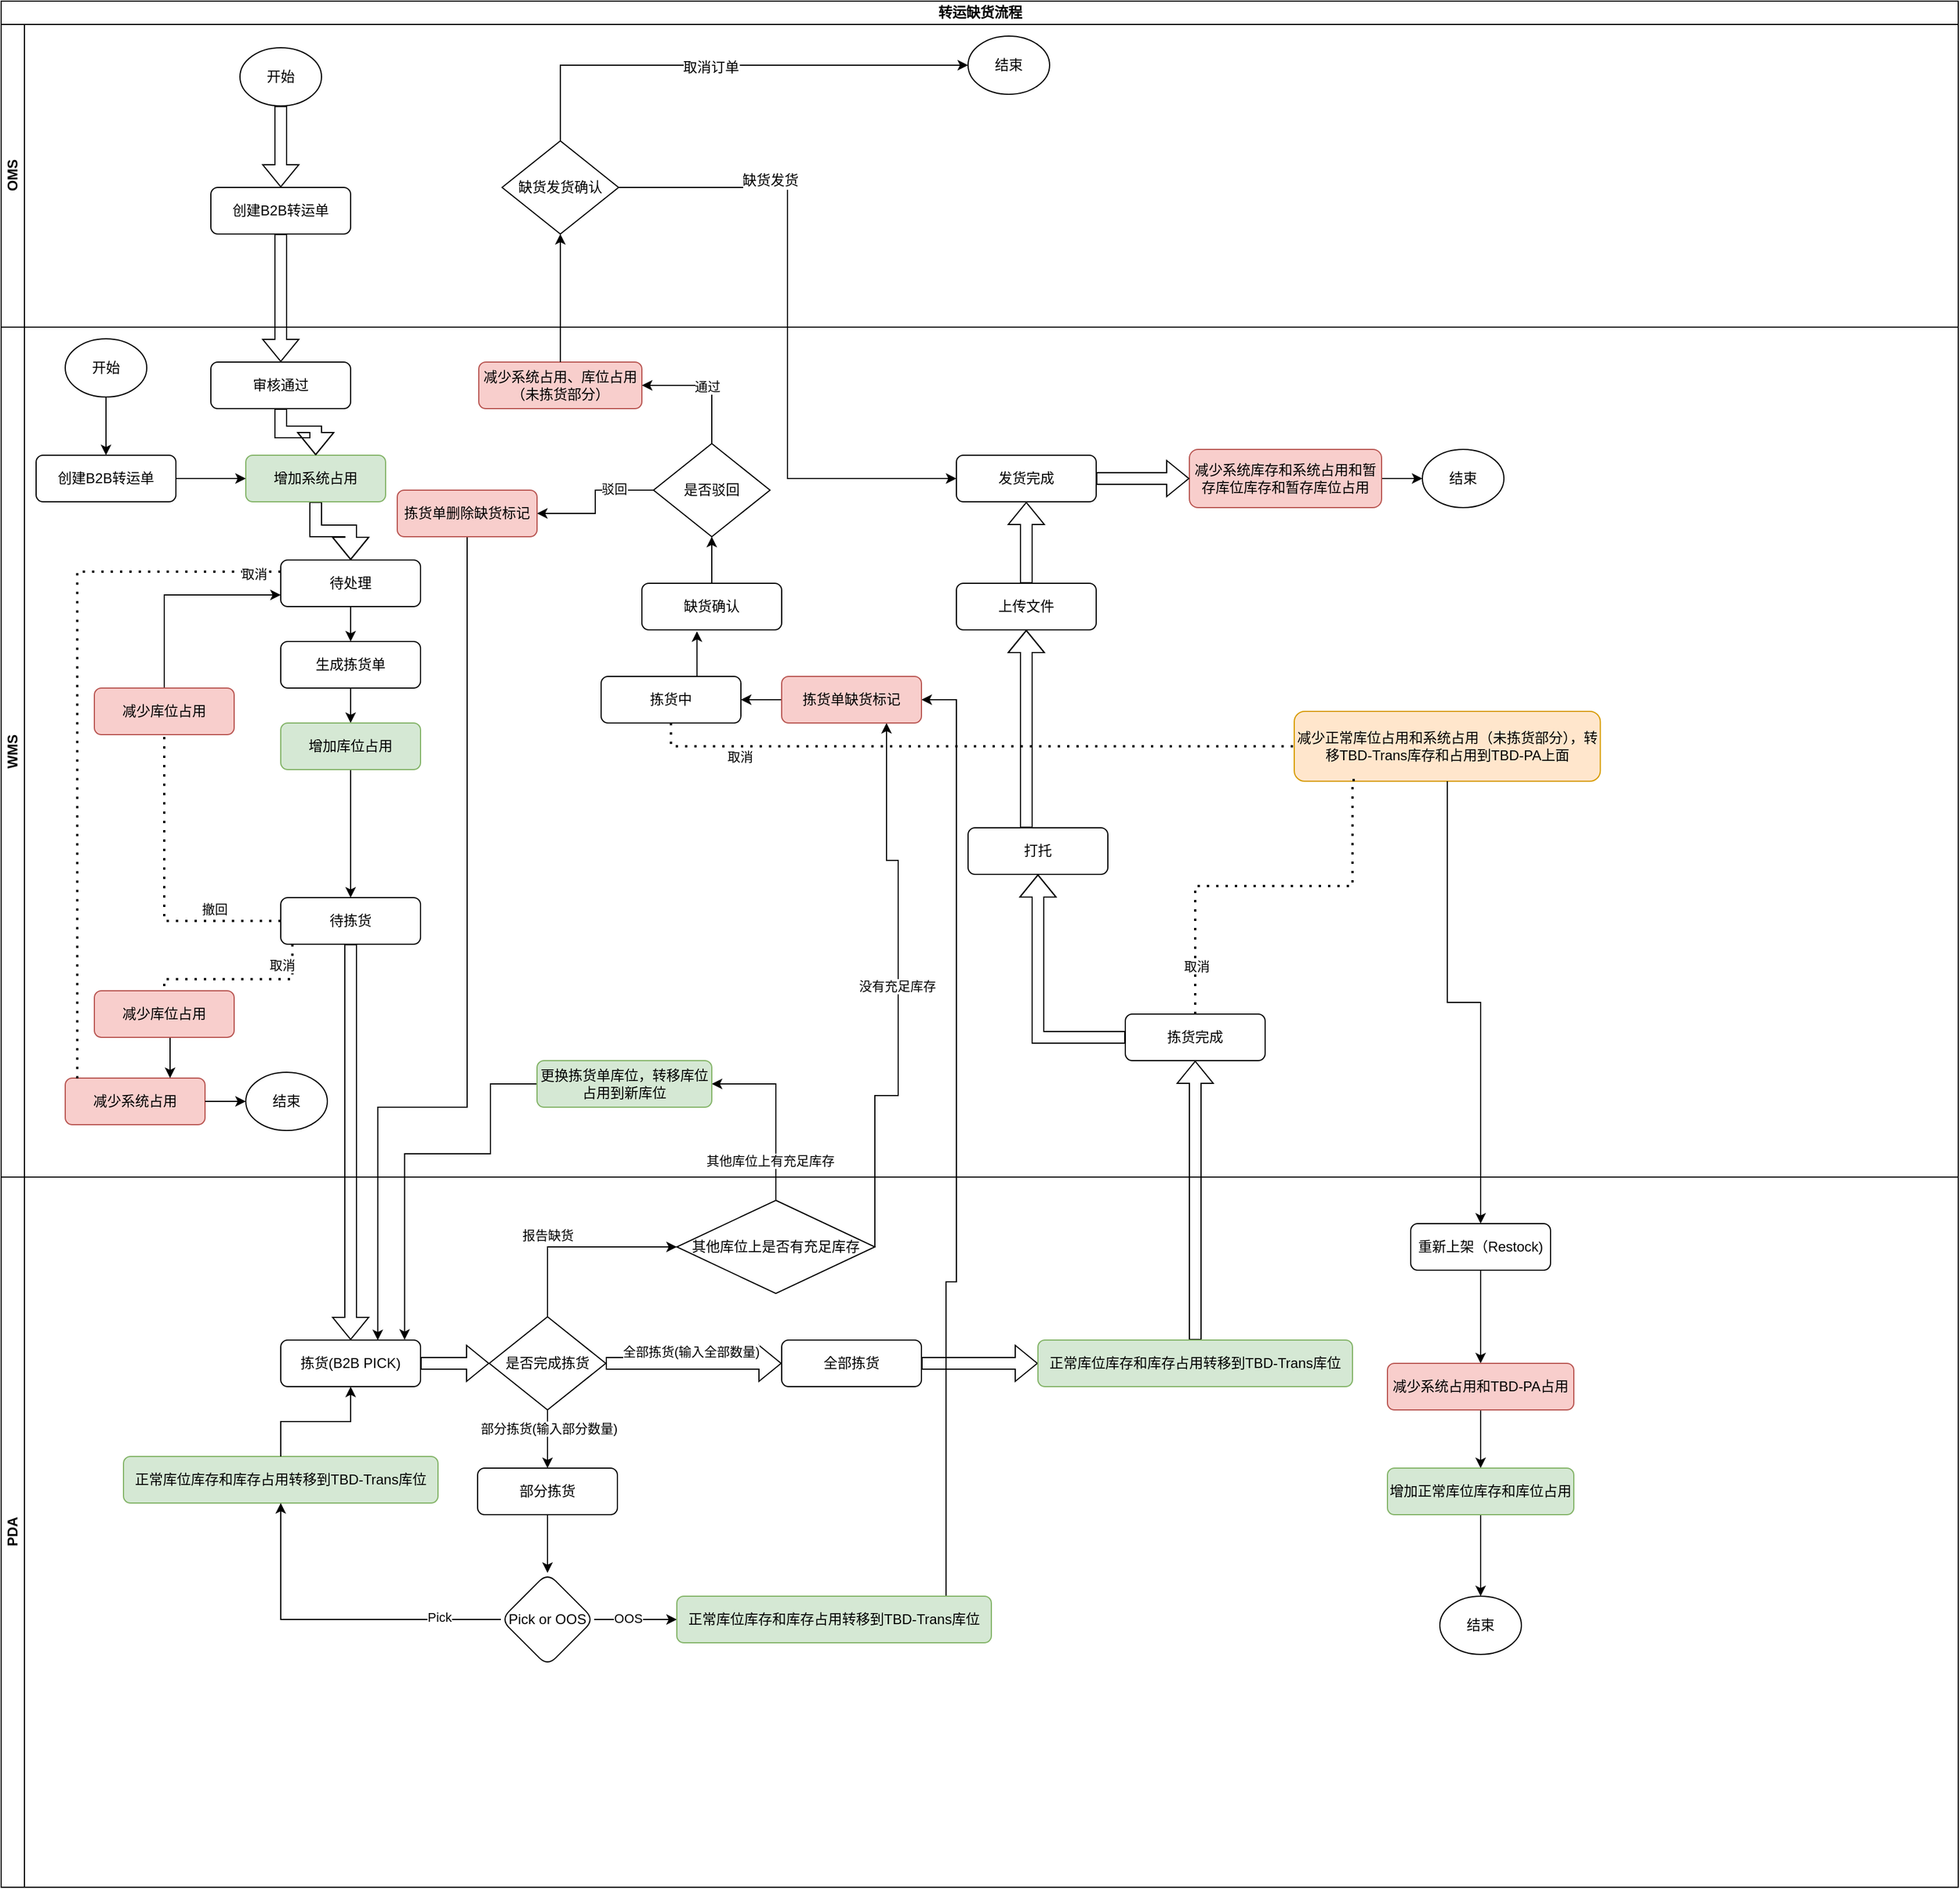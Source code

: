 <mxfile version="26.0.5" pages="7">
  <diagram id="C5RBs43oDa-KdzZeNtuy" name="B2B转运">
    <mxGraphModel dx="1799" dy="959" grid="1" gridSize="10" guides="1" tooltips="1" connect="1" arrows="1" fold="1" page="1" pageScale="1" pageWidth="827" pageHeight="1169" math="0" shadow="0">
      <root>
        <mxCell id="WIyWlLk6GJQsqaUBKTNV-0" />
        <mxCell id="WIyWlLk6GJQsqaUBKTNV-1" parent="WIyWlLk6GJQsqaUBKTNV-0" />
        <mxCell id="VdxOH2AFOqyBAfq9SQBN-3" value="转运缺货流程" style="swimlane;childLayout=stackLayout;resizeParent=1;resizeParentMax=0;horizontal=1;startSize=20;horizontalStack=0;html=1;" parent="WIyWlLk6GJQsqaUBKTNV-1" vertex="1">
          <mxGeometry x="200" y="20" width="1680" height="1620" as="geometry" />
        </mxCell>
        <mxCell id="VdxOH2AFOqyBAfq9SQBN-23" value="OMS" style="swimlane;startSize=20;horizontal=0;html=1;" parent="VdxOH2AFOqyBAfq9SQBN-3" vertex="1">
          <mxGeometry y="20" width="1680" height="260" as="geometry">
            <mxRectangle y="20" width="1680" height="30" as="alternateBounds" />
          </mxGeometry>
        </mxCell>
        <mxCell id="WIyWlLk6GJQsqaUBKTNV-3" value="创建B2B转运单" style="rounded=1;whiteSpace=wrap;html=1;fontSize=12;glass=0;strokeWidth=1;shadow=0;" parent="VdxOH2AFOqyBAfq9SQBN-23" vertex="1">
          <mxGeometry x="180" y="140" width="120" height="40" as="geometry" />
        </mxCell>
        <mxCell id="VdxOH2AFOqyBAfq9SQBN-40" style="edgeStyle=orthogonalEdgeStyle;rounded=0;orthogonalLoop=1;jettySize=auto;html=1;exitX=0.5;exitY=1;exitDx=0;exitDy=0;entryX=0.5;entryY=0;entryDx=0;entryDy=0;shape=flexArrow;" parent="VdxOH2AFOqyBAfq9SQBN-23" source="VdxOH2AFOqyBAfq9SQBN-39" target="WIyWlLk6GJQsqaUBKTNV-3" edge="1">
          <mxGeometry relative="1" as="geometry" />
        </mxCell>
        <mxCell id="VdxOH2AFOqyBAfq9SQBN-39" value="开始" style="ellipse;whiteSpace=wrap;html=1;" parent="VdxOH2AFOqyBAfq9SQBN-23" vertex="1">
          <mxGeometry x="205" y="20" width="70" height="50" as="geometry" />
        </mxCell>
        <mxCell id="VdxOH2AFOqyBAfq9SQBN-43" value="缺货发货确认" style="whiteSpace=wrap;html=1;shape=rhombus;perimeter=rhombusPerimeter;" parent="VdxOH2AFOqyBAfq9SQBN-23" vertex="1">
          <mxGeometry x="430" y="100" width="100" height="80" as="geometry" />
        </mxCell>
        <mxCell id="VdxOH2AFOqyBAfq9SQBN-59" value="结束" style="ellipse;whiteSpace=wrap;html=1;rounded=1;shadow=0;glass=0;strokeColor=default;strokeWidth=1;align=center;verticalAlign=middle;fontFamily=Helvetica;fontSize=12;fontColor=default;fillColor=default;" parent="VdxOH2AFOqyBAfq9SQBN-23" vertex="1">
          <mxGeometry x="830" y="10" width="70" height="50" as="geometry" />
        </mxCell>
        <mxCell id="VdxOH2AFOqyBAfq9SQBN-54" style="edgeStyle=orthogonalEdgeStyle;rounded=0;orthogonalLoop=1;jettySize=auto;html=1;exitX=0.5;exitY=0;exitDx=0;exitDy=0;entryX=0;entryY=0.5;entryDx=0;entryDy=0;fontFamily=Helvetica;fontSize=12;fontColor=default;" parent="VdxOH2AFOqyBAfq9SQBN-23" source="VdxOH2AFOqyBAfq9SQBN-43" target="VdxOH2AFOqyBAfq9SQBN-59" edge="1">
          <mxGeometry relative="1" as="geometry">
            <mxPoint x="670" y="40" as="targetPoint" />
          </mxGeometry>
        </mxCell>
        <mxCell id="VdxOH2AFOqyBAfq9SQBN-55" value="取消订单" style="edgeLabel;html=1;align=center;verticalAlign=middle;resizable=0;points=[];rounded=1;shadow=0;glass=0;strokeColor=default;strokeWidth=1;fontFamily=Helvetica;fontSize=12;fontColor=default;fillColor=default;" parent="VdxOH2AFOqyBAfq9SQBN-54" vertex="1" connectable="0">
          <mxGeometry x="-0.065" y="-2" relative="1" as="geometry">
            <mxPoint as="offset" />
          </mxGeometry>
        </mxCell>
        <mxCell id="VdxOH2AFOqyBAfq9SQBN-50" style="edgeStyle=orthogonalEdgeStyle;rounded=0;orthogonalLoop=1;jettySize=auto;html=1;exitX=1;exitY=0.5;exitDx=0;exitDy=0;entryX=0;entryY=0.5;entryDx=0;entryDy=0;fontFamily=Helvetica;fontSize=12;fontColor=default;" parent="VdxOH2AFOqyBAfq9SQBN-3" source="VdxOH2AFOqyBAfq9SQBN-43" target="VdxOH2AFOqyBAfq9SQBN-49" edge="1">
          <mxGeometry relative="1" as="geometry" />
        </mxCell>
        <mxCell id="VdxOH2AFOqyBAfq9SQBN-51" value="缺货发货" style="edgeLabel;html=1;align=center;verticalAlign=middle;resizable=0;points=[];rounded=1;shadow=0;glass=0;strokeColor=default;strokeWidth=1;fontFamily=Helvetica;fontSize=12;fontColor=default;fillColor=default;" parent="VdxOH2AFOqyBAfq9SQBN-50" vertex="1" connectable="0">
          <mxGeometry x="-0.119" y="3" relative="1" as="geometry">
            <mxPoint x="-18" y="-99" as="offset" />
          </mxGeometry>
        </mxCell>
        <mxCell id="VdxOH2AFOqyBAfq9SQBN-2" value="" style="edgeStyle=orthogonalEdgeStyle;rounded=0;orthogonalLoop=1;jettySize=auto;html=1;entryX=0.5;entryY=0;entryDx=0;entryDy=0;shape=flexArrow;" parent="VdxOH2AFOqyBAfq9SQBN-3" source="WIyWlLk6GJQsqaUBKTNV-3" target="VdxOH2AFOqyBAfq9SQBN-64" edge="1">
          <mxGeometry relative="1" as="geometry">
            <mxPoint x="150" y="220" as="targetPoint" />
          </mxGeometry>
        </mxCell>
        <mxCell id="VdxOH2AFOqyBAfq9SQBN-74" style="edgeStyle=orthogonalEdgeStyle;rounded=0;orthogonalLoop=1;jettySize=auto;html=1;exitX=0.5;exitY=0;exitDx=0;exitDy=0;entryX=0.5;entryY=1;entryDx=0;entryDy=0;fontFamily=Helvetica;fontSize=12;fontColor=default;shape=flexArrow;" parent="VdxOH2AFOqyBAfq9SQBN-3" source="VdxOH2AFOqyBAfq9SQBN-72" target="JSUA894AkRJHaH2gHECK-11" edge="1">
          <mxGeometry relative="1" as="geometry" />
        </mxCell>
        <mxCell id="vZG5apSwI-n8GqKCy2aO-2" style="edgeStyle=orthogonalEdgeStyle;rounded=0;orthogonalLoop=1;jettySize=auto;html=1;exitX=0.25;exitY=1;exitDx=0;exitDy=0;entryX=0.694;entryY=0.003;entryDx=0;entryDy=0;entryPerimeter=0;" parent="VdxOH2AFOqyBAfq9SQBN-3" source="vZG5apSwI-n8GqKCy2aO-0" target="VdxOH2AFOqyBAfq9SQBN-7" edge="1">
          <mxGeometry relative="1" as="geometry">
            <Array as="points">
              <mxPoint x="370" y="440" />
              <mxPoint x="400" y="440" />
              <mxPoint x="400" y="950" />
              <mxPoint x="323" y="950" />
            </Array>
          </mxGeometry>
        </mxCell>
        <mxCell id="Y7k-iP7Pv7-lgG9X4EsP-25" value="" style="edgeStyle=orthogonalEdgeStyle;rounded=0;orthogonalLoop=1;jettySize=auto;entryX=1;entryY=0.5;entryDx=0;entryDy=0;html=1;jumpStyle=arc;exitX=0.856;exitY=0.003;exitDx=0;exitDy=0;exitPerimeter=0;" parent="VdxOH2AFOqyBAfq9SQBN-3" source="Y7k-iP7Pv7-lgG9X4EsP-22" target="vZG5apSwI-n8GqKCy2aO-5" edge="1">
          <mxGeometry relative="1" as="geometry">
            <mxPoint x="800" y="1040" as="sourcePoint" />
            <Array as="points">
              <mxPoint x="811" y="1100" />
              <mxPoint x="820" y="1100" />
              <mxPoint x="820" y="600" />
            </Array>
          </mxGeometry>
        </mxCell>
        <mxCell id="Y7k-iP7Pv7-lgG9X4EsP-32" style="edgeStyle=orthogonalEdgeStyle;rounded=0;orthogonalLoop=1;jettySize=auto;html=1;exitX=1;exitY=0.5;exitDx=0;exitDy=0;entryX=0.75;entryY=1;entryDx=0;entryDy=0;" parent="VdxOH2AFOqyBAfq9SQBN-3" source="Y7k-iP7Pv7-lgG9X4EsP-30" target="vZG5apSwI-n8GqKCy2aO-5" edge="1">
          <mxGeometry relative="1" as="geometry">
            <Array as="points">
              <mxPoint x="770" y="940" />
              <mxPoint x="770" y="738" />
              <mxPoint x="760" y="738" />
            </Array>
          </mxGeometry>
        </mxCell>
        <mxCell id="Y7k-iP7Pv7-lgG9X4EsP-33" value="没有充足库存" style="edgeLabel;html=1;align=center;verticalAlign=middle;resizable=0;points=[];" parent="Y7k-iP7Pv7-lgG9X4EsP-32" vertex="1" connectable="0">
          <mxGeometry x="0.017" y="1" relative="1" as="geometry">
            <mxPoint as="offset" />
          </mxGeometry>
        </mxCell>
        <mxCell id="Y7k-iP7Pv7-lgG9X4EsP-34" style="edgeStyle=orthogonalEdgeStyle;rounded=0;orthogonalLoop=1;jettySize=auto;html=1;exitX=0.5;exitY=0;exitDx=0;exitDy=0;entryX=1;entryY=0.5;entryDx=0;entryDy=0;" parent="VdxOH2AFOqyBAfq9SQBN-3" source="Y7k-iP7Pv7-lgG9X4EsP-30" target="Y7k-iP7Pv7-lgG9X4EsP-36" edge="1">
          <mxGeometry relative="1" as="geometry">
            <mxPoint x="450" y="720" as="targetPoint" />
            <Array as="points">
              <mxPoint x="665" y="930" />
            </Array>
          </mxGeometry>
        </mxCell>
        <mxCell id="Y7k-iP7Pv7-lgG9X4EsP-35" value="其他库位上有充足库存" style="edgeLabel;html=1;align=center;verticalAlign=middle;resizable=0;points=[];" parent="Y7k-iP7Pv7-lgG9X4EsP-34" vertex="1" connectable="0">
          <mxGeometry x="-0.717" y="2" relative="1" as="geometry">
            <mxPoint x="-3" y="-12" as="offset" />
          </mxGeometry>
        </mxCell>
        <mxCell id="Y7k-iP7Pv7-lgG9X4EsP-37" style="edgeStyle=orthogonalEdgeStyle;rounded=0;orthogonalLoop=1;jettySize=auto;html=1;exitX=0;exitY=0.5;exitDx=0;exitDy=0;entryX=0.886;entryY=-0.007;entryDx=0;entryDy=0;entryPerimeter=0;" parent="VdxOH2AFOqyBAfq9SQBN-3" source="Y7k-iP7Pv7-lgG9X4EsP-36" target="VdxOH2AFOqyBAfq9SQBN-7" edge="1">
          <mxGeometry relative="1" as="geometry">
            <Array as="points">
              <mxPoint x="420" y="930" />
              <mxPoint x="420" y="990" />
              <mxPoint x="346" y="990" />
            </Array>
          </mxGeometry>
        </mxCell>
        <mxCell id="VdxOH2AFOqyBAfq9SQBN-4" value="WMS" style="swimlane;startSize=20;horizontal=0;html=1;swimlaneLine=1;" parent="VdxOH2AFOqyBAfq9SQBN-3" vertex="1">
          <mxGeometry y="280" width="1680" height="730" as="geometry">
            <mxRectangle y="280" width="1680" height="30" as="alternateBounds" />
          </mxGeometry>
        </mxCell>
        <mxCell id="VdxOH2AFOqyBAfq9SQBN-16" value="缺货确认" style="rounded=1;whiteSpace=wrap;html=1;fontSize=12;glass=0;strokeWidth=1;shadow=0;" parent="VdxOH2AFOqyBAfq9SQBN-4" vertex="1">
          <mxGeometry x="550" y="220" width="120" height="40" as="geometry" />
        </mxCell>
        <mxCell id="VdxOH2AFOqyBAfq9SQBN-70" value="" style="edgeStyle=orthogonalEdgeStyle;rounded=0;orthogonalLoop=1;jettySize=auto;html=1;fontFamily=Helvetica;fontSize=12;fontColor=default;" parent="VdxOH2AFOqyBAfq9SQBN-4" source="VdxOH2AFOqyBAfq9SQBN-1" target="VdxOH2AFOqyBAfq9SQBN-69" edge="1">
          <mxGeometry relative="1" as="geometry" />
        </mxCell>
        <mxCell id="VdxOH2AFOqyBAfq9SQBN-1" value="生成拣货单" style="rounded=1;whiteSpace=wrap;html=1;fontSize=12;glass=0;strokeWidth=1;shadow=0;" parent="VdxOH2AFOqyBAfq9SQBN-4" vertex="1">
          <mxGeometry x="240" y="270" width="120" height="40" as="geometry" />
        </mxCell>
        <mxCell id="vZG5apSwI-n8GqKCy2aO-3" style="edgeStyle=orthogonalEdgeStyle;rounded=0;orthogonalLoop=1;jettySize=auto;html=1;exitX=0;exitY=0.5;exitDx=0;exitDy=0;entryX=1;entryY=0.5;entryDx=0;entryDy=0;" parent="VdxOH2AFOqyBAfq9SQBN-4" source="VdxOH2AFOqyBAfq9SQBN-27" target="vZG5apSwI-n8GqKCy2aO-0" edge="1">
          <mxGeometry relative="1" as="geometry" />
        </mxCell>
        <mxCell id="vZG5apSwI-n8GqKCy2aO-4" value="驳回" style="edgeLabel;html=1;align=center;verticalAlign=middle;resizable=0;points=[];" parent="vZG5apSwI-n8GqKCy2aO-3" vertex="1" connectable="0">
          <mxGeometry x="-0.437" y="-1" relative="1" as="geometry">
            <mxPoint as="offset" />
          </mxGeometry>
        </mxCell>
        <mxCell id="VdxOH2AFOqyBAfq9SQBN-27" value="是否驳回" style="rhombus;whiteSpace=wrap;html=1;strokeColor=default;align=center;verticalAlign=middle;fontFamily=Helvetica;fontSize=12;fontColor=default;fillColor=default;" parent="VdxOH2AFOqyBAfq9SQBN-4" vertex="1">
          <mxGeometry x="560" y="100" width="100" height="80" as="geometry" />
        </mxCell>
        <mxCell id="VdxOH2AFOqyBAfq9SQBN-26" value="" style="edgeStyle=orthogonalEdgeStyle;rounded=0;orthogonalLoop=1;jettySize=auto;html=1;entryX=0.5;entryY=1;entryDx=0;entryDy=0;" parent="VdxOH2AFOqyBAfq9SQBN-4" source="VdxOH2AFOqyBAfq9SQBN-16" target="VdxOH2AFOqyBAfq9SQBN-27" edge="1">
          <mxGeometry relative="1" as="geometry">
            <mxPoint x="460" y="130" as="targetPoint" />
          </mxGeometry>
        </mxCell>
        <mxCell id="VdxOH2AFOqyBAfq9SQBN-34" style="edgeStyle=orthogonalEdgeStyle;rounded=0;orthogonalLoop=1;jettySize=auto;html=1;exitX=0.5;exitY=1;exitDx=0;exitDy=0;entryX=0.5;entryY=0;entryDx=0;entryDy=0;shape=flexArrow;" parent="VdxOH2AFOqyBAfq9SQBN-4" source="VdxOH2AFOqyBAfq9SQBN-33" target="y436x24-n_AV841INE1U-21" edge="1">
          <mxGeometry relative="1" as="geometry" />
        </mxCell>
        <mxCell id="VdxOH2AFOqyBAfq9SQBN-33" value="增加系统占用" style="rounded=1;whiteSpace=wrap;html=1;fontSize=12;glass=0;strokeWidth=1;shadow=0;fillColor=#d5e8d4;strokeColor=#82b366;" parent="VdxOH2AFOqyBAfq9SQBN-4" vertex="1">
          <mxGeometry x="210" y="110" width="120" height="40" as="geometry" />
        </mxCell>
        <mxCell id="JSUA894AkRJHaH2gHECK-19" value="" style="edgeStyle=orthogonalEdgeStyle;rounded=0;orthogonalLoop=1;jettySize=auto;html=1;shape=flexArrow;" parent="VdxOH2AFOqyBAfq9SQBN-4" source="VdxOH2AFOqyBAfq9SQBN-35" target="JSUA894AkRJHaH2gHECK-18" edge="1">
          <mxGeometry relative="1" as="geometry">
            <Array as="points">
              <mxPoint x="880" y="380" />
              <mxPoint x="880" y="380" />
            </Array>
          </mxGeometry>
        </mxCell>
        <mxCell id="VdxOH2AFOqyBAfq9SQBN-35" value="打托" style="rounded=1;whiteSpace=wrap;html=1;fontSize=12;glass=0;strokeWidth=1;shadow=0;" parent="VdxOH2AFOqyBAfq9SQBN-4" vertex="1">
          <mxGeometry x="830" y="430" width="120" height="40" as="geometry" />
        </mxCell>
        <mxCell id="VdxOH2AFOqyBAfq9SQBN-49" value="发货完成" style="rounded=1;whiteSpace=wrap;html=1;shadow=0;glass=0;strokeColor=default;strokeWidth=1;align=center;verticalAlign=middle;fontFamily=Helvetica;fontSize=12;fontColor=default;fillColor=default;" parent="VdxOH2AFOqyBAfq9SQBN-4" vertex="1">
          <mxGeometry x="820" y="110" width="120" height="40" as="geometry" />
        </mxCell>
        <mxCell id="VdxOH2AFOqyBAfq9SQBN-67" style="edgeStyle=orthogonalEdgeStyle;rounded=0;orthogonalLoop=1;jettySize=auto;html=1;exitX=0.5;exitY=1;exitDx=0;exitDy=0;entryX=0.5;entryY=0;entryDx=0;entryDy=0;fontFamily=Helvetica;fontSize=12;fontColor=default;shape=flexArrow;" parent="VdxOH2AFOqyBAfq9SQBN-4" source="VdxOH2AFOqyBAfq9SQBN-64" target="VdxOH2AFOqyBAfq9SQBN-33" edge="1">
          <mxGeometry relative="1" as="geometry">
            <mxPoint x="190" y="100" as="sourcePoint" />
          </mxGeometry>
        </mxCell>
        <mxCell id="VdxOH2AFOqyBAfq9SQBN-64" value="审核通过" style="rounded=1;whiteSpace=wrap;html=1;fontSize=12;glass=0;strokeWidth=1;shadow=0;" parent="VdxOH2AFOqyBAfq9SQBN-4" vertex="1">
          <mxGeometry x="180" y="30" width="120" height="40" as="geometry" />
        </mxCell>
        <mxCell id="y436x24-n_AV841INE1U-19" style="edgeStyle=orthogonalEdgeStyle;rounded=0;orthogonalLoop=1;jettySize=auto;html=1;exitX=0;exitY=0.5;exitDx=0;exitDy=0;entryX=0.5;entryY=1;entryDx=0;entryDy=0;endArrow=none;dashed=1;dashPattern=1 3;strokeWidth=2;" parent="VdxOH2AFOqyBAfq9SQBN-4" source="y436x24-n_AV841INE1U-26" target="y436x24-n_AV841INE1U-12" edge="1">
          <mxGeometry relative="1" as="geometry">
            <mxPoint x="175" y="510" as="targetPoint" />
          </mxGeometry>
        </mxCell>
        <mxCell id="y436x24-n_AV841INE1U-24" value="撤回" style="edgeLabel;html=1;align=center;verticalAlign=middle;resizable=0;points=[];" parent="y436x24-n_AV841INE1U-19" vertex="1" connectable="0">
          <mxGeometry x="-0.722" y="-1" relative="1" as="geometry">
            <mxPoint x="-21" y="-9" as="offset" />
          </mxGeometry>
        </mxCell>
        <mxCell id="y436x24-n_AV841INE1U-29" style="edgeStyle=orthogonalEdgeStyle;rounded=0;orthogonalLoop=1;jettySize=auto;html=1;exitX=0.5;exitY=1;exitDx=0;exitDy=0;entryX=0.5;entryY=0;entryDx=0;entryDy=0;" parent="VdxOH2AFOqyBAfq9SQBN-4" source="VdxOH2AFOqyBAfq9SQBN-69" target="y436x24-n_AV841INE1U-26" edge="1">
          <mxGeometry relative="1" as="geometry" />
        </mxCell>
        <mxCell id="VdxOH2AFOqyBAfq9SQBN-69" value="增加库位占用" style="rounded=1;whiteSpace=wrap;html=1;fontSize=12;glass=0;strokeWidth=1;shadow=0;fillColor=#d5e8d4;strokeColor=#82b366;" parent="VdxOH2AFOqyBAfq9SQBN-4" vertex="1">
          <mxGeometry x="240" y="340" width="120" height="40" as="geometry" />
        </mxCell>
        <mxCell id="VdxOH2AFOqyBAfq9SQBN-78" style="edgeStyle=orthogonalEdgeStyle;rounded=0;orthogonalLoop=1;jettySize=auto;html=1;exitX=1;exitY=0.5;exitDx=0;exitDy=0;entryX=0;entryY=0.5;entryDx=0;entryDy=0;fontFamily=Helvetica;fontSize=12;fontColor=default;" parent="VdxOH2AFOqyBAfq9SQBN-4" source="VdxOH2AFOqyBAfq9SQBN-75" target="VdxOH2AFOqyBAfq9SQBN-76" edge="1">
          <mxGeometry relative="1" as="geometry" />
        </mxCell>
        <mxCell id="VdxOH2AFOqyBAfq9SQBN-75" value="减少系统库存和系统占用和暂存库位库存和暂存库位占用" style="rounded=1;whiteSpace=wrap;html=1;fontSize=12;glass=0;strokeWidth=1;shadow=0;strokeColor=#b85450;align=center;verticalAlign=middle;fontFamily=Helvetica;fillColor=#f8cecc;" parent="VdxOH2AFOqyBAfq9SQBN-4" vertex="1">
          <mxGeometry x="1020" y="105" width="165" height="50" as="geometry" />
        </mxCell>
        <mxCell id="VdxOH2AFOqyBAfq9SQBN-57" style="edgeStyle=orthogonalEdgeStyle;rounded=0;orthogonalLoop=1;jettySize=auto;html=1;exitX=1;exitY=0.5;exitDx=0;exitDy=0;fontFamily=Helvetica;fontSize=12;fontColor=default;shape=flexArrow;" parent="VdxOH2AFOqyBAfq9SQBN-4" source="VdxOH2AFOqyBAfq9SQBN-49" target="VdxOH2AFOqyBAfq9SQBN-75" edge="1">
          <mxGeometry relative="1" as="geometry">
            <mxPoint x="855" y="230" as="targetPoint" />
          </mxGeometry>
        </mxCell>
        <mxCell id="VdxOH2AFOqyBAfq9SQBN-76" value="结束" style="ellipse;whiteSpace=wrap;html=1;" parent="VdxOH2AFOqyBAfq9SQBN-4" vertex="1">
          <mxGeometry x="1220" y="105" width="70" height="50" as="geometry" />
        </mxCell>
        <mxCell id="vZG5apSwI-n8GqKCy2aO-0" value="拣货单删除缺货标记" style="rounded=1;whiteSpace=wrap;html=1;fontSize=12;glass=0;strokeWidth=1;shadow=0;fillColor=#f8cecc;strokeColor=#b85450;" parent="VdxOH2AFOqyBAfq9SQBN-4" vertex="1">
          <mxGeometry x="340" y="140" width="120" height="40" as="geometry" />
        </mxCell>
        <mxCell id="y436x24-n_AV841INE1U-31" style="edgeStyle=orthogonalEdgeStyle;rounded=0;orthogonalLoop=1;jettySize=auto;html=1;exitX=0;exitY=0.5;exitDx=0;exitDy=0;entryX=1;entryY=0.5;entryDx=0;entryDy=0;" parent="VdxOH2AFOqyBAfq9SQBN-4" source="vZG5apSwI-n8GqKCy2aO-5" target="y436x24-n_AV841INE1U-30" edge="1">
          <mxGeometry relative="1" as="geometry" />
        </mxCell>
        <mxCell id="vZG5apSwI-n8GqKCy2aO-5" value="拣货单缺货标记" style="rounded=1;whiteSpace=wrap;html=1;fontSize=12;glass=0;strokeWidth=1;shadow=0;fillColor=#f8cecc;strokeColor=#b85450;" parent="VdxOH2AFOqyBAfq9SQBN-4" vertex="1">
          <mxGeometry x="670" y="300" width="120" height="40" as="geometry" />
        </mxCell>
        <mxCell id="Y7k-iP7Pv7-lgG9X4EsP-19" style="edgeStyle=orthogonalEdgeStyle;rounded=0;orthogonalLoop=1;jettySize=auto;html=1;exitX=0.5;exitY=1;exitDx=0;exitDy=0;entryX=0.5;entryY=0;entryDx=0;entryDy=0;" parent="VdxOH2AFOqyBAfq9SQBN-4" source="Y7k-iP7Pv7-lgG9X4EsP-16" target="Y7k-iP7Pv7-lgG9X4EsP-17" edge="1">
          <mxGeometry relative="1" as="geometry" />
        </mxCell>
        <mxCell id="Y7k-iP7Pv7-lgG9X4EsP-16" value="开始" style="ellipse;whiteSpace=wrap;html=1;" parent="VdxOH2AFOqyBAfq9SQBN-4" vertex="1">
          <mxGeometry x="55" y="10" width="70" height="50" as="geometry" />
        </mxCell>
        <mxCell id="Y7k-iP7Pv7-lgG9X4EsP-18" style="edgeStyle=orthogonalEdgeStyle;rounded=0;orthogonalLoop=1;jettySize=auto;html=1;exitX=1;exitY=0.5;exitDx=0;exitDy=0;entryX=0;entryY=0.5;entryDx=0;entryDy=0;" parent="VdxOH2AFOqyBAfq9SQBN-4" source="Y7k-iP7Pv7-lgG9X4EsP-17" target="VdxOH2AFOqyBAfq9SQBN-33" edge="1">
          <mxGeometry relative="1" as="geometry" />
        </mxCell>
        <mxCell id="Y7k-iP7Pv7-lgG9X4EsP-17" value="创建B2B转运单" style="rounded=1;whiteSpace=wrap;html=1;fontSize=12;glass=0;strokeWidth=1;shadow=0;" parent="VdxOH2AFOqyBAfq9SQBN-4" vertex="1">
          <mxGeometry x="30" y="110" width="120" height="40" as="geometry" />
        </mxCell>
        <mxCell id="Y7k-iP7Pv7-lgG9X4EsP-36" value="更换拣货单库位，转移库位占用到新库位" style="rounded=1;whiteSpace=wrap;html=1;fontSize=12;glass=0;strokeWidth=1;shadow=0;fillColor=#d5e8d4;strokeColor=#82b366;" parent="VdxOH2AFOqyBAfq9SQBN-4" vertex="1">
          <mxGeometry x="460" y="630" width="150" height="40" as="geometry" />
        </mxCell>
        <mxCell id="y436x24-n_AV841INE1U-23" style="edgeStyle=orthogonalEdgeStyle;rounded=0;orthogonalLoop=1;jettySize=auto;html=1;exitX=0.5;exitY=1;exitDx=0;exitDy=0;entryX=0.5;entryY=0;entryDx=0;entryDy=0;" parent="VdxOH2AFOqyBAfq9SQBN-4" source="y436x24-n_AV841INE1U-21" target="VdxOH2AFOqyBAfq9SQBN-1" edge="1">
          <mxGeometry relative="1" as="geometry" />
        </mxCell>
        <mxCell id="y436x24-n_AV841INE1U-21" value="待处理" style="rounded=1;whiteSpace=wrap;html=1;fontSize=12;glass=0;strokeWidth=1;shadow=0;" parent="VdxOH2AFOqyBAfq9SQBN-4" vertex="1">
          <mxGeometry x="240" y="200" width="120" height="40" as="geometry" />
        </mxCell>
        <mxCell id="y436x24-n_AV841INE1U-25" style="edgeStyle=orthogonalEdgeStyle;rounded=0;orthogonalLoop=1;jettySize=auto;html=1;exitX=0.5;exitY=0;exitDx=0;exitDy=0;entryX=0;entryY=0.75;entryDx=0;entryDy=0;" parent="VdxOH2AFOqyBAfq9SQBN-4" source="y436x24-n_AV841INE1U-12" target="y436x24-n_AV841INE1U-21" edge="1">
          <mxGeometry relative="1" as="geometry" />
        </mxCell>
        <mxCell id="y436x24-n_AV841INE1U-12" value="减少库位占用" style="rounded=1;whiteSpace=wrap;html=1;fontSize=12;glass=0;strokeWidth=1;shadow=0;fillColor=#f8cecc;strokeColor=#b85450;" parent="VdxOH2AFOqyBAfq9SQBN-4" vertex="1">
          <mxGeometry x="80" y="310" width="120" height="40" as="geometry" />
        </mxCell>
        <mxCell id="JSUA894AkRJHaH2gHECK-1" value="" style="edgeStyle=orthogonalEdgeStyle;rounded=0;orthogonalLoop=1;jettySize=auto;html=1;endArrow=none;dashed=1;dashPattern=1 3;strokeWidth=2;entryX=0.5;entryY=0;entryDx=0;entryDy=0;" parent="VdxOH2AFOqyBAfq9SQBN-4" source="y436x24-n_AV841INE1U-26" target="JSUA894AkRJHaH2gHECK-16" edge="1">
          <mxGeometry relative="1" as="geometry">
            <Array as="points">
              <mxPoint x="250" y="560" />
              <mxPoint x="140" y="560" />
            </Array>
          </mxGeometry>
        </mxCell>
        <mxCell id="JSUA894AkRJHaH2gHECK-2" value="取消" style="edgeLabel;html=1;align=center;verticalAlign=middle;resizable=0;points=[];" parent="JSUA894AkRJHaH2gHECK-1" vertex="1" connectable="0">
          <mxGeometry x="-0.355" y="-1" relative="1" as="geometry">
            <mxPoint x="9" y="-11" as="offset" />
          </mxGeometry>
        </mxCell>
        <mxCell id="y436x24-n_AV841INE1U-26" value="待拣货" style="rounded=1;whiteSpace=wrap;html=1;fontSize=12;glass=0;strokeWidth=1;shadow=0;" parent="VdxOH2AFOqyBAfq9SQBN-4" vertex="1">
          <mxGeometry x="240" y="490" width="120" height="40" as="geometry" />
        </mxCell>
        <mxCell id="y436x24-n_AV841INE1U-34" style="edgeStyle=orthogonalEdgeStyle;rounded=0;orthogonalLoop=1;jettySize=auto;html=1;exitX=0.5;exitY=1;exitDx=0;exitDy=0;endArrow=none;dashed=1;dashPattern=1 3;strokeWidth=2;entryX=0;entryY=0.5;entryDx=0;entryDy=0;" parent="VdxOH2AFOqyBAfq9SQBN-4" source="y436x24-n_AV841INE1U-30" target="y436x24-n_AV841INE1U-37" edge="1">
          <mxGeometry relative="1" as="geometry">
            <mxPoint x="1051" y="370" as="targetPoint" />
            <Array as="points">
              <mxPoint x="575" y="360" />
            </Array>
          </mxGeometry>
        </mxCell>
        <mxCell id="y436x24-n_AV841INE1U-35" value="取消" style="edgeLabel;html=1;align=center;verticalAlign=middle;resizable=0;points=[];" parent="y436x24-n_AV841INE1U-34" vertex="1" connectable="0">
          <mxGeometry x="-0.699" y="-4" relative="1" as="geometry">
            <mxPoint x="-5" y="5" as="offset" />
          </mxGeometry>
        </mxCell>
        <mxCell id="y436x24-n_AV841INE1U-30" value="拣货中" style="rounded=1;whiteSpace=wrap;html=1;fontSize=12;glass=0;strokeWidth=1;shadow=0;" parent="VdxOH2AFOqyBAfq9SQBN-4" vertex="1">
          <mxGeometry x="515" y="300" width="120" height="40" as="geometry" />
        </mxCell>
        <mxCell id="y436x24-n_AV841INE1U-32" style="edgeStyle=orthogonalEdgeStyle;rounded=0;orthogonalLoop=1;jettySize=auto;html=1;exitX=0.75;exitY=0;exitDx=0;exitDy=0;entryX=0.394;entryY=1.031;entryDx=0;entryDy=0;entryPerimeter=0;flowAnimation=0;" parent="VdxOH2AFOqyBAfq9SQBN-4" source="y436x24-n_AV841INE1U-30" target="VdxOH2AFOqyBAfq9SQBN-16" edge="1">
          <mxGeometry relative="1" as="geometry" />
        </mxCell>
        <mxCell id="y436x24-n_AV841INE1U-37" value="减少正常库位占用和系统占用（未拣货部分），转移TBD-Trans库存和占用到TBD-PA上面" style="rounded=1;whiteSpace=wrap;html=1;fontSize=12;glass=0;strokeWidth=1;shadow=0;fillColor=#ffe6cc;strokeColor=#d79b00;" parent="VdxOH2AFOqyBAfq9SQBN-4" vertex="1">
          <mxGeometry x="1110" y="330" width="262.75" height="60" as="geometry" />
        </mxCell>
        <mxCell id="y436x24-n_AV841INE1U-5" value="减少系统占用" style="rounded=1;whiteSpace=wrap;html=1;fontSize=12;glass=0;strokeWidth=1;shadow=0;fillColor=#f8cecc;strokeColor=#b85450;" parent="VdxOH2AFOqyBAfq9SQBN-4" vertex="1">
          <mxGeometry x="55" y="645" width="120" height="40" as="geometry" />
        </mxCell>
        <mxCell id="y436x24-n_AV841INE1U-7" value="结束" style="ellipse;whiteSpace=wrap;html=1;" parent="VdxOH2AFOqyBAfq9SQBN-4" vertex="1">
          <mxGeometry x="210" y="640" width="70" height="50" as="geometry" />
        </mxCell>
        <mxCell id="y436x24-n_AV841INE1U-8" style="edgeStyle=orthogonalEdgeStyle;rounded=0;orthogonalLoop=1;jettySize=auto;html=1;exitX=1;exitY=0.5;exitDx=0;exitDy=0;entryX=0;entryY=0.5;entryDx=0;entryDy=0;" parent="VdxOH2AFOqyBAfq9SQBN-4" source="y436x24-n_AV841INE1U-5" target="y436x24-n_AV841INE1U-7" edge="1">
          <mxGeometry relative="1" as="geometry" />
        </mxCell>
        <mxCell id="JSUA894AkRJHaH2gHECK-3" style="edgeStyle=orthogonalEdgeStyle;rounded=0;orthogonalLoop=1;jettySize=auto;html=1;exitX=0;exitY=0.25;exitDx=0;exitDy=0;entryX=0.086;entryY=0.026;entryDx=0;entryDy=0;entryPerimeter=0;endArrow=none;dashed=1;dashPattern=1 3;strokeWidth=2;" parent="VdxOH2AFOqyBAfq9SQBN-4" source="y436x24-n_AV841INE1U-21" target="y436x24-n_AV841INE1U-5" edge="1">
          <mxGeometry relative="1" as="geometry" />
        </mxCell>
        <mxCell id="JSUA894AkRJHaH2gHECK-4" value="取消" style="edgeLabel;html=1;align=center;verticalAlign=middle;resizable=0;points=[];" parent="JSUA894AkRJHaH2gHECK-3" vertex="1" connectable="0">
          <mxGeometry x="-0.924" y="2" relative="1" as="geometry">
            <mxPoint as="offset" />
          </mxGeometry>
        </mxCell>
        <mxCell id="VdxOH2AFOqyBAfq9SQBN-62" value="减少系统占用、&lt;span style=&quot;background-color: transparent;&quot;&gt;库位占用（未拣货部分）&lt;/span&gt;" style="rounded=1;whiteSpace=wrap;html=1;fontSize=12;glass=0;strokeWidth=1;shadow=0;fillColor=#f8cecc;strokeColor=#b85450;" parent="VdxOH2AFOqyBAfq9SQBN-4" vertex="1">
          <mxGeometry x="410" y="30" width="140" height="40" as="geometry" />
        </mxCell>
        <mxCell id="VdxOH2AFOqyBAfq9SQBN-29" style="edgeStyle=orthogonalEdgeStyle;rounded=0;orthogonalLoop=1;jettySize=auto;html=1;exitX=0.5;exitY=0;exitDx=0;exitDy=0;entryX=1;entryY=0.5;entryDx=0;entryDy=0;" parent="VdxOH2AFOqyBAfq9SQBN-4" source="VdxOH2AFOqyBAfq9SQBN-27" target="VdxOH2AFOqyBAfq9SQBN-62" edge="1">
          <mxGeometry relative="1" as="geometry">
            <mxPoint x="530" y="-125" as="targetPoint" />
          </mxGeometry>
        </mxCell>
        <mxCell id="VdxOH2AFOqyBAfq9SQBN-30" value="通过" style="edgeLabel;html=1;align=center;verticalAlign=middle;resizable=0;points=[];" parent="VdxOH2AFOqyBAfq9SQBN-29" vertex="1" connectable="0">
          <mxGeometry x="-0.014" y="1" relative="1" as="geometry">
            <mxPoint as="offset" />
          </mxGeometry>
        </mxCell>
        <mxCell id="JSUA894AkRJHaH2gHECK-12" style="edgeStyle=orthogonalEdgeStyle;rounded=0;orthogonalLoop=1;jettySize=auto;html=1;exitX=0.5;exitY=0;exitDx=0;exitDy=0;endArrow=none;dashed=1;dashPattern=1 3;strokeWidth=2;entryX=0.207;entryY=0.984;entryDx=0;entryDy=0;entryPerimeter=0;" parent="VdxOH2AFOqyBAfq9SQBN-4" source="JSUA894AkRJHaH2gHECK-11" target="y436x24-n_AV841INE1U-37" edge="1">
          <mxGeometry relative="1" as="geometry">
            <mxPoint x="1060" y="390" as="targetPoint" />
            <Array as="points">
              <mxPoint x="1025" y="480" />
              <mxPoint x="1160" y="480" />
              <mxPoint x="1160" y="389" />
            </Array>
          </mxGeometry>
        </mxCell>
        <mxCell id="JSUA894AkRJHaH2gHECK-14" value="取消" style="edgeLabel;html=1;align=center;verticalAlign=middle;resizable=0;points=[];" parent="JSUA894AkRJHaH2gHECK-12" vertex="1" connectable="0">
          <mxGeometry x="-0.756" y="-1" relative="1" as="geometry">
            <mxPoint as="offset" />
          </mxGeometry>
        </mxCell>
        <mxCell id="JSUA894AkRJHaH2gHECK-13" style="edgeStyle=orthogonalEdgeStyle;rounded=0;orthogonalLoop=1;jettySize=auto;html=1;exitX=0;exitY=0.5;exitDx=0;exitDy=0;entryX=0.5;entryY=1;entryDx=0;entryDy=0;shape=flexArrow;" parent="VdxOH2AFOqyBAfq9SQBN-4" source="JSUA894AkRJHaH2gHECK-11" target="VdxOH2AFOqyBAfq9SQBN-35" edge="1">
          <mxGeometry relative="1" as="geometry" />
        </mxCell>
        <mxCell id="JSUA894AkRJHaH2gHECK-11" value="拣货完成" style="rounded=1;whiteSpace=wrap;html=1;fontSize=12;glass=0;strokeWidth=1;shadow=0;" parent="VdxOH2AFOqyBAfq9SQBN-4" vertex="1">
          <mxGeometry x="965" y="590" width="120" height="40" as="geometry" />
        </mxCell>
        <mxCell id="JSUA894AkRJHaH2gHECK-17" style="edgeStyle=orthogonalEdgeStyle;rounded=0;orthogonalLoop=1;jettySize=auto;html=1;exitX=0.5;exitY=1;exitDx=0;exitDy=0;entryX=0.75;entryY=0;entryDx=0;entryDy=0;" parent="VdxOH2AFOqyBAfq9SQBN-4" source="JSUA894AkRJHaH2gHECK-16" target="y436x24-n_AV841INE1U-5" edge="1">
          <mxGeometry relative="1" as="geometry" />
        </mxCell>
        <mxCell id="JSUA894AkRJHaH2gHECK-16" value="减少库位占用" style="rounded=1;whiteSpace=wrap;html=1;fontSize=12;glass=0;strokeWidth=1;shadow=0;fillColor=#f8cecc;strokeColor=#b85450;" parent="VdxOH2AFOqyBAfq9SQBN-4" vertex="1">
          <mxGeometry x="80" y="570" width="120" height="40" as="geometry" />
        </mxCell>
        <mxCell id="JSUA894AkRJHaH2gHECK-20" style="edgeStyle=orthogonalEdgeStyle;rounded=0;orthogonalLoop=1;jettySize=auto;html=1;exitX=0.5;exitY=0;exitDx=0;exitDy=0;entryX=0.5;entryY=1;entryDx=0;entryDy=0;shape=flexArrow;" parent="VdxOH2AFOqyBAfq9SQBN-4" source="JSUA894AkRJHaH2gHECK-18" target="VdxOH2AFOqyBAfq9SQBN-49" edge="1">
          <mxGeometry relative="1" as="geometry" />
        </mxCell>
        <mxCell id="JSUA894AkRJHaH2gHECK-18" value="上传文件" style="rounded=1;whiteSpace=wrap;html=1;fontSize=12;glass=0;strokeWidth=1;shadow=0;" parent="VdxOH2AFOqyBAfq9SQBN-4" vertex="1">
          <mxGeometry x="820" y="220" width="120" height="40" as="geometry" />
        </mxCell>
        <mxCell id="VdxOH2AFOqyBAfq9SQBN-5" value="PDA" style="swimlane;startSize=20;horizontal=0;html=1;" parent="VdxOH2AFOqyBAfq9SQBN-3" vertex="1">
          <mxGeometry y="1010" width="1680" height="610" as="geometry" />
        </mxCell>
        <mxCell id="VdxOH2AFOqyBAfq9SQBN-7" value="拣货(B2B PICK)" style="rounded=1;whiteSpace=wrap;html=1;fontSize=12;glass=0;strokeWidth=1;shadow=0;" parent="VdxOH2AFOqyBAfq9SQBN-5" vertex="1">
          <mxGeometry x="240" y="140" width="120" height="40" as="geometry" />
        </mxCell>
        <mxCell id="VdxOH2AFOqyBAfq9SQBN-11" value="是否完成拣货" style="rhombus;whiteSpace=wrap;html=1;" parent="VdxOH2AFOqyBAfq9SQBN-5" vertex="1">
          <mxGeometry x="419" y="120" width="100" height="80" as="geometry" />
        </mxCell>
        <mxCell id="VdxOH2AFOqyBAfq9SQBN-10" value="" style="edgeStyle=orthogonalEdgeStyle;rounded=0;orthogonalLoop=1;jettySize=auto;html=1;shape=flexArrow;" parent="VdxOH2AFOqyBAfq9SQBN-5" source="VdxOH2AFOqyBAfq9SQBN-7" target="VdxOH2AFOqyBAfq9SQBN-11" edge="1">
          <mxGeometry relative="1" as="geometry">
            <mxPoint x="150" y="140" as="targetPoint" />
          </mxGeometry>
        </mxCell>
        <mxCell id="VdxOH2AFOqyBAfq9SQBN-73" value="" style="edgeStyle=orthogonalEdgeStyle;rounded=0;orthogonalLoop=1;jettySize=auto;html=1;fontFamily=Helvetica;fontSize=12;fontColor=default;shape=flexArrow;" parent="VdxOH2AFOqyBAfq9SQBN-5" source="VdxOH2AFOqyBAfq9SQBN-15" target="VdxOH2AFOqyBAfq9SQBN-72" edge="1">
          <mxGeometry relative="1" as="geometry" />
        </mxCell>
        <mxCell id="VdxOH2AFOqyBAfq9SQBN-15" value="全部拣货" style="rounded=1;whiteSpace=wrap;html=1;fontSize=12;glass=0;strokeWidth=1;shadow=0;" parent="VdxOH2AFOqyBAfq9SQBN-5" vertex="1">
          <mxGeometry x="670" y="140" width="120" height="40" as="geometry" />
        </mxCell>
        <mxCell id="VdxOH2AFOqyBAfq9SQBN-13" value="" style="edgeStyle=orthogonalEdgeStyle;rounded=0;orthogonalLoop=1;jettySize=auto;html=1;flowAnimation=0;shadow=0;shape=flexArrow;" parent="VdxOH2AFOqyBAfq9SQBN-5" source="VdxOH2AFOqyBAfq9SQBN-11" target="VdxOH2AFOqyBAfq9SQBN-15" edge="1">
          <mxGeometry relative="1" as="geometry">
            <mxPoint x="390" y="60" as="targetPoint" />
          </mxGeometry>
        </mxCell>
        <mxCell id="VdxOH2AFOqyBAfq9SQBN-19" value="全部拣货(输入全部数量)" style="edgeLabel;html=1;align=center;verticalAlign=middle;resizable=0;points=[];" parent="VdxOH2AFOqyBAfq9SQBN-13" vertex="1" connectable="0">
          <mxGeometry x="-0.033" y="2" relative="1" as="geometry">
            <mxPoint y="-8" as="offset" />
          </mxGeometry>
        </mxCell>
        <mxCell id="VdxOH2AFOqyBAfq9SQBN-72" value="正常库位库存和库存占用转移到TBD-Trans库位" style="rounded=1;whiteSpace=wrap;html=1;fontSize=12;glass=0;strokeWidth=1;shadow=0;fillColor=#d5e8d4;strokeColor=#82b366;" parent="VdxOH2AFOqyBAfq9SQBN-5" vertex="1">
          <mxGeometry x="890" y="140" width="270" height="40" as="geometry" />
        </mxCell>
        <mxCell id="Y7k-iP7Pv7-lgG9X4EsP-14" value="" style="edgeStyle=orthogonalEdgeStyle;rounded=0;orthogonalLoop=1;jettySize=auto;html=1;" parent="VdxOH2AFOqyBAfq9SQBN-5" source="Y7k-iP7Pv7-lgG9X4EsP-6" target="Y7k-iP7Pv7-lgG9X4EsP-13" edge="1">
          <mxGeometry relative="1" as="geometry" />
        </mxCell>
        <mxCell id="Y7k-iP7Pv7-lgG9X4EsP-6" value="部分拣货" style="rounded=1;whiteSpace=wrap;html=1;fontSize=12;glass=0;strokeWidth=1;shadow=0;" parent="VdxOH2AFOqyBAfq9SQBN-5" vertex="1">
          <mxGeometry x="409" y="250" width="120" height="40" as="geometry" />
        </mxCell>
        <mxCell id="Y7k-iP7Pv7-lgG9X4EsP-5" value="" style="edgeStyle=orthogonalEdgeStyle;rounded=0;orthogonalLoop=1;jettySize=auto;html=1;" parent="VdxOH2AFOqyBAfq9SQBN-5" source="VdxOH2AFOqyBAfq9SQBN-11" target="Y7k-iP7Pv7-lgG9X4EsP-6" edge="1">
          <mxGeometry relative="1" as="geometry">
            <mxPoint x="459" y="260" as="targetPoint" />
          </mxGeometry>
        </mxCell>
        <mxCell id="Y7k-iP7Pv7-lgG9X4EsP-7" value="部分拣货(输入部分数量)" style="edgeLabel;html=1;align=center;verticalAlign=middle;resizable=0;points=[];" parent="Y7k-iP7Pv7-lgG9X4EsP-5" vertex="1" connectable="0">
          <mxGeometry x="-0.362" y="1" relative="1" as="geometry">
            <mxPoint as="offset" />
          </mxGeometry>
        </mxCell>
        <mxCell id="Y7k-iP7Pv7-lgG9X4EsP-8" value="正常库位库存和库存占用转移到TBD-Trans库位" style="rounded=1;whiteSpace=wrap;html=1;fontSize=12;glass=0;strokeWidth=1;shadow=0;fillColor=#d5e8d4;strokeColor=#82b366;" parent="VdxOH2AFOqyBAfq9SQBN-5" vertex="1">
          <mxGeometry x="105" y="240" width="270" height="40" as="geometry" />
        </mxCell>
        <mxCell id="Y7k-iP7Pv7-lgG9X4EsP-10" style="edgeStyle=orthogonalEdgeStyle;rounded=0;orthogonalLoop=1;jettySize=auto;html=1;exitX=0.5;exitY=0;exitDx=0;exitDy=0;entryX=0.5;entryY=1;entryDx=0;entryDy=0;" parent="VdxOH2AFOqyBAfq9SQBN-5" source="Y7k-iP7Pv7-lgG9X4EsP-8" target="VdxOH2AFOqyBAfq9SQBN-7" edge="1">
          <mxGeometry relative="1" as="geometry" />
        </mxCell>
        <mxCell id="Y7k-iP7Pv7-lgG9X4EsP-15" style="edgeStyle=orthogonalEdgeStyle;rounded=0;orthogonalLoop=1;jettySize=auto;html=1;exitX=0;exitY=0.5;exitDx=0;exitDy=0;" parent="VdxOH2AFOqyBAfq9SQBN-5" source="Y7k-iP7Pv7-lgG9X4EsP-13" target="Y7k-iP7Pv7-lgG9X4EsP-8" edge="1">
          <mxGeometry relative="1" as="geometry" />
        </mxCell>
        <mxCell id="Y7k-iP7Pv7-lgG9X4EsP-20" value="Pick" style="edgeLabel;html=1;align=center;verticalAlign=middle;resizable=0;points=[];" parent="Y7k-iP7Pv7-lgG9X4EsP-15" vertex="1" connectable="0">
          <mxGeometry x="-0.629" y="-2" relative="1" as="geometry">
            <mxPoint as="offset" />
          </mxGeometry>
        </mxCell>
        <mxCell id="Y7k-iP7Pv7-lgG9X4EsP-23" style="edgeStyle=orthogonalEdgeStyle;rounded=0;orthogonalLoop=1;jettySize=auto;html=1;exitX=1;exitY=0.5;exitDx=0;exitDy=0;entryX=0;entryY=0.5;entryDx=0;entryDy=0;" parent="VdxOH2AFOqyBAfq9SQBN-5" source="Y7k-iP7Pv7-lgG9X4EsP-13" target="Y7k-iP7Pv7-lgG9X4EsP-22" edge="1">
          <mxGeometry relative="1" as="geometry" />
        </mxCell>
        <mxCell id="Y7k-iP7Pv7-lgG9X4EsP-24" value="OOS" style="edgeLabel;html=1;align=center;verticalAlign=middle;resizable=0;points=[];" parent="Y7k-iP7Pv7-lgG9X4EsP-23" vertex="1" connectable="0">
          <mxGeometry x="-0.201" y="1" relative="1" as="geometry">
            <mxPoint as="offset" />
          </mxGeometry>
        </mxCell>
        <mxCell id="Y7k-iP7Pv7-lgG9X4EsP-13" value="Pick or OOS" style="rhombus;whiteSpace=wrap;html=1;rounded=1;glass=0;strokeWidth=1;shadow=0;" parent="VdxOH2AFOqyBAfq9SQBN-5" vertex="1">
          <mxGeometry x="429" y="340" width="80" height="80" as="geometry" />
        </mxCell>
        <mxCell id="Y7k-iP7Pv7-lgG9X4EsP-22" value="正常库位库存和库存占用转移到TBD-Trans库位" style="rounded=1;whiteSpace=wrap;html=1;fontSize=12;glass=0;strokeWidth=1;shadow=0;fillColor=#d5e8d4;strokeColor=#82b366;" parent="VdxOH2AFOqyBAfq9SQBN-5" vertex="1">
          <mxGeometry x="580" y="360" width="270" height="40" as="geometry" />
        </mxCell>
        <mxCell id="Y7k-iP7Pv7-lgG9X4EsP-30" value="其他库位上是否有充足库存" style="rhombus;whiteSpace=wrap;html=1;" parent="VdxOH2AFOqyBAfq9SQBN-5" vertex="1">
          <mxGeometry x="580" y="20" width="170" height="80" as="geometry" />
        </mxCell>
        <mxCell id="VdxOH2AFOqyBAfq9SQBN-21" style="edgeStyle=orthogonalEdgeStyle;rounded=0;orthogonalLoop=1;jettySize=auto;html=1;exitX=0.5;exitY=0;exitDx=0;exitDy=0;entryX=0;entryY=0.5;entryDx=0;entryDy=0;" parent="VdxOH2AFOqyBAfq9SQBN-5" source="VdxOH2AFOqyBAfq9SQBN-11" target="Y7k-iP7Pv7-lgG9X4EsP-30" edge="1">
          <mxGeometry relative="1" as="geometry">
            <mxPoint x="530" y="-50" as="targetPoint" />
          </mxGeometry>
        </mxCell>
        <mxCell id="VdxOH2AFOqyBAfq9SQBN-22" value="报告缺货" style="edgeLabel;html=1;align=center;verticalAlign=middle;resizable=0;points=[];" parent="VdxOH2AFOqyBAfq9SQBN-21" vertex="1" connectable="0">
          <mxGeometry x="-0.142" relative="1" as="geometry">
            <mxPoint x="-14" y="-10" as="offset" />
          </mxGeometry>
        </mxCell>
        <mxCell id="y436x24-n_AV841INE1U-43" value="" style="edgeStyle=orthogonalEdgeStyle;rounded=0;orthogonalLoop=1;jettySize=auto;html=1;" parent="VdxOH2AFOqyBAfq9SQBN-5" source="y436x24-n_AV841INE1U-41" target="y436x24-n_AV841INE1U-42" edge="1">
          <mxGeometry relative="1" as="geometry" />
        </mxCell>
        <mxCell id="y436x24-n_AV841INE1U-41" value="重新上架（Restock)" style="rounded=1;whiteSpace=wrap;html=1;fontSize=12;glass=0;strokeWidth=1;shadow=0;" parent="VdxOH2AFOqyBAfq9SQBN-5" vertex="1">
          <mxGeometry x="1210" y="40" width="120" height="40" as="geometry" />
        </mxCell>
        <mxCell id="y436x24-n_AV841INE1U-47" value="" style="edgeStyle=orthogonalEdgeStyle;rounded=0;orthogonalLoop=1;jettySize=auto;html=1;" parent="VdxOH2AFOqyBAfq9SQBN-5" source="y436x24-n_AV841INE1U-42" target="y436x24-n_AV841INE1U-46" edge="1">
          <mxGeometry relative="1" as="geometry" />
        </mxCell>
        <mxCell id="y436x24-n_AV841INE1U-42" value="减少系统占用和TBD-PA占用" style="rounded=1;whiteSpace=wrap;html=1;fontSize=12;glass=0;strokeWidth=1;shadow=0;fillColor=#f8cecc;strokeColor=#b85450;" parent="VdxOH2AFOqyBAfq9SQBN-5" vertex="1">
          <mxGeometry x="1190" y="160" width="160" height="40" as="geometry" />
        </mxCell>
        <mxCell id="y436x24-n_AV841INE1U-49" style="edgeStyle=orthogonalEdgeStyle;rounded=0;orthogonalLoop=1;jettySize=auto;html=1;exitX=0.5;exitY=1;exitDx=0;exitDy=0;entryX=0.5;entryY=0;entryDx=0;entryDy=0;" parent="VdxOH2AFOqyBAfq9SQBN-5" source="y436x24-n_AV841INE1U-46" target="y436x24-n_AV841INE1U-48" edge="1">
          <mxGeometry relative="1" as="geometry" />
        </mxCell>
        <mxCell id="y436x24-n_AV841INE1U-46" value="增加正常库位库存和库位占用" style="rounded=1;whiteSpace=wrap;html=1;fontSize=12;glass=0;strokeWidth=1;shadow=0;fillColor=#d5e8d4;strokeColor=#82b366;" parent="VdxOH2AFOqyBAfq9SQBN-5" vertex="1">
          <mxGeometry x="1190" y="250" width="160" height="40" as="geometry" />
        </mxCell>
        <mxCell id="y436x24-n_AV841INE1U-48" value="结束" style="ellipse;whiteSpace=wrap;html=1;" parent="VdxOH2AFOqyBAfq9SQBN-5" vertex="1">
          <mxGeometry x="1235" y="360" width="70" height="50" as="geometry" />
        </mxCell>
        <mxCell id="VdxOH2AFOqyBAfq9SQBN-71" style="edgeStyle=orthogonalEdgeStyle;rounded=0;orthogonalLoop=1;jettySize=auto;html=1;exitX=0.5;exitY=1;exitDx=0;exitDy=0;entryX=0.5;entryY=0;entryDx=0;entryDy=0;fontFamily=Helvetica;fontSize=12;fontColor=default;flowAnimation=0;shape=flexArrow;" parent="VdxOH2AFOqyBAfq9SQBN-3" source="y436x24-n_AV841INE1U-26" target="VdxOH2AFOqyBAfq9SQBN-7" edge="1">
          <mxGeometry relative="1" as="geometry" />
        </mxCell>
        <mxCell id="y436x24-n_AV841INE1U-40" style="edgeStyle=orthogonalEdgeStyle;rounded=0;orthogonalLoop=1;jettySize=auto;html=1;" parent="VdxOH2AFOqyBAfq9SQBN-3" source="y436x24-n_AV841INE1U-37" target="y436x24-n_AV841INE1U-41" edge="1">
          <mxGeometry relative="1" as="geometry">
            <mxPoint x="1270" y="1170" as="targetPoint" />
          </mxGeometry>
        </mxCell>
        <mxCell id="Y7k-iP7Pv7-lgG9X4EsP-39" style="edgeStyle=orthogonalEdgeStyle;rounded=0;orthogonalLoop=1;jettySize=auto;html=1;exitX=0.5;exitY=0;exitDx=0;exitDy=0;entryX=0.5;entryY=1;entryDx=0;entryDy=0;" parent="VdxOH2AFOqyBAfq9SQBN-3" source="VdxOH2AFOqyBAfq9SQBN-62" target="VdxOH2AFOqyBAfq9SQBN-43" edge="1">
          <mxGeometry relative="1" as="geometry" />
        </mxCell>
      </root>
    </mxGraphModel>
  </diagram>
  <diagram id="9w91YunXFhDfzv0uC51w" name="一件代发">
    <mxGraphModel dx="868" dy="463" grid="1" gridSize="10" guides="1" tooltips="1" connect="1" arrows="1" fold="1" page="1" pageScale="1" pageWidth="827" pageHeight="1169" math="0" shadow="0">
      <root>
        <mxCell id="0" />
        <mxCell id="1" parent="0" />
        <mxCell id="OE8-k5QOOZ8q2DBw0-GZ-3" style="edgeStyle=orthogonalEdgeStyle;rounded=0;orthogonalLoop=1;jettySize=auto;html=1;exitX=1;exitY=0.5;exitDx=0;exitDy=0;entryX=0;entryY=0.5;entryDx=0;entryDy=0;" parent="1" source="OE8-k5QOOZ8q2DBw0-GZ-1" target="OE8-k5QOOZ8q2DBw0-GZ-2" edge="1">
          <mxGeometry relative="1" as="geometry" />
        </mxCell>
        <mxCell id="OE8-k5QOOZ8q2DBw0-GZ-1" value="开始" style="ellipse;whiteSpace=wrap;html=1;" parent="1" vertex="1">
          <mxGeometry x="820" y="65" width="70" height="50" as="geometry" />
        </mxCell>
        <mxCell id="OE8-k5QOOZ8q2DBw0-GZ-2" value="创建B2C订单" style="rounded=1;whiteSpace=wrap;html=1;fontSize=12;glass=0;strokeWidth=1;shadow=0;" parent="1" vertex="1">
          <mxGeometry x="970" y="70" width="120" height="40" as="geometry" />
        </mxCell>
        <mxCell id="OE8-k5QOOZ8q2DBw0-GZ-4" value="审核通过" style="rounded=1;whiteSpace=wrap;html=1;fontSize=12;glass=0;strokeWidth=1;shadow=0;" parent="1" vertex="1">
          <mxGeometry x="1160" y="70" width="120" height="40" as="geometry" />
        </mxCell>
        <mxCell id="OE8-k5QOOZ8q2DBw0-GZ-5" value="" style="edgeStyle=orthogonalEdgeStyle;rounded=0;orthogonalLoop=1;jettySize=auto;html=1;" parent="1" source="OE8-k5QOOZ8q2DBw0-GZ-2" target="OE8-k5QOOZ8q2DBw0-GZ-4" edge="1">
          <mxGeometry relative="1" as="geometry" />
        </mxCell>
        <mxCell id="OE8-k5QOOZ8q2DBw0-GZ-6" value="打单" style="rounded=1;whiteSpace=wrap;html=1;fontSize=12;glass=0;strokeWidth=1;shadow=0;" parent="1" vertex="1">
          <mxGeometry x="1330" y="70" width="120" height="40" as="geometry" />
        </mxCell>
        <mxCell id="OE8-k5QOOZ8q2DBw0-GZ-7" value="" style="edgeStyle=orthogonalEdgeStyle;rounded=0;orthogonalLoop=1;jettySize=auto;html=1;" parent="1" source="OE8-k5QOOZ8q2DBw0-GZ-4" target="OE8-k5QOOZ8q2DBw0-GZ-6" edge="1">
          <mxGeometry relative="1" as="geometry" />
        </mxCell>
        <mxCell id="H08k-t6QlgRAXAJwnxTr-6" value="" style="edgeStyle=orthogonalEdgeStyle;rounded=0;orthogonalLoop=1;jettySize=auto;html=1;" parent="1" source="H08k-t6QlgRAXAJwnxTr-3" target="H08k-t6QlgRAXAJwnxTr-5" edge="1">
          <mxGeometry relative="1" as="geometry" />
        </mxCell>
        <mxCell id="H08k-t6QlgRAXAJwnxTr-3" value="增加系统占用" style="rounded=1;whiteSpace=wrap;html=1;fontSize=12;glass=0;strokeWidth=1;shadow=0;fillColor=#d5e8d4;strokeColor=#82b366;" parent="1" vertex="1">
          <mxGeometry x="1500" y="70" width="120" height="40" as="geometry" />
        </mxCell>
        <mxCell id="H08k-t6QlgRAXAJwnxTr-8" value="" style="edgeStyle=orthogonalEdgeStyle;rounded=0;orthogonalLoop=1;jettySize=auto;html=1;" parent="1" source="H08k-t6QlgRAXAJwnxTr-5" target="H08k-t6QlgRAXAJwnxTr-7" edge="1">
          <mxGeometry relative="1" as="geometry" />
        </mxCell>
        <mxCell id="H08k-t6QlgRAXAJwnxTr-5" value="生成拣货单" style="rounded=1;whiteSpace=wrap;html=1;fontSize=12;glass=0;strokeWidth=1;shadow=0;" parent="1" vertex="1">
          <mxGeometry x="1680" y="70" width="120" height="40" as="geometry" />
        </mxCell>
        <mxCell id="H08k-t6QlgRAXAJwnxTr-10" value="" style="edgeStyle=orthogonalEdgeStyle;rounded=0;orthogonalLoop=1;jettySize=auto;html=1;" parent="1" source="H08k-t6QlgRAXAJwnxTr-7" target="H08k-t6QlgRAXAJwnxTr-9" edge="1">
          <mxGeometry relative="1" as="geometry" />
        </mxCell>
        <mxCell id="H08k-t6QlgRAXAJwnxTr-7" value="占用库位占用" style="rounded=1;whiteSpace=wrap;html=1;fontSize=12;glass=0;strokeWidth=1;shadow=0;fillColor=#d5e8d4;strokeColor=#82b366;" parent="1" vertex="1">
          <mxGeometry x="1860" y="70" width="120" height="40" as="geometry" />
        </mxCell>
        <mxCell id="H08k-t6QlgRAXAJwnxTr-9" value="分配拣货单" style="rounded=1;whiteSpace=wrap;html=1;fontSize=12;glass=0;strokeWidth=1;shadow=0;" parent="1" vertex="1">
          <mxGeometry x="2050" y="70" width="120" height="40" as="geometry" />
        </mxCell>
        <mxCell id="3I78a54wN-ghRekJCgNB-2" value="" style="edgeStyle=orthogonalEdgeStyle;rounded=0;orthogonalLoop=1;jettySize=auto;html=1;" parent="1" source="H08k-t6QlgRAXAJwnxTr-11" target="3I78a54wN-ghRekJCgNB-1" edge="1">
          <mxGeometry relative="1" as="geometry" />
        </mxCell>
        <mxCell id="H08k-t6QlgRAXAJwnxTr-11" value="拣货" style="rounded=1;whiteSpace=wrap;html=1;fontSize=12;glass=0;strokeWidth=1;shadow=0;" parent="1" vertex="1">
          <mxGeometry x="2230" y="70" width="120" height="40" as="geometry" />
        </mxCell>
        <mxCell id="uk5Zg3-LOdlXnTiTxK3o-2" style="edgeStyle=orthogonalEdgeStyle;rounded=0;orthogonalLoop=1;jettySize=auto;html=1;exitX=1;exitY=0.5;exitDx=0;exitDy=0;" edge="1" parent="1" source="3I78a54wN-ghRekJCgNB-1" target="uk5Zg3-LOdlXnTiTxK3o-3">
          <mxGeometry relative="1" as="geometry">
            <mxPoint x="2650" y="90.333" as="targetPoint" />
          </mxGeometry>
        </mxCell>
        <mxCell id="uk5Zg3-LOdlXnTiTxK3o-6" value="拣货完成" style="edgeLabel;html=1;align=center;verticalAlign=middle;resizable=0;points=[];" vertex="1" connectable="0" parent="uk5Zg3-LOdlXnTiTxK3o-2">
          <mxGeometry x="-0.577" relative="1" as="geometry">
            <mxPoint as="offset" />
          </mxGeometry>
        </mxCell>
        <mxCell id="uk5Zg3-LOdlXnTiTxK3o-4" style="edgeStyle=orthogonalEdgeStyle;rounded=0;orthogonalLoop=1;jettySize=auto;html=1;exitX=0.5;exitY=1;exitDx=0;exitDy=0;" edge="1" parent="1" source="3I78a54wN-ghRekJCgNB-1" target="uk5Zg3-LOdlXnTiTxK3o-8">
          <mxGeometry relative="1" as="geometry">
            <mxPoint x="2473" y="200" as="targetPoint" />
          </mxGeometry>
        </mxCell>
        <mxCell id="uk5Zg3-LOdlXnTiTxK3o-5" value="缺货" style="edgeLabel;html=1;align=center;verticalAlign=middle;resizable=0;points=[];" vertex="1" connectable="0" parent="uk5Zg3-LOdlXnTiTxK3o-4">
          <mxGeometry x="-0.632" y="2" relative="1" as="geometry">
            <mxPoint as="offset" />
          </mxGeometry>
        </mxCell>
        <mxCell id="3I78a54wN-ghRekJCgNB-1" value="是否拣货完成" style="rhombus;whiteSpace=wrap;html=1;rounded=1;glass=0;strokeWidth=1;shadow=0;" parent="1" vertex="1">
          <mxGeometry x="2420" y="50" width="105" height="80" as="geometry" />
        </mxCell>
        <mxCell id="H08k-t6QlgRAXAJwnxTr-4" value="" style="edgeStyle=orthogonalEdgeStyle;rounded=0;orthogonalLoop=1;jettySize=auto;html=1;" parent="1" source="OE8-k5QOOZ8q2DBw0-GZ-6" target="H08k-t6QlgRAXAJwnxTr-3" edge="1">
          <mxGeometry relative="1" as="geometry" />
        </mxCell>
        <mxCell id="H08k-t6QlgRAXAJwnxTr-12" value="" style="edgeStyle=orthogonalEdgeStyle;rounded=0;orthogonalLoop=1;jettySize=auto;html=1;" parent="1" source="H08k-t6QlgRAXAJwnxTr-9" target="H08k-t6QlgRAXAJwnxTr-11" edge="1">
          <mxGeometry relative="1" as="geometry" />
        </mxCell>
        <mxCell id="uk5Zg3-LOdlXnTiTxK3o-3" value="待发货" style="rounded=1;whiteSpace=wrap;html=1;fontSize=12;glass=0;strokeWidth=1;shadow=0;" vertex="1" parent="1">
          <mxGeometry x="2700.0" y="70.003" width="120" height="40" as="geometry" />
        </mxCell>
        <mxCell id="uk5Zg3-LOdlXnTiTxK3o-7" value="" style="rounded=1;whiteSpace=wrap;html=1;fontSize=12;glass=0;strokeWidth=1;shadow=0;" vertex="1" parent="1">
          <mxGeometry x="2834.997" y="430" width="120" height="40" as="geometry" />
        </mxCell>
        <mxCell id="uk5Zg3-LOdlXnTiTxK3o-11" value="" style="edgeStyle=orthogonalEdgeStyle;rounded=0;orthogonalLoop=1;jettySize=auto;html=1;" edge="1" parent="1" source="uk5Zg3-LOdlXnTiTxK3o-8" target="uk5Zg3-LOdlXnTiTxK3o-10">
          <mxGeometry relative="1" as="geometry" />
        </mxCell>
        <mxCell id="uk5Zg3-LOdlXnTiTxK3o-8" value="标记库位缺货" style="rounded=1;whiteSpace=wrap;html=1;fontSize=12;glass=0;strokeWidth=1;shadow=0;fillColor=#f8cecc;strokeColor=#b85450;" vertex="1" parent="1">
          <mxGeometry x="2413" y="180" width="120" height="40" as="geometry" />
        </mxCell>
        <mxCell id="uk5Zg3-LOdlXnTiTxK3o-12" style="edgeStyle=orthogonalEdgeStyle;rounded=0;orthogonalLoop=1;jettySize=auto;html=1;exitX=0.5;exitY=1;exitDx=0;exitDy=0;" edge="1" parent="1" source="uk5Zg3-LOdlXnTiTxK3o-10" target="uk5Zg3-LOdlXnTiTxK3o-13">
          <mxGeometry relative="1" as="geometry">
            <mxPoint x="2472.667" y="350" as="targetPoint" />
          </mxGeometry>
        </mxCell>
        <mxCell id="uk5Zg3-LOdlXnTiTxK3o-10" value="OOS Notice" style="rounded=1;whiteSpace=wrap;html=1;fontSize=12;glass=0;strokeWidth=1;shadow=0;" vertex="1" parent="1">
          <mxGeometry x="2412.5" y="260" width="120" height="40" as="geometry" />
        </mxCell>
        <mxCell id="uk5Zg3-LOdlXnTiTxK3o-13" value="缺货确认" style="rhombus;whiteSpace=wrap;html=1;" vertex="1" parent="1">
          <mxGeometry x="2432.497" y="360" width="80" height="80" as="geometry" />
        </mxCell>
      </root>
    </mxGraphModel>
  </diagram>
  <diagram id="SngJ_2JQzm5dUx0yafTT" name="D2C转运">
    <mxGraphModel grid="1" page="1" gridSize="10" guides="1" tooltips="1" connect="1" arrows="1" fold="1" pageScale="1" pageWidth="827" pageHeight="1169" math="0" shadow="0">
      <root>
        <mxCell id="0" />
        <mxCell id="1" parent="0" />
        <mxCell id="v9cIe_NsP2xh7w7GmDLU-1" value="D2C转运" style="swimlane;childLayout=stackLayout;resizeParent=1;resizeParentMax=0;horizontal=1;startSize=20;horizontalStack=0;html=1;" vertex="1" parent="1">
          <mxGeometry x="60" y="-10" width="1690" height="1540" as="geometry" />
        </mxCell>
        <mxCell id="v9cIe_NsP2xh7w7GmDLU-2" value="OMS" style="swimlane;startSize=20;horizontal=0;html=1;" vertex="1" parent="v9cIe_NsP2xh7w7GmDLU-1">
          <mxGeometry y="20" width="1690" height="300" as="geometry" />
        </mxCell>
        <mxCell id="v9cIe_NsP2xh7w7GmDLU-8" style="edgeStyle=orthogonalEdgeStyle;rounded=0;orthogonalLoop=1;jettySize=auto;html=1;exitX=0.5;exitY=1;exitDx=0;exitDy=0;entryX=0.5;entryY=0;entryDx=0;entryDy=0;" edge="1" parent="v9cIe_NsP2xh7w7GmDLU-2" source="v9cIe_NsP2xh7w7GmDLU-7" target="v9cIe_NsP2xh7w7GmDLU-6">
          <mxGeometry relative="1" as="geometry" />
        </mxCell>
        <mxCell id="v9cIe_NsP2xh7w7GmDLU-7" value="开始" style="ellipse;whiteSpace=wrap;html=1;" vertex="1" parent="v9cIe_NsP2xh7w7GmDLU-2">
          <mxGeometry x="195" y="60" width="70" height="50" as="geometry" />
        </mxCell>
        <mxCell id="v9cIe_NsP2xh7w7GmDLU-6" value="创建卡车单" style="rounded=1;whiteSpace=wrap;html=1;fontSize=12;glass=0;strokeWidth=1;shadow=0;" vertex="1" parent="v9cIe_NsP2xh7w7GmDLU-2">
          <mxGeometry x="170" y="150" width="120" height="40" as="geometry" />
        </mxCell>
        <mxCell id="7cHGCyQ6ljuBMdy97g4a-57" value="缺货发货" style="rounded=1;whiteSpace=wrap;html=1;fontSize=12;glass=0;strokeWidth=1;shadow=0;shape=rhombus;perimeter=rhombusPerimeter;" vertex="1" parent="v9cIe_NsP2xh7w7GmDLU-2">
          <mxGeometry x="1015" y="190" width="130" height="80" as="geometry" />
        </mxCell>
        <mxCell id="7cHGCyQ6ljuBMdy97g4a-62" value="已取消" style="rounded=1;whiteSpace=wrap;html=1;fontSize=12;glass=0;strokeWidth=1;shadow=0;" vertex="1" parent="v9cIe_NsP2xh7w7GmDLU-2">
          <mxGeometry x="1020" y="80" width="120" height="40" as="geometry" />
        </mxCell>
        <mxCell id="7cHGCyQ6ljuBMdy97g4a-61" style="edgeStyle=orthogonalEdgeStyle;rounded=0;orthogonalLoop=1;jettySize=auto;html=1;exitX=0.5;exitY=0;exitDx=0;exitDy=0;" edge="1" parent="v9cIe_NsP2xh7w7GmDLU-2" source="7cHGCyQ6ljuBMdy97g4a-57" target="7cHGCyQ6ljuBMdy97g4a-62">
          <mxGeometry relative="1" as="geometry">
            <mxPoint x="1080" y="130" as="targetPoint" />
          </mxGeometry>
        </mxCell>
        <mxCell id="7cHGCyQ6ljuBMdy97g4a-63" value="取消订单" style="edgeLabel;html=1;align=center;verticalAlign=middle;resizable=0;points=[];" vertex="1" connectable="0" parent="7cHGCyQ6ljuBMdy97g4a-61">
          <mxGeometry x="-0.251" relative="1" as="geometry">
            <mxPoint x="30" y="-4" as="offset" />
          </mxGeometry>
        </mxCell>
        <mxCell id="v9cIe_NsP2xh7w7GmDLU-3" value="WMS" style="swimlane;startSize=20;horizontal=0;html=1;swimlaneFillColor=none;" vertex="1" parent="v9cIe_NsP2xh7w7GmDLU-1">
          <mxGeometry y="320" width="1690" height="650" as="geometry" />
        </mxCell>
        <mxCell id="v9cIe_NsP2xh7w7GmDLU-11" style="edgeStyle=orthogonalEdgeStyle;rounded=0;orthogonalLoop=1;jettySize=auto;html=1;exitX=1;exitY=0.5;exitDx=0;exitDy=0;entryX=0;entryY=0.5;entryDx=0;entryDy=0;" edge="1" parent="v9cIe_NsP2xh7w7GmDLU-3" source="v9cIe_NsP2xh7w7GmDLU-9" target="v9cIe_NsP2xh7w7GmDLU-10">
          <mxGeometry relative="1" as="geometry" />
        </mxCell>
        <mxCell id="v9cIe_NsP2xh7w7GmDLU-9" value="开始" style="ellipse;whiteSpace=wrap;html=1;" vertex="1" parent="v9cIe_NsP2xh7w7GmDLU-3">
          <mxGeometry x="40" y="30" width="70" height="50" as="geometry" />
        </mxCell>
        <mxCell id="7cHGCyQ6ljuBMdy97g4a-1" style="edgeStyle=orthogonalEdgeStyle;rounded=0;orthogonalLoop=1;jettySize=auto;html=1;exitX=0.5;exitY=1;exitDx=0;exitDy=0;entryX=0;entryY=0.5;entryDx=0;entryDy=0;" edge="1" parent="v9cIe_NsP2xh7w7GmDLU-3" source="v9cIe_NsP2xh7w7GmDLU-10" target="v9cIe_NsP2xh7w7GmDLU-20">
          <mxGeometry relative="1" as="geometry" />
        </mxCell>
        <mxCell id="v9cIe_NsP2xh7w7GmDLU-10" value="创建卡车单" style="rounded=1;whiteSpace=wrap;html=1;fontSize=12;glass=0;strokeWidth=1;shadow=0;" vertex="1" parent="v9cIe_NsP2xh7w7GmDLU-3">
          <mxGeometry x="170" y="35" width="120" height="40" as="geometry" />
        </mxCell>
        <mxCell id="7cHGCyQ6ljuBMdy97g4a-4" value="" style="edgeStyle=orthogonalEdgeStyle;rounded=0;orthogonalLoop=1;jettySize=auto;html=1;" edge="1" parent="v9cIe_NsP2xh7w7GmDLU-3" source="v9cIe_NsP2xh7w7GmDLU-12" target="7cHGCyQ6ljuBMdy97g4a-3">
          <mxGeometry relative="1" as="geometry" />
        </mxCell>
        <mxCell id="v9cIe_NsP2xh7w7GmDLU-12" value="待处理" style="rounded=1;whiteSpace=wrap;html=1;fontSize=12;glass=0;strokeWidth=1;shadow=0;" vertex="1" parent="v9cIe_NsP2xh7w7GmDLU-3">
          <mxGeometry x="360" y="255" width="120" height="40" as="geometry" />
        </mxCell>
        <mxCell id="v9cIe_NsP2xh7w7GmDLU-21" value="" style="edgeStyle=orthogonalEdgeStyle;rounded=0;orthogonalLoop=1;jettySize=auto;html=1;" edge="1" parent="v9cIe_NsP2xh7w7GmDLU-3" source="v9cIe_NsP2xh7w7GmDLU-16" target="v9cIe_NsP2xh7w7GmDLU-20">
          <mxGeometry relative="1" as="geometry" />
        </mxCell>
        <mxCell id="v9cIe_NsP2xh7w7GmDLU-16" value="审核通过" style="rounded=1;whiteSpace=wrap;html=1;fontSize=12;glass=0;strokeWidth=1;shadow=0;" vertex="1" parent="v9cIe_NsP2xh7w7GmDLU-3">
          <mxGeometry x="360" y="35" width="120" height="40" as="geometry" />
        </mxCell>
        <mxCell id="7cHGCyQ6ljuBMdy97g4a-2" style="edgeStyle=orthogonalEdgeStyle;rounded=0;orthogonalLoop=1;jettySize=auto;html=1;exitX=0.5;exitY=1;exitDx=0;exitDy=0;entryX=0.5;entryY=0;entryDx=0;entryDy=0;" edge="1" parent="v9cIe_NsP2xh7w7GmDLU-3" source="v9cIe_NsP2xh7w7GmDLU-20" target="v9cIe_NsP2xh7w7GmDLU-12">
          <mxGeometry relative="1" as="geometry" />
        </mxCell>
        <mxCell id="v9cIe_NsP2xh7w7GmDLU-20" value="增加系统占用" style="rounded=1;whiteSpace=wrap;html=1;fontSize=12;glass=0;strokeWidth=1;shadow=0;fillColor=#d5e8d4;strokeColor=#82b366;" vertex="1" parent="v9cIe_NsP2xh7w7GmDLU-3">
          <mxGeometry x="360" y="155" width="120" height="40" as="geometry" />
        </mxCell>
        <mxCell id="7cHGCyQ6ljuBMdy97g4a-6" value="" style="edgeStyle=orthogonalEdgeStyle;rounded=0;orthogonalLoop=1;jettySize=auto;html=1;" edge="1" parent="v9cIe_NsP2xh7w7GmDLU-3" source="7cHGCyQ6ljuBMdy97g4a-3" target="7cHGCyQ6ljuBMdy97g4a-5">
          <mxGeometry relative="1" as="geometry" />
        </mxCell>
        <mxCell id="7cHGCyQ6ljuBMdy97g4a-3" value="生成拣货单" style="rounded=1;whiteSpace=wrap;html=1;fontSize=12;glass=0;strokeWidth=1;shadow=0;" vertex="1" parent="v9cIe_NsP2xh7w7GmDLU-3">
          <mxGeometry x="360" y="335" width="120" height="40" as="geometry" />
        </mxCell>
        <mxCell id="7cHGCyQ6ljuBMdy97g4a-9" style="edgeStyle=orthogonalEdgeStyle;rounded=0;orthogonalLoop=1;jettySize=auto;html=1;exitX=1;exitY=0.5;exitDx=0;exitDy=0;entryX=0;entryY=0.5;entryDx=0;entryDy=0;" edge="1" parent="v9cIe_NsP2xh7w7GmDLU-3" source="7cHGCyQ6ljuBMdy97g4a-5" target="7cHGCyQ6ljuBMdy97g4a-7">
          <mxGeometry relative="1" as="geometry" />
        </mxCell>
        <mxCell id="7cHGCyQ6ljuBMdy97g4a-5" value="增加库位占用" style="rounded=1;whiteSpace=wrap;html=1;fontSize=12;glass=0;strokeWidth=1;shadow=0;fillColor=#d5e8d4;strokeColor=#82b366;" vertex="1" parent="v9cIe_NsP2xh7w7GmDLU-3">
          <mxGeometry x="560" y="335" width="120" height="40" as="geometry" />
        </mxCell>
        <mxCell id="7cHGCyQ6ljuBMdy97g4a-7" value="待拣货" style="rounded=1;whiteSpace=wrap;html=1;fontSize=12;glass=0;strokeWidth=1;shadow=0;" vertex="1" parent="v9cIe_NsP2xh7w7GmDLU-3">
          <mxGeometry x="740" y="335" width="120" height="40" as="geometry" />
        </mxCell>
        <mxCell id="7cHGCyQ6ljuBMdy97g4a-10" value="分配拣货单" style="rounded=1;whiteSpace=wrap;html=1;fontSize=12;glass=0;strokeWidth=1;shadow=0;" vertex="1" parent="v9cIe_NsP2xh7w7GmDLU-3">
          <mxGeometry x="740" y="440" width="120" height="40" as="geometry" />
        </mxCell>
        <mxCell id="7cHGCyQ6ljuBMdy97g4a-11" value="" style="edgeStyle=orthogonalEdgeStyle;rounded=0;orthogonalLoop=1;jettySize=auto;html=1;" edge="1" parent="v9cIe_NsP2xh7w7GmDLU-3" source="7cHGCyQ6ljuBMdy97g4a-7" target="7cHGCyQ6ljuBMdy97g4a-10">
          <mxGeometry relative="1" as="geometry" />
        </mxCell>
        <mxCell id="7cHGCyQ6ljuBMdy97g4a-28" value="确认缺货" style="rounded=1;whiteSpace=wrap;html=1;fontSize=12;glass=0;strokeWidth=1;shadow=0;shape=rhombus;perimeter=rhombusPerimeter;" vertex="1" parent="v9cIe_NsP2xh7w7GmDLU-3">
          <mxGeometry x="1020" y="455" width="120" height="70" as="geometry" />
        </mxCell>
        <mxCell id="7cHGCyQ6ljuBMdy97g4a-40" value="库位缺货标记取消" style="rounded=1;whiteSpace=wrap;html=1;fontSize=12;glass=0;strokeWidth=1;shadow=0;fillColor=#ffe6cc;strokeColor=#d79b00;" vertex="1" parent="v9cIe_NsP2xh7w7GmDLU-3">
          <mxGeometry x="840" y="549.997" width="120" height="40" as="geometry" />
        </mxCell>
        <mxCell id="7cHGCyQ6ljuBMdy97g4a-39" style="edgeStyle=orthogonalEdgeStyle;rounded=0;orthogonalLoop=1;jettySize=auto;html=1;exitX=0;exitY=0.5;exitDx=0;exitDy=0;entryX=1;entryY=0.5;entryDx=0;entryDy=0;" edge="1" parent="v9cIe_NsP2xh7w7GmDLU-3" source="7cHGCyQ6ljuBMdy97g4a-28" target="7cHGCyQ6ljuBMdy97g4a-40">
          <mxGeometry relative="1" as="geometry">
            <mxPoint x="510" y="545.167" as="targetPoint" />
          </mxGeometry>
        </mxCell>
        <mxCell id="7cHGCyQ6ljuBMdy97g4a-42" value="驳回" style="edgeLabel;html=1;align=center;verticalAlign=middle;resizable=0;points=[];" vertex="1" connectable="0" parent="7cHGCyQ6ljuBMdy97g4a-39">
          <mxGeometry x="-0.539" y="1" relative="1" as="geometry">
            <mxPoint as="offset" />
          </mxGeometry>
        </mxCell>
        <mxCell id="7cHGCyQ6ljuBMdy97g4a-47" value="库位缺货标记取消" style="rounded=1;whiteSpace=wrap;html=1;fontSize=12;glass=0;strokeWidth=1;shadow=0;fillColor=#ffe6cc;strokeColor=#d79b00;" vertex="1" parent="v9cIe_NsP2xh7w7GmDLU-3">
          <mxGeometry x="1020" y="334.997" width="120" height="40" as="geometry" />
        </mxCell>
        <mxCell id="7cHGCyQ6ljuBMdy97g4a-46" style="edgeStyle=orthogonalEdgeStyle;rounded=0;orthogonalLoop=1;jettySize=auto;html=1;exitX=0.5;exitY=0;exitDx=0;exitDy=0;" edge="1" parent="v9cIe_NsP2xh7w7GmDLU-3" source="7cHGCyQ6ljuBMdy97g4a-28" target="7cHGCyQ6ljuBMdy97g4a-47">
          <mxGeometry relative="1" as="geometry">
            <mxPoint x="250" y="545.167" as="targetPoint" />
          </mxGeometry>
        </mxCell>
        <mxCell id="7cHGCyQ6ljuBMdy97g4a-48" value="确认" style="edgeLabel;html=1;align=center;verticalAlign=middle;resizable=0;points=[];" vertex="1" connectable="0" parent="7cHGCyQ6ljuBMdy97g4a-46">
          <mxGeometry x="-0.412" y="-2" relative="1" as="geometry">
            <mxPoint as="offset" />
          </mxGeometry>
        </mxCell>
        <mxCell id="7cHGCyQ6ljuBMdy97g4a-50" value="减少库位库存、系统库存、库位占用、&lt;span style=&quot;background-color: transparent;&quot;&gt;系统占用&lt;/span&gt;" style="rounded=1;whiteSpace=wrap;html=1;fontSize=12;glass=0;strokeWidth=1;shadow=0;fillColor=#d5e8d4;strokeColor=#82b366;" vertex="1" parent="v9cIe_NsP2xh7w7GmDLU-3">
          <mxGeometry x="1005" y="260" width="150" height="40" as="geometry" />
        </mxCell>
        <mxCell id="7cHGCyQ6ljuBMdy97g4a-49" style="edgeStyle=orthogonalEdgeStyle;rounded=0;orthogonalLoop=1;jettySize=auto;html=1;exitX=0.5;exitY=0;exitDx=0;exitDy=0;" edge="1" parent="v9cIe_NsP2xh7w7GmDLU-3" source="7cHGCyQ6ljuBMdy97g4a-47" target="7cHGCyQ6ljuBMdy97g4a-50">
          <mxGeometry relative="1" as="geometry">
            <mxPoint x="190.333" y="520" as="targetPoint" />
          </mxGeometry>
        </mxCell>
        <mxCell id="7cHGCyQ6ljuBMdy97g4a-70" value="" style="edgeStyle=orthogonalEdgeStyle;rounded=0;orthogonalLoop=1;jettySize=auto;html=1;" edge="1" parent="v9cIe_NsP2xh7w7GmDLU-3" source="7cHGCyQ6ljuBMdy97g4a-67" target="7cHGCyQ6ljuBMdy97g4a-69">
          <mxGeometry relative="1" as="geometry" />
        </mxCell>
        <mxCell id="7cHGCyQ6ljuBMdy97g4a-67" value="待发货" style="rounded=1;whiteSpace=wrap;html=1;fontSize=12;glass=0;strokeWidth=1;shadow=0;" vertex="1" parent="v9cIe_NsP2xh7w7GmDLU-3">
          <mxGeometry x="1320" y="200" width="120" height="40" as="geometry" />
        </mxCell>
        <mxCell id="7cHGCyQ6ljuBMdy97g4a-69" value="已完成" style="rounded=1;whiteSpace=wrap;html=1;fontSize=12;glass=0;strokeWidth=1;shadow=0;" vertex="1" parent="v9cIe_NsP2xh7w7GmDLU-3">
          <mxGeometry x="1320" y="320" width="120" height="40" as="geometry" />
        </mxCell>
        <mxCell id="7cHGCyQ6ljuBMdy97g4a-72" value="结束" style="ellipse;whiteSpace=wrap;html=1;" vertex="1" parent="v9cIe_NsP2xh7w7GmDLU-3">
          <mxGeometry x="1345" y="420" width="70" height="50" as="geometry" />
        </mxCell>
        <mxCell id="7cHGCyQ6ljuBMdy97g4a-71" style="edgeStyle=orthogonalEdgeStyle;rounded=0;orthogonalLoop=1;jettySize=auto;html=1;exitX=0.5;exitY=1;exitDx=0;exitDy=0;" edge="1" parent="v9cIe_NsP2xh7w7GmDLU-3" source="7cHGCyQ6ljuBMdy97g4a-69" target="7cHGCyQ6ljuBMdy97g4a-72">
          <mxGeometry relative="1" as="geometry">
            <mxPoint x="1380" y="410" as="targetPoint" />
          </mxGeometry>
        </mxCell>
        <mxCell id="v9cIe_NsP2xh7w7GmDLU-17" value="" style="edgeStyle=orthogonalEdgeStyle;rounded=0;orthogonalLoop=1;jettySize=auto;html=1;" edge="1" parent="v9cIe_NsP2xh7w7GmDLU-1" source="v9cIe_NsP2xh7w7GmDLU-6" target="v9cIe_NsP2xh7w7GmDLU-16">
          <mxGeometry relative="1" as="geometry" />
        </mxCell>
        <mxCell id="7cHGCyQ6ljuBMdy97g4a-13" value="" style="edgeStyle=orthogonalEdgeStyle;rounded=0;orthogonalLoop=1;jettySize=auto;html=1;" edge="1" parent="v9cIe_NsP2xh7w7GmDLU-1" source="7cHGCyQ6ljuBMdy97g4a-10" target="7cHGCyQ6ljuBMdy97g4a-12">
          <mxGeometry relative="1" as="geometry" />
        </mxCell>
        <mxCell id="7cHGCyQ6ljuBMdy97g4a-25" value="" style="edgeStyle=orthogonalEdgeStyle;rounded=0;orthogonalLoop=1;jettySize=auto;html=1;jumpStyle=arc;exitX=0.5;exitY=1;exitDx=0;exitDy=0;" edge="1" parent="v9cIe_NsP2xh7w7GmDLU-1" source="7cHGCyQ6ljuBMdy97g4a-19" target="7cHGCyQ6ljuBMdy97g4a-28">
          <mxGeometry relative="1" as="geometry">
            <mxPoint x="375" y="1100" as="targetPoint" />
            <Array as="points">
              <mxPoint x="375" y="1230" />
              <mxPoint x="1080" y="1230" />
            </Array>
          </mxGeometry>
        </mxCell>
        <mxCell id="7cHGCyQ6ljuBMdy97g4a-29" value="没有" style="edgeLabel;html=1;align=center;verticalAlign=middle;resizable=0;points=[];" vertex="1" connectable="0" parent="7cHGCyQ6ljuBMdy97g4a-25">
          <mxGeometry x="-0.278" y="-1" relative="1" as="geometry">
            <mxPoint x="-347" y="-31" as="offset" />
          </mxGeometry>
        </mxCell>
        <mxCell id="v9cIe_NsP2xh7w7GmDLU-4" value="PDA" style="swimlane;startSize=20;horizontal=0;html=1;" vertex="1" parent="v9cIe_NsP2xh7w7GmDLU-1">
          <mxGeometry y="970" width="1690" height="570" as="geometry" />
        </mxCell>
        <mxCell id="7cHGCyQ6ljuBMdy97g4a-15" value="" style="edgeStyle=orthogonalEdgeStyle;rounded=0;orthogonalLoop=1;jettySize=auto;html=1;" edge="1" parent="v9cIe_NsP2xh7w7GmDLU-4" source="7cHGCyQ6ljuBMdy97g4a-12" target="7cHGCyQ6ljuBMdy97g4a-14">
          <mxGeometry relative="1" as="geometry" />
        </mxCell>
        <mxCell id="7cHGCyQ6ljuBMdy97g4a-12" value="拣货" style="rounded=1;whiteSpace=wrap;html=1;fontSize=12;glass=0;strokeWidth=1;shadow=0;" vertex="1" parent="v9cIe_NsP2xh7w7GmDLU-4">
          <mxGeometry x="740" y="30" width="120" height="40" as="geometry" />
        </mxCell>
        <mxCell id="7cHGCyQ6ljuBMdy97g4a-14" value="是否拣货完成" style="rhombus;whiteSpace=wrap;html=1;rounded=1;glass=0;strokeWidth=1;shadow=0;" vertex="1" parent="v9cIe_NsP2xh7w7GmDLU-4">
          <mxGeometry x="745" y="130" width="110" height="80" as="geometry" />
        </mxCell>
        <mxCell id="7cHGCyQ6ljuBMdy97g4a-20" value="" style="edgeStyle=orthogonalEdgeStyle;rounded=0;orthogonalLoop=1;jettySize=auto;html=1;" edge="1" parent="v9cIe_NsP2xh7w7GmDLU-4" source="7cHGCyQ6ljuBMdy97g4a-18" target="7cHGCyQ6ljuBMdy97g4a-19">
          <mxGeometry relative="1" as="geometry" />
        </mxCell>
        <mxCell id="7cHGCyQ6ljuBMdy97g4a-18" value="报告缺货" style="rounded=1;whiteSpace=wrap;html=1;fontSize=12;glass=0;strokeWidth=1;shadow=0;" vertex="1" parent="v9cIe_NsP2xh7w7GmDLU-4">
          <mxGeometry x="510" y="150" width="120" height="40" as="geometry" />
        </mxCell>
        <mxCell id="7cHGCyQ6ljuBMdy97g4a-17" value="" style="edgeStyle=orthogonalEdgeStyle;rounded=0;orthogonalLoop=1;jettySize=auto;html=1;" edge="1" parent="v9cIe_NsP2xh7w7GmDLU-4" source="7cHGCyQ6ljuBMdy97g4a-14" target="7cHGCyQ6ljuBMdy97g4a-18">
          <mxGeometry relative="1" as="geometry">
            <mxPoint x="665" y="170" as="targetPoint" />
          </mxGeometry>
        </mxCell>
        <mxCell id="IZ24semq6UCrml_0-xBB-1" value="缺货" style="edgeLabel;html=1;align=center;verticalAlign=middle;resizable=0;points=[];" vertex="1" connectable="0" parent="7cHGCyQ6ljuBMdy97g4a-17">
          <mxGeometry x="-0.616" y="-4" relative="1" as="geometry">
            <mxPoint as="offset" />
          </mxGeometry>
        </mxCell>
        <mxCell id="7cHGCyQ6ljuBMdy97g4a-22" value="" style="edgeStyle=orthogonalEdgeStyle;rounded=0;orthogonalLoop=1;jettySize=auto;html=1;" edge="1" parent="v9cIe_NsP2xh7w7GmDLU-4" source="7cHGCyQ6ljuBMdy97g4a-19" target="7cHGCyQ6ljuBMdy97g4a-21">
          <mxGeometry relative="1" as="geometry" />
        </mxCell>
        <mxCell id="7cHGCyQ6ljuBMdy97g4a-23" value="有" style="edgeLabel;html=1;align=center;verticalAlign=middle;resizable=0;points=[];" vertex="1" connectable="0" parent="7cHGCyQ6ljuBMdy97g4a-22">
          <mxGeometry x="-0.335" y="-3" relative="1" as="geometry">
            <mxPoint as="offset" />
          </mxGeometry>
        </mxCell>
        <mxCell id="7cHGCyQ6ljuBMdy97g4a-19" value="其他库位是否有库存" style="rhombus;whiteSpace=wrap;html=1;rounded=1;glass=0;strokeWidth=1;shadow=0;" vertex="1" parent="v9cIe_NsP2xh7w7GmDLU-4">
          <mxGeometry x="300" y="130" width="150" height="80" as="geometry" />
        </mxCell>
        <mxCell id="7cHGCyQ6ljuBMdy97g4a-31" value="" style="edgeStyle=orthogonalEdgeStyle;rounded=0;orthogonalLoop=1;jettySize=auto;html=1;entryX=0.5;entryY=1;entryDx=0;entryDy=0;" edge="1" parent="v9cIe_NsP2xh7w7GmDLU-4" source="7cHGCyQ6ljuBMdy97g4a-21" target="7cHGCyQ6ljuBMdy97g4a-44">
          <mxGeometry relative="1" as="geometry">
            <mxPoint x="150" y="110" as="targetPoint" />
          </mxGeometry>
        </mxCell>
        <mxCell id="7cHGCyQ6ljuBMdy97g4a-33" value="选择新库位" style="edgeLabel;html=1;align=center;verticalAlign=middle;resizable=0;points=[];" vertex="1" connectable="0" parent="7cHGCyQ6ljuBMdy97g4a-31">
          <mxGeometry x="0.067" y="-3" relative="1" as="geometry">
            <mxPoint x="22" y="3" as="offset" />
          </mxGeometry>
        </mxCell>
        <mxCell id="7cHGCyQ6ljuBMdy97g4a-21" value="更换库位拣货" style="whiteSpace=wrap;html=1;rounded=1;glass=0;strokeWidth=1;shadow=0;" vertex="1" parent="v9cIe_NsP2xh7w7GmDLU-4">
          <mxGeometry x="85" y="150" width="120" height="40" as="geometry" />
        </mxCell>
        <mxCell id="7cHGCyQ6ljuBMdy97g4a-32" style="edgeStyle=orthogonalEdgeStyle;rounded=0;orthogonalLoop=1;jettySize=auto;html=1;exitX=1;exitY=0.5;exitDx=0;exitDy=0;entryX=0;entryY=0.5;entryDx=0;entryDy=0;" edge="1" parent="v9cIe_NsP2xh7w7GmDLU-4" source="7cHGCyQ6ljuBMdy97g4a-30" target="7cHGCyQ6ljuBMdy97g4a-12">
          <mxGeometry relative="1" as="geometry" />
        </mxCell>
        <mxCell id="7cHGCyQ6ljuBMdy97g4a-30" value="库位占用转移到新库位" style="whiteSpace=wrap;html=1;rounded=1;glass=0;strokeWidth=1;shadow=0;fillColor=#d5e8d4;strokeColor=#82b366;" vertex="1" parent="v9cIe_NsP2xh7w7GmDLU-4">
          <mxGeometry x="400" y="30" width="135" height="40" as="geometry" />
        </mxCell>
        <mxCell id="7cHGCyQ6ljuBMdy97g4a-45" style="edgeStyle=orthogonalEdgeStyle;rounded=0;orthogonalLoop=1;jettySize=auto;html=1;exitX=1;exitY=0.5;exitDx=0;exitDy=0;entryX=0;entryY=0.5;entryDx=0;entryDy=0;" edge="1" parent="v9cIe_NsP2xh7w7GmDLU-4" source="7cHGCyQ6ljuBMdy97g4a-44" target="7cHGCyQ6ljuBMdy97g4a-30">
          <mxGeometry relative="1" as="geometry" />
        </mxCell>
        <mxCell id="7cHGCyQ6ljuBMdy97g4a-44" value="&lt;div&gt;旧库位标记缺货&lt;br&gt;&lt;/div&gt;" style="whiteSpace=wrap;html=1;rounded=1;glass=0;strokeWidth=1;shadow=0;fillColor=#d5e8d4;strokeColor=#82b366;" vertex="1" parent="v9cIe_NsP2xh7w7GmDLU-4">
          <mxGeometry x="77.5" y="30" width="135" height="40" as="geometry" />
        </mxCell>
        <mxCell id="4HwrkvyjZdOaD_NWKaf3-1" value="Pick or OOS" style="rhombus;whiteSpace=wrap;html=1;rounded=1;glass=0;strokeWidth=1;shadow=0;" vertex="1" parent="v9cIe_NsP2xh7w7GmDLU-4">
          <mxGeometry x="760" y="280" width="80" height="80" as="geometry" />
        </mxCell>
        <mxCell id="G54J95RWn20eLIbmGuMc-1" style="edgeStyle=orthogonalEdgeStyle;rounded=0;orthogonalLoop=1;jettySize=auto;html=1;exitX=0.5;exitY=1;exitDx=0;exitDy=0;entryX=0.5;entryY=0;entryDx=0;entryDy=0;" edge="1" parent="v9cIe_NsP2xh7w7GmDLU-4" source="7cHGCyQ6ljuBMdy97g4a-14" target="4HwrkvyjZdOaD_NWKaf3-1">
          <mxGeometry relative="1" as="geometry">
            <mxPoint x="800" y="290" as="targetPoint" />
          </mxGeometry>
        </mxCell>
        <mxCell id="lkjlj5riO-_xSoUBk622-1" value="部分拣货" style="edgeLabel;html=1;align=center;verticalAlign=middle;resizable=0;points=[];" vertex="1" connectable="0" parent="G54J95RWn20eLIbmGuMc-1">
          <mxGeometry x="-0.444" relative="1" as="geometry">
            <mxPoint x="30" as="offset" />
          </mxGeometry>
        </mxCell>
        <mxCell id="7cHGCyQ6ljuBMdy97g4a-55" style="edgeStyle=orthogonalEdgeStyle;rounded=0;orthogonalLoop=1;jettySize=auto;html=1;exitX=0.5;exitY=1;exitDx=0;exitDy=0;entryX=0.75;entryY=0;entryDx=0;entryDy=0;jumpStyle=arc;" edge="1" parent="v9cIe_NsP2xh7w7GmDLU-1" source="7cHGCyQ6ljuBMdy97g4a-40" target="7cHGCyQ6ljuBMdy97g4a-12">
          <mxGeometry relative="1" as="geometry" />
        </mxCell>
        <mxCell id="7cHGCyQ6ljuBMdy97g4a-56" style="edgeStyle=orthogonalEdgeStyle;rounded=0;orthogonalLoop=1;jettySize=auto;html=1;exitX=0.5;exitY=0;exitDx=0;exitDy=0;" edge="1" parent="v9cIe_NsP2xh7w7GmDLU-1" source="7cHGCyQ6ljuBMdy97g4a-50" target="7cHGCyQ6ljuBMdy97g4a-57">
          <mxGeometry relative="1" as="geometry">
            <mxPoint x="1080" y="270" as="targetPoint" />
          </mxGeometry>
        </mxCell>
        <mxCell id="7cHGCyQ6ljuBMdy97g4a-68" value="" style="edgeStyle=orthogonalEdgeStyle;rounded=0;orthogonalLoop=1;jettySize=auto;html=1;" edge="1" parent="1" source="7cHGCyQ6ljuBMdy97g4a-60" target="7cHGCyQ6ljuBMdy97g4a-67">
          <mxGeometry relative="1" as="geometry" />
        </mxCell>
        <mxCell id="7cHGCyQ6ljuBMdy97g4a-60" value="待上次文件" style="rounded=1;whiteSpace=wrap;html=1;fontSize=12;glass=0;strokeWidth=1;shadow=0;" vertex="1" parent="1">
          <mxGeometry x="1380" y="390" width="120" height="40" as="geometry" />
        </mxCell>
        <mxCell id="7cHGCyQ6ljuBMdy97g4a-59" style="edgeStyle=orthogonalEdgeStyle;rounded=0;orthogonalLoop=1;jettySize=auto;html=1;exitX=1;exitY=0.5;exitDx=0;exitDy=0;" edge="1" parent="1" source="7cHGCyQ6ljuBMdy97g4a-57" target="7cHGCyQ6ljuBMdy97g4a-60">
          <mxGeometry relative="1" as="geometry">
            <mxPoint x="1440" y="410" as="targetPoint" />
          </mxGeometry>
        </mxCell>
        <mxCell id="7cHGCyQ6ljuBMdy97g4a-66" value="缺货发货" style="edgeLabel;html=1;align=center;verticalAlign=middle;resizable=0;points=[];" vertex="1" connectable="0" parent="7cHGCyQ6ljuBMdy97g4a-59">
          <mxGeometry x="-0.827" y="-1" relative="1" as="geometry">
            <mxPoint x="3" y="9" as="offset" />
          </mxGeometry>
        </mxCell>
        <mxCell id="7cHGCyQ6ljuBMdy97g4a-65" value="结束" style="ellipse;whiteSpace=wrap;html=1;" vertex="1" parent="1">
          <mxGeometry x="1275" y="85" width="70" height="50" as="geometry" />
        </mxCell>
        <mxCell id="7cHGCyQ6ljuBMdy97g4a-64" style="edgeStyle=orthogonalEdgeStyle;rounded=0;orthogonalLoop=1;jettySize=auto;html=1;exitX=1;exitY=0.5;exitDx=0;exitDy=0;" edge="1" parent="1" source="7cHGCyQ6ljuBMdy97g4a-62" target="7cHGCyQ6ljuBMdy97g4a-65">
          <mxGeometry relative="1" as="geometry">
            <mxPoint x="1310" y="110" as="targetPoint" />
          </mxGeometry>
        </mxCell>
        <mxCell id="IZ24semq6UCrml_0-xBB-2" style="edgeStyle=orthogonalEdgeStyle;rounded=0;orthogonalLoop=1;jettySize=auto;html=1;exitX=1;exitY=0.5;exitDx=0;exitDy=0;entryX=0;entryY=0.5;entryDx=0;entryDy=0;" edge="1" parent="1" source="7cHGCyQ6ljuBMdy97g4a-14" target="7cHGCyQ6ljuBMdy97g4a-60">
          <mxGeometry relative="1" as="geometry">
            <Array as="points">
              <mxPoint x="1310" y="1130" />
              <mxPoint x="1310" y="410" />
            </Array>
          </mxGeometry>
        </mxCell>
        <mxCell id="IZ24semq6UCrml_0-xBB-3" value="完成全部数量拣货" style="edgeLabel;html=1;align=center;verticalAlign=middle;resizable=0;points=[];" vertex="1" connectable="0" parent="IZ24semq6UCrml_0-xBB-2">
          <mxGeometry x="-0.936" y="3" relative="1" as="geometry">
            <mxPoint x="27" y="-7" as="offset" />
          </mxGeometry>
        </mxCell>
      </root>
    </mxGraphModel>
  </diagram>
  <diagram id="dhDB2p9U04yQIAHEZOIx" name="手动订单">
    <mxGraphModel dx="1531" dy="1958" grid="1" gridSize="10" guides="1" tooltips="1" connect="1" arrows="1" fold="1" page="1" pageScale="1" pageWidth="827" pageHeight="1169" math="0" shadow="0">
      <root>
        <mxCell id="0" />
        <mxCell id="1" parent="0" />
        <mxCell id="Fex296MS-IYZuVuSWn3v-1" style="edgeStyle=orthogonalEdgeStyle;rounded=0;orthogonalLoop=1;jettySize=auto;html=1;exitX=1;exitY=0.5;exitDx=0;exitDy=0;entryX=0;entryY=0.5;entryDx=0;entryDy=0;" parent="1" source="4VVVo0Eax6qm85gh6dbr-5" target="4VVVo0Eax6qm85gh6dbr-7" edge="1">
          <mxGeometry relative="1" as="geometry" />
        </mxCell>
        <mxCell id="4VVVo0Eax6qm85gh6dbr-5" value="开始" style="ellipse;whiteSpace=wrap;html=1;" parent="1" vertex="1">
          <mxGeometry x="70" y="-1080" width="70" height="50" as="geometry" />
        </mxCell>
        <mxCell id="4VVVo0Eax6qm85gh6dbr-9" value="" style="edgeStyle=orthogonalEdgeStyle;rounded=0;orthogonalLoop=1;jettySize=auto;html=1;" parent="1" source="4VVVo0Eax6qm85gh6dbr-7" target="4VVVo0Eax6qm85gh6dbr-8" edge="1">
          <mxGeometry relative="1" as="geometry" />
        </mxCell>
        <mxCell id="4VVVo0Eax6qm85gh6dbr-7" value="WMS导入订单" style="rounded=1;whiteSpace=wrap;html=1;fontSize=12;glass=0;strokeWidth=1;shadow=0;" parent="1" vertex="1">
          <mxGeometry x="180.002" y="-1075" width="120" height="40" as="geometry" />
        </mxCell>
        <mxCell id="Fex296MS-IYZuVuSWn3v-2" style="edgeStyle=orthogonalEdgeStyle;rounded=0;orthogonalLoop=1;jettySize=auto;html=1;exitX=1;exitY=0.5;exitDx=0;exitDy=0;" parent="1" source="4VVVo0Eax6qm85gh6dbr-8" target="Fex296MS-IYZuVuSWn3v-3" edge="1">
          <mxGeometry relative="1" as="geometry">
            <mxPoint x="600" y="-1055.059" as="targetPoint" />
          </mxGeometry>
        </mxCell>
        <mxCell id="4VVVo0Eax6qm85gh6dbr-8" value="增加系统占用" style="rounded=1;whiteSpace=wrap;html=1;fontSize=12;glass=0;strokeWidth=1;shadow=0;fillColor=#d5e8d4;strokeColor=#82b366;" parent="1" vertex="1">
          <mxGeometry x="347.002" y="-1075" width="120" height="40" as="geometry" />
        </mxCell>
        <mxCell id="A3XjrAtCkzSCykt8DBbi-1" style="edgeStyle=orthogonalEdgeStyle;rounded=0;orthogonalLoop=1;jettySize=auto;html=1;exitX=1;exitY=0.5;exitDx=0;exitDy=0;" parent="1" source="Fex296MS-IYZuVuSWn3v-3" target="A3XjrAtCkzSCykt8DBbi-2" edge="1">
          <mxGeometry relative="1" as="geometry">
            <mxPoint x="800" y="-1055.059" as="targetPoint" />
          </mxGeometry>
        </mxCell>
        <mxCell id="A3XjrAtCkzSCykt8DBbi-3" style="edgeStyle=orthogonalEdgeStyle;rounded=0;orthogonalLoop=1;jettySize=auto;html=1;exitX=0.5;exitY=1;exitDx=0;exitDy=0;" parent="1" source="Fex296MS-IYZuVuSWn3v-3" target="A3XjrAtCkzSCykt8DBbi-4" edge="1">
          <mxGeometry relative="1" as="geometry">
            <mxPoint x="600.176" y="-950" as="targetPoint" />
          </mxGeometry>
        </mxCell>
        <mxCell id="Fex296MS-IYZuVuSWn3v-3" value="待处理" style="rounded=1;whiteSpace=wrap;html=1;fontSize=12;glass=0;strokeWidth=1;shadow=0;" parent="1" vertex="1">
          <mxGeometry x="540" y="-1075.059" width="120" height="40" as="geometry" />
        </mxCell>
        <mxCell id="A3XjrAtCkzSCykt8DBbi-9" style="edgeStyle=orthogonalEdgeStyle;rounded=0;orthogonalLoop=1;jettySize=auto;html=1;exitX=1;exitY=0.5;exitDx=0;exitDy=0;" parent="1" source="A3XjrAtCkzSCykt8DBbi-2" target="A3XjrAtCkzSCykt8DBbi-10" edge="1">
          <mxGeometry relative="1" as="geometry">
            <mxPoint x="950" y="-1055.059" as="targetPoint" />
          </mxGeometry>
        </mxCell>
        <mxCell id="A3XjrAtCkzSCykt8DBbi-2" value="生成拣货单" style="rounded=1;whiteSpace=wrap;html=1;fontSize=12;glass=0;strokeWidth=1;shadow=0;" parent="1" vertex="1">
          <mxGeometry x="740" y="-1075.059" width="120" height="40" as="geometry" />
        </mxCell>
        <mxCell id="A3XjrAtCkzSCykt8DBbi-5" style="edgeStyle=orthogonalEdgeStyle;rounded=0;orthogonalLoop=1;jettySize=auto;html=1;exitX=0.5;exitY=1;exitDx=0;exitDy=0;" parent="1" source="A3XjrAtCkzSCykt8DBbi-4" target="A3XjrAtCkzSCykt8DBbi-6" edge="1">
          <mxGeometry relative="1" as="geometry">
            <mxPoint x="600" y="-860" as="targetPoint" />
          </mxGeometry>
        </mxCell>
        <mxCell id="A3XjrAtCkzSCykt8DBbi-4" value="取消" style="rounded=1;whiteSpace=wrap;html=1;fontSize=12;glass=0;strokeWidth=1;shadow=0;" parent="1" vertex="1">
          <mxGeometry x="540.176" y="-970" width="120" height="40" as="geometry" />
        </mxCell>
        <mxCell id="A3XjrAtCkzSCykt8DBbi-7" style="edgeStyle=orthogonalEdgeStyle;rounded=0;orthogonalLoop=1;jettySize=auto;html=1;exitX=0.5;exitY=1;exitDx=0;exitDy=0;" parent="1" source="A3XjrAtCkzSCykt8DBbi-6" target="A3XjrAtCkzSCykt8DBbi-8" edge="1">
          <mxGeometry relative="1" as="geometry">
            <mxPoint x="600.176" y="-780" as="targetPoint" />
          </mxGeometry>
        </mxCell>
        <mxCell id="A3XjrAtCkzSCykt8DBbi-6" value="减少系统占用" style="rounded=1;whiteSpace=wrap;html=1;fontSize=12;glass=0;strokeWidth=1;shadow=0;fillColor=#f8cecc;strokeColor=#b85450;" parent="1" vertex="1">
          <mxGeometry x="540" y="-880" width="120" height="40" as="geometry" />
        </mxCell>
        <mxCell id="A3XjrAtCkzSCykt8DBbi-8" value="结束" style="ellipse;whiteSpace=wrap;html=1;" parent="1" vertex="1">
          <mxGeometry x="564.996" y="-780" width="70" height="50" as="geometry" />
        </mxCell>
        <mxCell id="A3XjrAtCkzSCykt8DBbi-11" style="edgeStyle=orthogonalEdgeStyle;rounded=0;orthogonalLoop=1;jettySize=auto;html=1;exitX=1;exitY=0.5;exitDx=0;exitDy=0;" parent="1" source="A3XjrAtCkzSCykt8DBbi-10" target="A3XjrAtCkzSCykt8DBbi-12" edge="1">
          <mxGeometry relative="1" as="geometry">
            <mxPoint x="1140" y="-1055.059" as="targetPoint" />
          </mxGeometry>
        </mxCell>
        <mxCell id="A3XjrAtCkzSCykt8DBbi-10" value="增加库位占用" style="rounded=1;whiteSpace=wrap;html=1;fontSize=12;glass=0;strokeWidth=1;shadow=0;fillColor=#d5e8d4;strokeColor=#82b366;" parent="1" vertex="1">
          <mxGeometry x="940" y="-1074.999" width="120" height="40" as="geometry" />
        </mxCell>
        <mxCell id="A3XjrAtCkzSCykt8DBbi-13" style="edgeStyle=orthogonalEdgeStyle;rounded=0;orthogonalLoop=1;jettySize=auto;html=1;exitX=0.5;exitY=1;exitDx=0;exitDy=0;" parent="1" source="A3XjrAtCkzSCykt8DBbi-12" target="A3XjrAtCkzSCykt8DBbi-14" edge="1">
          <mxGeometry relative="1" as="geometry">
            <mxPoint x="1169.588" y="-970" as="targetPoint" />
          </mxGeometry>
        </mxCell>
        <mxCell id="A3XjrAtCkzSCykt8DBbi-15" style="edgeStyle=orthogonalEdgeStyle;rounded=0;orthogonalLoop=1;jettySize=auto;html=1;" parent="1" source="A3XjrAtCkzSCykt8DBbi-12" target="A3XjrAtCkzSCykt8DBbi-16" edge="1">
          <mxGeometry relative="1" as="geometry">
            <mxPoint x="1350" y="-1055.059" as="targetPoint" />
          </mxGeometry>
        </mxCell>
        <mxCell id="A3XjrAtCkzSCykt8DBbi-12" value="待拣货" style="rounded=1;whiteSpace=wrap;html=1;fontSize=12;glass=0;strokeWidth=1;shadow=0;" parent="1" vertex="1">
          <mxGeometry x="1110" y="-1075.059" width="120" height="40" as="geometry" />
        </mxCell>
        <mxCell id="A3XjrAtCkzSCykt8DBbi-24" style="edgeStyle=orthogonalEdgeStyle;rounded=0;orthogonalLoop=1;jettySize=auto;html=1;exitX=0.5;exitY=1;exitDx=0;exitDy=0;" parent="1" source="A3XjrAtCkzSCykt8DBbi-14" target="A3XjrAtCkzSCykt8DBbi-25" edge="1">
          <mxGeometry relative="1" as="geometry">
            <mxPoint x="1169.588" y="-890" as="targetPoint" />
          </mxGeometry>
        </mxCell>
        <mxCell id="A3XjrAtCkzSCykt8DBbi-14" value="取消" style="rounded=1;whiteSpace=wrap;html=1;fontSize=12;glass=0;strokeWidth=1;shadow=0;" parent="1" vertex="1">
          <mxGeometry x="1109.998" y="-970" width="120" height="40" as="geometry" />
        </mxCell>
        <mxCell id="A3XjrAtCkzSCykt8DBbi-17" style="edgeStyle=orthogonalEdgeStyle;rounded=0;orthogonalLoop=1;jettySize=auto;html=1;exitX=1;exitY=0.5;exitDx=0;exitDy=0;" parent="1" source="A3XjrAtCkzSCykt8DBbi-16" target="A3XjrAtCkzSCykt8DBbi-19" edge="1">
          <mxGeometry relative="1" as="geometry">
            <mxPoint x="1500" y="-1055.059" as="targetPoint" />
          </mxGeometry>
        </mxCell>
        <mxCell id="A3XjrAtCkzSCykt8DBbi-20" style="edgeStyle=orthogonalEdgeStyle;rounded=0;orthogonalLoop=1;jettySize=auto;html=1;exitX=0.5;exitY=1;exitDx=0;exitDy=0;" parent="1" source="A3XjrAtCkzSCykt8DBbi-16" target="A3XjrAtCkzSCykt8DBbi-21" edge="1">
          <mxGeometry relative="1" as="geometry">
            <mxPoint x="1349.588" y="-960" as="targetPoint" />
          </mxGeometry>
        </mxCell>
        <mxCell id="1MeO0RUO7dIXB3q9LRfM-1" style="edgeStyle=orthogonalEdgeStyle;rounded=0;orthogonalLoop=1;jettySize=auto;html=1;exitX=0.75;exitY=1;exitDx=0;exitDy=0;jumpStyle=arc;" edge="1" parent="1" source="A3XjrAtCkzSCykt8DBbi-16" target="1MeO0RUO7dIXB3q9LRfM-3">
          <mxGeometry relative="1" as="geometry">
            <mxPoint x="1430" y="-610" as="targetPoint" />
            <Array as="points">
              <mxPoint x="1380" y="-1000" />
              <mxPoint x="1430" y="-1000" />
            </Array>
          </mxGeometry>
        </mxCell>
        <mxCell id="A3XjrAtCkzSCykt8DBbi-16" value="分配拣货单" style="rounded=1;whiteSpace=wrap;html=1;fontSize=12;glass=0;strokeWidth=1;shadow=0;" parent="1" vertex="1">
          <mxGeometry x="1290" y="-1075.059" width="120" height="40" as="geometry" />
        </mxCell>
        <mxCell id="A3XjrAtCkzSCykt8DBbi-36" style="edgeStyle=orthogonalEdgeStyle;rounded=0;orthogonalLoop=1;jettySize=auto;html=1;exitX=1;exitY=0.5;exitDx=0;exitDy=0;" parent="1" source="A3XjrAtCkzSCykt8DBbi-19" target="A3XjrAtCkzSCykt8DBbi-37" edge="1">
          <mxGeometry relative="1" as="geometry">
            <mxPoint x="1680" y="-1055" as="targetPoint" />
          </mxGeometry>
        </mxCell>
        <mxCell id="A3XjrAtCkzSCykt8DBbi-38" style="edgeStyle=orthogonalEdgeStyle;rounded=0;orthogonalLoop=1;jettySize=auto;html=1;" parent="1" source="A3XjrAtCkzSCykt8DBbi-19" target="A3XjrAtCkzSCykt8DBbi-39" edge="1">
          <mxGeometry relative="1" as="geometry">
            <mxPoint x="1520" y="-960" as="targetPoint" />
            <Array as="points">
              <mxPoint x="1500" y="-610" />
            </Array>
          </mxGeometry>
        </mxCell>
        <mxCell id="A3XjrAtCkzSCykt8DBbi-40" style="edgeStyle=orthogonalEdgeStyle;rounded=0;orthogonalLoop=1;jettySize=auto;html=1;exitX=0.75;exitY=1;exitDx=0;exitDy=0;" parent="1" source="A3XjrAtCkzSCykt8DBbi-19" target="A3XjrAtCkzSCykt8DBbi-41" edge="1">
          <mxGeometry relative="1" as="geometry">
            <mxPoint x="1740" y="-950" as="targetPoint" />
          </mxGeometry>
        </mxCell>
        <mxCell id="A3XjrAtCkzSCykt8DBbi-19" value="PDA拣货" style="rounded=1;whiteSpace=wrap;html=1;fontSize=12;glass=0;strokeWidth=1;shadow=0;" parent="1" vertex="1">
          <mxGeometry x="1460" y="-1075.059" width="120" height="40" as="geometry" />
        </mxCell>
        <mxCell id="A3XjrAtCkzSCykt8DBbi-22" style="edgeStyle=orthogonalEdgeStyle;rounded=0;orthogonalLoop=1;jettySize=auto;html=1;exitX=0.5;exitY=1;exitDx=0;exitDy=0;" parent="1" source="A3XjrAtCkzSCykt8DBbi-21" target="A3XjrAtCkzSCykt8DBbi-23" edge="1">
          <mxGeometry relative="1" as="geometry">
            <mxPoint x="1349.588" y="-860" as="targetPoint" />
          </mxGeometry>
        </mxCell>
        <mxCell id="A3XjrAtCkzSCykt8DBbi-21" value="撤回至待发货" style="rounded=1;whiteSpace=wrap;html=1;fontSize=12;glass=0;strokeWidth=1;shadow=0;" parent="1" vertex="1">
          <mxGeometry x="1289.998" y="-970" width="120" height="40" as="geometry" />
        </mxCell>
        <mxCell id="A3XjrAtCkzSCykt8DBbi-35" style="edgeStyle=orthogonalEdgeStyle;rounded=0;orthogonalLoop=1;jettySize=auto;html=1;exitX=0.5;exitY=1;exitDx=0;exitDy=0;entryX=0.5;entryY=0;entryDx=0;entryDy=0;jumpStyle=arc;" parent="1" source="A3XjrAtCkzSCykt8DBbi-23" target="Fex296MS-IYZuVuSWn3v-3" edge="1">
          <mxGeometry relative="1" as="geometry">
            <Array as="points">
              <mxPoint x="1350" y="-680" />
              <mxPoint x="710" y="-680" />
              <mxPoint x="710" y="-1095" />
              <mxPoint x="600" y="-1095" />
            </Array>
          </mxGeometry>
        </mxCell>
        <mxCell id="A3XjrAtCkzSCykt8DBbi-23" value="减少库位占用" style="rounded=1;whiteSpace=wrap;html=1;fontSize=12;glass=0;strokeWidth=1;shadow=0;fillColor=#f8cecc;strokeColor=#b85450;" parent="1" vertex="1">
          <mxGeometry x="1289.998" y="-890" width="120" height="40" as="geometry" />
        </mxCell>
        <mxCell id="A3XjrAtCkzSCykt8DBbi-31" value="结束" style="ellipse;whiteSpace=wrap;html=1;" parent="1" vertex="1">
          <mxGeometry x="1134.588" y="-760" width="70" height="50" as="geometry" />
        </mxCell>
        <mxCell id="A3XjrAtCkzSCykt8DBbi-30" style="edgeStyle=orthogonalEdgeStyle;rounded=0;orthogonalLoop=1;jettySize=auto;html=1;exitX=0.5;exitY=1;exitDx=0;exitDy=0;" parent="1" source="A3XjrAtCkzSCykt8DBbi-27" target="A3XjrAtCkzSCykt8DBbi-31" edge="1">
          <mxGeometry relative="1" as="geometry">
            <mxPoint x="1169.588" y="-700" as="targetPoint" />
          </mxGeometry>
        </mxCell>
        <mxCell id="A3XjrAtCkzSCykt8DBbi-32" value="" style="group" parent="1" vertex="1" connectable="0">
          <mxGeometry x="1109.998" y="-890" width="120" height="80" as="geometry" />
        </mxCell>
        <mxCell id="A3XjrAtCkzSCykt8DBbi-25" value="减少库位占用" style="rounded=1;whiteSpace=wrap;html=1;fontSize=12;glass=0;strokeWidth=1;shadow=0;movable=1;resizable=1;rotatable=1;deletable=1;editable=1;locked=0;connectable=1;fillColor=#f8cecc;strokeColor=#b85450;" parent="A3XjrAtCkzSCykt8DBbi-32" vertex="1">
          <mxGeometry width="120" height="40" as="geometry" />
        </mxCell>
        <mxCell id="A3XjrAtCkzSCykt8DBbi-27" value="减少系统占用" style="rounded=1;whiteSpace=wrap;html=1;fontSize=12;glass=0;strokeWidth=1;shadow=0;movable=1;resizable=1;rotatable=1;deletable=1;editable=1;locked=0;connectable=1;fillColor=#f8cecc;strokeColor=#b85450;" parent="A3XjrAtCkzSCykt8DBbi-32" vertex="1">
          <mxGeometry y="40" width="120" height="40" as="geometry" />
        </mxCell>
        <mxCell id="A3XjrAtCkzSCykt8DBbi-54" style="edgeStyle=orthogonalEdgeStyle;rounded=0;orthogonalLoop=1;jettySize=auto;html=1;exitX=1;exitY=0.5;exitDx=0;exitDy=0;entryX=0;entryY=0.5;entryDx=0;entryDy=0;" parent="1" source="A3XjrAtCkzSCykt8DBbi-37" target="A3XjrAtCkzSCykt8DBbi-53" edge="1">
          <mxGeometry relative="1" as="geometry" />
        </mxCell>
        <mxCell id="A3XjrAtCkzSCykt8DBbi-37" value="正常拣货完成" style="rounded=1;whiteSpace=wrap;html=1;fontSize=12;glass=0;strokeWidth=1;shadow=0;" parent="1" vertex="1">
          <mxGeometry x="1660" y="-1075" width="120" height="40" as="geometry" />
        </mxCell>
        <mxCell id="LVgjWK2BcMBIixokbEcX-3" style="edgeStyle=orthogonalEdgeStyle;rounded=0;orthogonalLoop=1;jettySize=auto;html=1;exitX=0.5;exitY=1;exitDx=0;exitDy=0;entryX=0.5;entryY=0;entryDx=0;entryDy=0;" edge="1" parent="1" source="A3XjrAtCkzSCykt8DBbi-39" target="LVgjWK2BcMBIixokbEcX-2">
          <mxGeometry relative="1" as="geometry" />
        </mxCell>
        <mxCell id="A3XjrAtCkzSCykt8DBbi-39" value="PDA报告缺货" style="rounded=1;whiteSpace=wrap;html=1;fontSize=12;glass=0;strokeWidth=1;shadow=0;" parent="1" vertex="1">
          <mxGeometry x="1800" y="-630" width="120" height="40" as="geometry" />
        </mxCell>
        <mxCell id="A3XjrAtCkzSCykt8DBbi-44" style="edgeStyle=orthogonalEdgeStyle;rounded=0;orthogonalLoop=1;jettySize=auto;html=1;exitX=1;exitY=0.5;exitDx=0;exitDy=0;" parent="1" source="A3XjrAtCkzSCykt8DBbi-41" target="A3XjrAtCkzSCykt8DBbi-45" edge="1">
          <mxGeometry relative="1" as="geometry">
            <mxPoint x="1920" y="-870" as="targetPoint" />
          </mxGeometry>
        </mxCell>
        <mxCell id="A3XjrAtCkzSCykt8DBbi-41" value="部分拣货" style="rounded=1;whiteSpace=wrap;html=1;fontSize=12;glass=0;strokeWidth=1;shadow=0;" parent="1" vertex="1">
          <mxGeometry x="1680" y="-950" width="120" height="40" as="geometry" />
        </mxCell>
        <mxCell id="A3XjrAtCkzSCykt8DBbi-46" style="edgeStyle=orthogonalEdgeStyle;rounded=0;orthogonalLoop=1;jettySize=auto;html=1;exitX=0.5;exitY=1;exitDx=0;exitDy=0;" parent="1" source="A3XjrAtCkzSCykt8DBbi-45" target="A3XjrAtCkzSCykt8DBbi-47" edge="1">
          <mxGeometry relative="1" as="geometry">
            <mxPoint x="1920" y="-780" as="targetPoint" />
          </mxGeometry>
        </mxCell>
        <mxCell id="A3XjrAtCkzSCykt8DBbi-45" value="部分拣货确认" style="rounded=1;whiteSpace=wrap;html=1;fontSize=12;glass=0;strokeWidth=1;shadow=0;" parent="1" vertex="1">
          <mxGeometry x="1860" y="-870" width="120" height="40" as="geometry" />
        </mxCell>
        <mxCell id="A3XjrAtCkzSCykt8DBbi-47" value="增加拣货单已拣货数量" style="rounded=1;whiteSpace=wrap;html=1;fontSize=12;glass=0;strokeWidth=1;shadow=0;fillColor=#f8cecc;strokeColor=#b85450;" parent="1" vertex="1">
          <mxGeometry x="1860" y="-800" width="120" height="40" as="geometry" />
        </mxCell>
        <mxCell id="A3XjrAtCkzSCykt8DBbi-52" style="edgeStyle=orthogonalEdgeStyle;rounded=0;orthogonalLoop=1;jettySize=auto;html=1;exitX=0;exitY=0.5;exitDx=0;exitDy=0;entryX=0.627;entryY=0.976;entryDx=0;entryDy=0;entryPerimeter=0;jumpStyle=arc;" parent="1" source="A3XjrAtCkzSCykt8DBbi-47" target="A3XjrAtCkzSCykt8DBbi-19" edge="1">
          <mxGeometry relative="1" as="geometry" />
        </mxCell>
        <mxCell id="A3XjrAtCkzSCykt8DBbi-56" style="edgeStyle=orthogonalEdgeStyle;rounded=0;orthogonalLoop=1;jettySize=auto;html=1;exitX=1;exitY=0.5;exitDx=0;exitDy=0;" parent="1" source="A3XjrAtCkzSCykt8DBbi-53" target="A3XjrAtCkzSCykt8DBbi-57" edge="1">
          <mxGeometry relative="1" as="geometry">
            <mxPoint x="2100" y="-1055.143" as="targetPoint" />
          </mxGeometry>
        </mxCell>
        <mxCell id="A3XjrAtCkzSCykt8DBbi-53" value="增加拣货单已拣货数量" style="rounded=1;whiteSpace=wrap;html=1;fontSize=12;glass=0;strokeWidth=1;shadow=0;fillColor=#f8cecc;strokeColor=#b85450;" parent="1" vertex="1">
          <mxGeometry x="1850" y="-1075" width="120" height="40" as="geometry" />
        </mxCell>
        <mxCell id="A3XjrAtCkzSCykt8DBbi-58" style="edgeStyle=orthogonalEdgeStyle;rounded=0;orthogonalLoop=1;jettySize=auto;html=1;exitX=1;exitY=0.5;exitDx=0;exitDy=0;" parent="1" source="A3XjrAtCkzSCykt8DBbi-57" target="A3XjrAtCkzSCykt8DBbi-59" edge="1">
          <mxGeometry relative="1" as="geometry">
            <mxPoint x="2240" y="-1055" as="targetPoint" />
          </mxGeometry>
        </mxCell>
        <mxCell id="A3XjrAtCkzSCykt8DBbi-57" value="待发货" style="rounded=1;whiteSpace=wrap;html=1;fontSize=12;glass=0;strokeWidth=1;shadow=0;" parent="1" vertex="1">
          <mxGeometry x="2040.0" y="-1075.143" width="120" height="40" as="geometry" />
        </mxCell>
        <mxCell id="ux8X9wSaLdJvjJYsJo6T-7" style="edgeStyle=orthogonalEdgeStyle;rounded=0;orthogonalLoop=1;jettySize=auto;html=1;exitX=1;exitY=0.5;exitDx=0;exitDy=0;" parent="1" source="A3XjrAtCkzSCykt8DBbi-59" target="ux8X9wSaLdJvjJYsJo6T-1" edge="1">
          <mxGeometry relative="1" as="geometry" />
        </mxCell>
        <mxCell id="A3XjrAtCkzSCykt8DBbi-59" value="WMS完成发货" style="rounded=1;whiteSpace=wrap;html=1;fontSize=12;glass=0;strokeWidth=1;shadow=0;" parent="1" vertex="1">
          <mxGeometry x="2200" y="-1075.14" width="120" height="40" as="geometry" />
        </mxCell>
        <mxCell id="ux8X9wSaLdJvjJYsJo6T-4" value="" style="group" parent="1" vertex="1" connectable="0">
          <mxGeometry x="2390" y="-1110" width="120" height="160" as="geometry" />
        </mxCell>
        <mxCell id="A3XjrAtCkzSCykt8DBbi-61" value="减少系统库存" style="rounded=1;whiteSpace=wrap;html=1;fontSize=12;glass=0;strokeWidth=1;shadow=0;fillColor=#f8cecc;strokeColor=#b85450;" parent="ux8X9wSaLdJvjJYsJo6T-4" vertex="1">
          <mxGeometry width="120" height="40" as="geometry" />
        </mxCell>
        <mxCell id="ux8X9wSaLdJvjJYsJo6T-1" value="减少系统占用" style="rounded=1;whiteSpace=wrap;html=1;fontSize=12;glass=0;strokeWidth=1;shadow=0;fillColor=#f8cecc;strokeColor=#b85450;" parent="ux8X9wSaLdJvjJYsJo6T-4" vertex="1">
          <mxGeometry y="40" width="120" height="40" as="geometry" />
        </mxCell>
        <mxCell id="ux8X9wSaLdJvjJYsJo6T-2" value="减少库位库存" style="rounded=1;whiteSpace=wrap;html=1;fontSize=12;glass=0;strokeWidth=1;shadow=0;fillColor=#f8cecc;strokeColor=#b85450;" parent="ux8X9wSaLdJvjJYsJo6T-4" vertex="1">
          <mxGeometry y="80" width="120" height="40" as="geometry" />
        </mxCell>
        <mxCell id="ux8X9wSaLdJvjJYsJo6T-3" value="减少库位占用" style="rounded=1;whiteSpace=wrap;html=1;fontSize=12;glass=0;strokeWidth=1;shadow=0;fillColor=#f8cecc;strokeColor=#b85450;" parent="ux8X9wSaLdJvjJYsJo6T-4" vertex="1">
          <mxGeometry y="120" width="120" height="40" as="geometry" />
        </mxCell>
        <mxCell id="ux8X9wSaLdJvjJYsJo6T-10" style="edgeStyle=orthogonalEdgeStyle;rounded=0;orthogonalLoop=1;jettySize=auto;html=1;exitX=1;exitY=0.5;exitDx=0;exitDy=0;" parent="1" source="ux8X9wSaLdJvjJYsJo6T-9" target="ux8X9wSaLdJvjJYsJo6T-11" edge="1">
          <mxGeometry relative="1" as="geometry">
            <mxPoint x="2750" y="-1050" as="targetPoint" />
          </mxGeometry>
        </mxCell>
        <mxCell id="ux8X9wSaLdJvjJYsJo6T-9" value="已完成" style="rounded=1;whiteSpace=wrap;html=1;fontSize=12;glass=0;strokeWidth=1;shadow=0;" parent="1" vertex="1">
          <mxGeometry x="2570" y="-1070" width="120" height="40" as="geometry" />
        </mxCell>
        <mxCell id="ux8X9wSaLdJvjJYsJo6T-8" style="edgeStyle=orthogonalEdgeStyle;rounded=0;orthogonalLoop=1;jettySize=auto;html=1;exitX=1;exitY=0.5;exitDx=0;exitDy=0;" parent="1" source="ux8X9wSaLdJvjJYsJo6T-1" target="ux8X9wSaLdJvjJYsJo6T-9" edge="1">
          <mxGeometry relative="1" as="geometry">
            <mxPoint x="2620" y="-1050" as="targetPoint" />
          </mxGeometry>
        </mxCell>
        <mxCell id="ux8X9wSaLdJvjJYsJo6T-11" value="结束" style="ellipse;whiteSpace=wrap;html=1;" parent="1" vertex="1">
          <mxGeometry x="2760" y="-1075" width="70" height="50" as="geometry" />
        </mxCell>
        <mxCell id="1MeO0RUO7dIXB3q9LRfM-4" style="edgeStyle=orthogonalEdgeStyle;rounded=0;orthogonalLoop=1;jettySize=auto;html=1;exitX=0.5;exitY=1;exitDx=0;exitDy=0;" edge="1" parent="1" source="1MeO0RUO7dIXB3q9LRfM-3" target="1MeO0RUO7dIXB3q9LRfM-5">
          <mxGeometry relative="1" as="geometry">
            <mxPoint x="1430" y="-520" as="targetPoint" />
          </mxGeometry>
        </mxCell>
        <mxCell id="1MeO0RUO7dIXB3q9LRfM-3" value="WMS报告缺货" style="rounded=1;whiteSpace=wrap;html=1;fontSize=12;glass=0;strokeWidth=1;shadow=0;" vertex="1" parent="1">
          <mxGeometry x="1370" y="-630" width="120" height="40" as="geometry" />
        </mxCell>
        <mxCell id="1MeO0RUO7dIXB3q9LRfM-7" style="edgeStyle=orthogonalEdgeStyle;rounded=0;orthogonalLoop=1;jettySize=auto;html=1;exitX=0.5;exitY=1;exitDx=0;exitDy=0;" edge="1" parent="1" source="1MeO0RUO7dIXB3q9LRfM-5" target="1MeO0RUO7dIXB3q9LRfM-8">
          <mxGeometry relative="1" as="geometry">
            <mxPoint x="1430" y="-430" as="targetPoint" />
          </mxGeometry>
        </mxCell>
        <mxCell id="1MeO0RUO7dIXB3q9LRfM-18" style="edgeStyle=orthogonalEdgeStyle;rounded=0;orthogonalLoop=1;jettySize=auto;html=1;exitX=1;exitY=0.5;exitDx=0;exitDy=0;entryX=0.5;entryY=0;entryDx=0;entryDy=0;shape=link;" edge="1" parent="1" source="1MeO0RUO7dIXB3q9LRfM-5" target="1MeO0RUO7dIXB3q9LRfM-17">
          <mxGeometry relative="1" as="geometry">
            <mxPoint x="1610" y="-240" as="targetPoint" />
          </mxGeometry>
        </mxCell>
        <mxCell id="1MeO0RUO7dIXB3q9LRfM-19" value="并行" style="edgeLabel;html=1;align=center;verticalAlign=middle;resizable=0;points=[];" vertex="1" connectable="0" parent="1MeO0RUO7dIXB3q9LRfM-18">
          <mxGeometry x="-0.681" y="-2" relative="1" as="geometry">
            <mxPoint x="19" y="-12" as="offset" />
          </mxGeometry>
        </mxCell>
        <mxCell id="1MeO0RUO7dIXB3q9LRfM-5" value="库位标记缺货" style="rounded=1;whiteSpace=wrap;html=1;fontSize=12;glass=0;strokeWidth=1;shadow=0;fillColor=#d5e8d4;strokeColor=#82b366;" vertex="1" parent="1">
          <mxGeometry x="1370" y="-540" width="120" height="40" as="geometry" />
        </mxCell>
        <mxCell id="1MeO0RUO7dIXB3q9LRfM-10" style="edgeStyle=orthogonalEdgeStyle;rounded=0;orthogonalLoop=1;jettySize=auto;html=1;exitX=0.5;exitY=1;exitDx=0;exitDy=0;" edge="1" parent="1" source="1MeO0RUO7dIXB3q9LRfM-8" target="1MeO0RUO7dIXB3q9LRfM-11">
          <mxGeometry relative="1" as="geometry">
            <mxPoint x="1430" y="-340" as="targetPoint" />
          </mxGeometry>
        </mxCell>
        <mxCell id="1MeO0RUO7dIXB3q9LRfM-8" value="缺货状态" style="rounded=1;whiteSpace=wrap;html=1;fontSize=12;glass=0;strokeWidth=1;shadow=0;" vertex="1" parent="1">
          <mxGeometry x="1370" y="-450" width="120" height="40" as="geometry" />
        </mxCell>
        <mxCell id="1MeO0RUO7dIXB3q9LRfM-9" value="占用详情不显示缺货的手动订单，导致占用不匹配" style="ellipse;shape=cloud;whiteSpace=wrap;html=1;fillColor=#fff2cc;strokeColor=#d6b656;" vertex="1" parent="1">
          <mxGeometry x="1160" y="-470" width="190" height="80" as="geometry" />
        </mxCell>
        <mxCell id="1MeO0RUO7dIXB3q9LRfM-12" style="edgeStyle=orthogonalEdgeStyle;rounded=0;orthogonalLoop=1;jettySize=auto;html=1;exitX=0.5;exitY=1;exitDx=0;exitDy=0;" edge="1" parent="1" source="1MeO0RUO7dIXB3q9LRfM-11" target="1MeO0RUO7dIXB3q9LRfM-13">
          <mxGeometry relative="1" as="geometry">
            <mxPoint x="1430" y="-260" as="targetPoint" />
          </mxGeometry>
        </mxCell>
        <mxCell id="1MeO0RUO7dIXB3q9LRfM-11" value="取消" style="rounded=1;whiteSpace=wrap;html=1;fontSize=12;glass=0;strokeWidth=1;shadow=0;" vertex="1" parent="1">
          <mxGeometry x="1370" y="-360" width="120" height="40" as="geometry" />
        </mxCell>
        <mxCell id="1MeO0RUO7dIXB3q9LRfM-20" style="edgeStyle=orthogonalEdgeStyle;rounded=0;orthogonalLoop=1;jettySize=auto;html=1;exitX=0.5;exitY=1;exitDx=0;exitDy=0;" edge="1" parent="1" source="1MeO0RUO7dIXB3q9LRfM-13" target="1MeO0RUO7dIXB3q9LRfM-21">
          <mxGeometry relative="1" as="geometry">
            <mxPoint x="1429.588" y="-200" as="targetPoint" />
          </mxGeometry>
        </mxCell>
        <mxCell id="1MeO0RUO7dIXB3q9LRfM-13" value="减少系统占用" style="rounded=1;whiteSpace=wrap;html=1;fontSize=12;glass=0;strokeWidth=1;shadow=0;fillColor=#f8cecc;strokeColor=#b85450;" vertex="1" parent="1">
          <mxGeometry x="1370" y="-280" width="120" height="40" as="geometry" />
        </mxCell>
        <mxCell id="O5RBHlUcf1LoPz0Rp1SN-1" style="edgeStyle=orthogonalEdgeStyle;rounded=0;orthogonalLoop=1;jettySize=auto;html=1;exitX=0.5;exitY=1;exitDx=0;exitDy=0;" edge="1" parent="1" source="1MeO0RUO7dIXB3q9LRfM-17" target="O5RBHlUcf1LoPz0Rp1SN-2">
          <mxGeometry relative="1" as="geometry">
            <mxPoint x="1609.588" y="-360" as="targetPoint" />
          </mxGeometry>
        </mxCell>
        <mxCell id="1MeO0RUO7dIXB3q9LRfM-17" value="PDA -OOS Confirmation" style="rounded=1;whiteSpace=wrap;html=1;fontSize=12;glass=0;strokeWidth=1;shadow=0;" vertex="1" parent="1">
          <mxGeometry x="1550" y="-450" width="120" height="40" as="geometry" />
        </mxCell>
        <mxCell id="1MeO0RUO7dIXB3q9LRfM-21" value="结束" style="ellipse;whiteSpace=wrap;html=1;" vertex="1" parent="1">
          <mxGeometry x="1394.998" y="-200" width="70" height="50" as="geometry" />
        </mxCell>
        <mxCell id="tNuUhhvdTw4ZrPJz12M_-3" style="edgeStyle=orthogonalEdgeStyle;rounded=0;orthogonalLoop=1;jettySize=auto;html=1;exitX=0.5;exitY=1;exitDx=0;exitDy=0;" edge="1" parent="1" source="O5RBHlUcf1LoPz0Rp1SN-2" target="tNuUhhvdTw4ZrPJz12M_-4">
          <mxGeometry relative="1" as="geometry">
            <mxPoint x="1610.176" y="-270" as="targetPoint" />
          </mxGeometry>
        </mxCell>
        <mxCell id="O5RBHlUcf1LoPz0Rp1SN-2" value="缺货确认流程" style="rounded=1;whiteSpace=wrap;html=1;fontSize=12;glass=0;strokeWidth=1;shadow=0;shape=process;backgroundOutline=1;" vertex="1" parent="1">
          <mxGeometry x="1549.998" y="-360" width="120" height="40" as="geometry" />
        </mxCell>
        <mxCell id="tNuUhhvdTw4ZrPJz12M_-5" style="edgeStyle=orthogonalEdgeStyle;rounded=0;orthogonalLoop=1;jettySize=auto;html=1;exitX=0.5;exitY=1;exitDx=0;exitDy=0;" edge="1" parent="1" source="tNuUhhvdTw4ZrPJz12M_-4" target="tNuUhhvdTw4ZrPJz12M_-6">
          <mxGeometry relative="1" as="geometry">
            <mxPoint x="1610.176" y="-200" as="targetPoint" />
          </mxGeometry>
        </mxCell>
        <mxCell id="tNuUhhvdTw4ZrPJz12M_-4" value="取消库位缺货标记" style="rounded=1;whiteSpace=wrap;html=1;fontSize=12;glass=0;strokeWidth=1;shadow=0;fillColor=#d5e8d4;strokeColor=#82b366;" vertex="1" parent="1">
          <mxGeometry x="1549.996" y="-280" width="120" height="40" as="geometry" />
        </mxCell>
        <mxCell id="tNuUhhvdTw4ZrPJz12M_-6" value="结束" style="ellipse;whiteSpace=wrap;html=1;" vertex="1" parent="1">
          <mxGeometry x="1574.996" y="-200" width="70" height="50" as="geometry" />
        </mxCell>
        <mxCell id="Zl4UB_Puw6lIaOvo9ueb-1" style="edgeStyle=orthogonalEdgeStyle;rounded=0;orthogonalLoop=1;jettySize=auto;html=1;exitX=0.5;exitY=1;exitDx=0;exitDy=0;entryX=0.5;entryY=0;entryDx=0;entryDy=0;" edge="1" parent="1" source="LVgjWK2BcMBIixokbEcX-2" target="Zl4UB_Puw6lIaOvo9ueb-2">
          <mxGeometry relative="1" as="geometry">
            <mxPoint x="1859.588" y="-370" as="targetPoint" />
          </mxGeometry>
        </mxCell>
        <mxCell id="Zl4UB_Puw6lIaOvo9ueb-3" value="有库存" style="edgeLabel;html=1;align=center;verticalAlign=middle;resizable=0;points=[];" vertex="1" connectable="0" parent="Zl4UB_Puw6lIaOvo9ueb-1">
          <mxGeometry x="-0.084" y="1" relative="1" as="geometry">
            <mxPoint x="29" as="offset" />
          </mxGeometry>
        </mxCell>
        <mxCell id="Zl4UB_Puw6lIaOvo9ueb-5" style="edgeStyle=orthogonalEdgeStyle;rounded=0;orthogonalLoop=1;jettySize=auto;html=1;exitX=1;exitY=0.5;exitDx=0;exitDy=0;" edge="1" parent="1" source="LVgjWK2BcMBIixokbEcX-2" target="Zl4UB_Puw6lIaOvo9ueb-6">
          <mxGeometry relative="1" as="geometry">
            <mxPoint x="2130" y="-449.765" as="targetPoint" />
          </mxGeometry>
        </mxCell>
        <mxCell id="Zl4UB_Puw6lIaOvo9ueb-7" value="无库存" style="edgeLabel;html=1;align=center;verticalAlign=middle;resizable=0;points=[];" vertex="1" connectable="0" parent="Zl4UB_Puw6lIaOvo9ueb-5">
          <mxGeometry x="-0.406" y="-1" relative="1" as="geometry">
            <mxPoint as="offset" />
          </mxGeometry>
        </mxCell>
        <mxCell id="LVgjWK2BcMBIixokbEcX-2" value="其他库位上是否有充足库存" style="rhombus;whiteSpace=wrap;html=1;" vertex="1" parent="1">
          <mxGeometry x="1775" y="-490" width="170" height="80" as="geometry" />
        </mxCell>
        <mxCell id="Zl4UB_Puw6lIaOvo9ueb-2" value="更换拣货单库位，转移库位占用到新库位" style="rounded=1;whiteSpace=wrap;html=1;fontSize=12;glass=0;strokeWidth=1;shadow=0;fillColor=#d5e8d4;strokeColor=#82b366;" vertex="1" parent="1">
          <mxGeometry x="1785" y="-340" width="150" height="40" as="geometry" />
        </mxCell>
        <mxCell id="Zl4UB_Puw6lIaOvo9ueb-4" style="edgeStyle=orthogonalEdgeStyle;rounded=0;orthogonalLoop=1;jettySize=auto;html=1;entryX=0.92;entryY=1.047;entryDx=0;entryDy=0;entryPerimeter=0;jumpStyle=arc;" edge="1" parent="1" source="Zl4UB_Puw6lIaOvo9ueb-2" target="A3XjrAtCkzSCykt8DBbi-19">
          <mxGeometry relative="1" as="geometry">
            <Array as="points">
              <mxPoint x="1700" y="-320" />
              <mxPoint x="1700" y="-570" />
              <mxPoint x="1570" y="-570" />
            </Array>
          </mxGeometry>
        </mxCell>
        <mxCell id="Zl4UB_Puw6lIaOvo9ueb-12" style="edgeStyle=orthogonalEdgeStyle;rounded=0;orthogonalLoop=1;jettySize=auto;html=1;exitX=0.5;exitY=1;exitDx=0;exitDy=0;entryX=0.5;entryY=0;entryDx=0;entryDy=0;" edge="1" parent="1" source="Zl4UB_Puw6lIaOvo9ueb-8" target="Zl4UB_Puw6lIaOvo9ueb-14">
          <mxGeometry relative="1" as="geometry">
            <mxPoint x="2130" y="-360" as="targetPoint" />
          </mxGeometry>
        </mxCell>
        <mxCell id="Zl4UB_Puw6lIaOvo9ueb-13" style="edgeStyle=orthogonalEdgeStyle;rounded=0;orthogonalLoop=1;jettySize=auto;html=1;exitX=0.5;exitY=1;exitDx=0;exitDy=0;" edge="1" parent="1" source="Zl4UB_Puw6lIaOvo9ueb-14" target="Zl4UB_Puw6lIaOvo9ueb-16">
          <mxGeometry relative="1" as="geometry">
            <mxPoint x="2130" y="-220" as="targetPoint" />
          </mxGeometry>
        </mxCell>
        <mxCell id="Zl4UB_Puw6lIaOvo9ueb-14" value="缺货状态" style="rounded=1;whiteSpace=wrap;html=1;fontSize=12;glass=0;strokeWidth=1;shadow=0;" vertex="1" parent="1">
          <mxGeometry x="2070" y="-330" width="120" height="40" as="geometry" />
        </mxCell>
        <mxCell id="Zl4UB_Puw6lIaOvo9ueb-15" style="edgeStyle=orthogonalEdgeStyle;rounded=0;orthogonalLoop=1;jettySize=auto;html=1;exitX=0.5;exitY=1;exitDx=0;exitDy=0;" edge="1" parent="1" source="Zl4UB_Puw6lIaOvo9ueb-16" target="Zl4UB_Puw6lIaOvo9ueb-18">
          <mxGeometry relative="1" as="geometry">
            <mxPoint x="2130" y="-140" as="targetPoint" />
          </mxGeometry>
        </mxCell>
        <mxCell id="Zl4UB_Puw6lIaOvo9ueb-16" value="取消" style="rounded=1;whiteSpace=wrap;html=1;fontSize=12;glass=0;strokeWidth=1;shadow=0;" vertex="1" parent="1">
          <mxGeometry x="2070" y="-240" width="120" height="40" as="geometry" />
        </mxCell>
        <mxCell id="Zl4UB_Puw6lIaOvo9ueb-17" style="edgeStyle=orthogonalEdgeStyle;rounded=0;orthogonalLoop=1;jettySize=auto;html=1;exitX=0.5;exitY=1;exitDx=0;exitDy=0;" edge="1" parent="1" source="Zl4UB_Puw6lIaOvo9ueb-18" target="Zl4UB_Puw6lIaOvo9ueb-19">
          <mxGeometry relative="1" as="geometry">
            <mxPoint x="2129.588" y="-80" as="targetPoint" />
          </mxGeometry>
        </mxCell>
        <mxCell id="Zl4UB_Puw6lIaOvo9ueb-18" value="减少系统占用" style="rounded=1;whiteSpace=wrap;html=1;fontSize=12;glass=0;strokeWidth=1;shadow=0;fillColor=#f8cecc;strokeColor=#b85450;" vertex="1" parent="1">
          <mxGeometry x="2070" y="-160" width="120" height="40" as="geometry" />
        </mxCell>
        <mxCell id="Zl4UB_Puw6lIaOvo9ueb-19" value="结束" style="ellipse;whiteSpace=wrap;html=1;" vertex="1" parent="1">
          <mxGeometry x="2094.998" y="-80" width="70" height="50" as="geometry" />
        </mxCell>
        <mxCell id="Zl4UB_Puw6lIaOvo9ueb-20" value="" style="group" vertex="1" connectable="0" parent="1">
          <mxGeometry x="2070" y="-469.765" width="120" height="80" as="geometry" />
        </mxCell>
        <mxCell id="Zl4UB_Puw6lIaOvo9ueb-35" style="edgeStyle=orthogonalEdgeStyle;rounded=0;orthogonalLoop=1;jettySize=auto;html=1;exitX=1;exitY=0.5;exitDx=0;exitDy=0;shape=link;" edge="1" parent="Zl4UB_Puw6lIaOvo9ueb-20" source="Zl4UB_Puw6lIaOvo9ueb-6">
          <mxGeometry relative="1" as="geometry">
            <mxPoint x="240" y="129.765" as="targetPoint" />
          </mxGeometry>
        </mxCell>
        <mxCell id="Zl4UB_Puw6lIaOvo9ueb-6" value="库位标记缺货" style="rounded=1;whiteSpace=wrap;html=1;fontSize=12;glass=0;strokeWidth=1;shadow=0;fillColor=#d5e8d4;strokeColor=#82b366;" vertex="1" parent="Zl4UB_Puw6lIaOvo9ueb-20">
          <mxGeometry width="120" height="40" as="geometry" />
        </mxCell>
        <mxCell id="Zl4UB_Puw6lIaOvo9ueb-8" value="减少库位占用" style="rounded=1;whiteSpace=wrap;html=1;fontSize=12;glass=0;strokeWidth=1;shadow=0;fillColor=#d5e8d4;strokeColor=#82b366;" vertex="1" parent="Zl4UB_Puw6lIaOvo9ueb-20">
          <mxGeometry y="40" width="120" height="40" as="geometry" />
        </mxCell>
        <mxCell id="Zl4UB_Puw6lIaOvo9ueb-21" style="edgeStyle=orthogonalEdgeStyle;rounded=0;orthogonalLoop=1;jettySize=auto;html=1;exitX=0.5;exitY=1;exitDx=0;exitDy=0;" edge="1" source="Zl4UB_Puw6lIaOvo9ueb-24" target="Zl4UB_Puw6lIaOvo9ueb-25" parent="1">
          <mxGeometry relative="1" as="geometry">
            <mxPoint x="2309.588" y="-240" as="targetPoint" />
          </mxGeometry>
        </mxCell>
        <mxCell id="Zl4UB_Puw6lIaOvo9ueb-22" style="edgeStyle=orthogonalEdgeStyle;rounded=0;orthogonalLoop=1;jettySize=auto;html=1;exitX=0.5;exitY=1;exitDx=0;exitDy=0;" edge="1" source="Zl4UB_Puw6lIaOvo9ueb-25" target="Zl4UB_Puw6lIaOvo9ueb-26" parent="1">
          <mxGeometry relative="1" as="geometry">
            <mxPoint x="2310.176" y="-150" as="targetPoint" />
          </mxGeometry>
        </mxCell>
        <mxCell id="Zl4UB_Puw6lIaOvo9ueb-23" style="edgeStyle=orthogonalEdgeStyle;rounded=0;orthogonalLoop=1;jettySize=auto;html=1;exitX=0.5;exitY=1;exitDx=0;exitDy=0;" edge="1" source="Zl4UB_Puw6lIaOvo9ueb-26" target="Zl4UB_Puw6lIaOvo9ueb-27" parent="1">
          <mxGeometry relative="1" as="geometry">
            <mxPoint x="2310.176" y="-80" as="targetPoint" />
          </mxGeometry>
        </mxCell>
        <mxCell id="Zl4UB_Puw6lIaOvo9ueb-24" value="PDA -OOS Confirmation" style="rounded=1;whiteSpace=wrap;html=1;fontSize=12;glass=0;strokeWidth=1;shadow=0;" vertex="1" parent="1">
          <mxGeometry x="2250" y="-330" width="120" height="40" as="geometry" />
        </mxCell>
        <mxCell id="Zl4UB_Puw6lIaOvo9ueb-25" value="缺货确认流程" style="rounded=1;whiteSpace=wrap;html=1;fontSize=12;glass=0;strokeWidth=1;shadow=0;shape=process;backgroundOutline=1;" vertex="1" parent="1">
          <mxGeometry x="2249.998" y="-240" width="120" height="40" as="geometry" />
        </mxCell>
        <mxCell id="Zl4UB_Puw6lIaOvo9ueb-26" value="取消库位缺货标记" style="rounded=1;whiteSpace=wrap;html=1;fontSize=12;glass=0;strokeWidth=1;shadow=0;fillColor=#d5e8d4;strokeColor=#82b366;" vertex="1" parent="1">
          <mxGeometry x="2249.996" y="-160" width="120" height="40" as="geometry" />
        </mxCell>
        <mxCell id="Zl4UB_Puw6lIaOvo9ueb-27" value="结束" style="ellipse;whiteSpace=wrap;html=1;" vertex="1" parent="1">
          <mxGeometry x="2274.996" y="-80" width="70" height="50" as="geometry" />
        </mxCell>
        <mxCell id="Zl4UB_Puw6lIaOvo9ueb-36" value="并行" style="text;html=1;align=center;verticalAlign=middle;resizable=0;points=[];autosize=1;strokeColor=none;fillColor=none;" vertex="1" parent="1">
          <mxGeometry x="2215" y="-478" width="50" height="30" as="geometry" />
        </mxCell>
      </root>
    </mxGraphModel>
  </diagram>
  <diagram id="e6Lbtn3_L5oA8xG07bqo" name="盘点+退件">
    <mxGraphModel dx="2968" dy="959" grid="1" gridSize="10" guides="1" tooltips="1" connect="1" arrows="1" fold="1" page="1" pageScale="1" pageWidth="827" pageHeight="1169" math="0" shadow="0">
      <root>
        <mxCell id="0" />
        <mxCell id="1" parent="0" />
        <mxCell id="R5OYyE5JFXnI4N3Eb_LI-96" style="edgeStyle=orthogonalEdgeStyle;rounded=0;orthogonalLoop=1;jettySize=auto;html=1;exitX=1;exitY=0.5;exitDx=0;exitDy=0;entryX=0;entryY=0.5;entryDx=0;entryDy=0;" parent="1" source="qVvoOhQRolhF9UmlEEWM-1" target="R5OYyE5JFXnI4N3Eb_LI-21" edge="1">
          <mxGeometry relative="1" as="geometry" />
        </mxCell>
        <mxCell id="qVvoOhQRolhF9UmlEEWM-1" value="开始" style="ellipse;whiteSpace=wrap;html=1;" parent="1" vertex="1">
          <mxGeometry x="-280" y="260" width="70" height="50" as="geometry" />
        </mxCell>
        <mxCell id="R5OYyE5JFXnI4N3Eb_LI-35" style="edgeStyle=orthogonalEdgeStyle;rounded=0;orthogonalLoop=1;jettySize=auto;html=1;exitX=1;exitY=0.5;exitDx=0;exitDy=0;" parent="1" source="R5OYyE5JFXnI4N3Eb_LI-4" target="R5OYyE5JFXnI4N3Eb_LI-36" edge="1">
          <mxGeometry relative="1" as="geometry">
            <mxPoint x="990" y="375.167" as="targetPoint" />
          </mxGeometry>
        </mxCell>
        <mxCell id="R5OYyE5JFXnI4N3Eb_LI-4" value="盘盈" style="rounded=1;whiteSpace=wrap;html=1;fontSize=12;glass=0;strokeWidth=1;shadow=0;" parent="1" vertex="1">
          <mxGeometry x="750" y="355" width="120" height="40" as="geometry" />
        </mxCell>
        <mxCell id="R5OYyE5JFXnI4N3Eb_LI-91" style="edgeStyle=orthogonalEdgeStyle;rounded=0;orthogonalLoop=1;jettySize=auto;html=1;exitX=1;exitY=0.5;exitDx=0;exitDy=0;entryX=0;entryY=0.5;entryDx=0;entryDy=0;" parent="1" source="R5OYyE5JFXnI4N3Eb_LI-6" target="R5OYyE5JFXnI4N3Eb_LI-68" edge="1">
          <mxGeometry relative="1" as="geometry" />
        </mxCell>
        <mxCell id="R5OYyE5JFXnI4N3Eb_LI-6" value="盘亏" style="rounded=1;whiteSpace=wrap;html=1;fontSize=12;glass=0;strokeWidth=1;shadow=0;" parent="1" vertex="1">
          <mxGeometry x="570" y="819.5" width="120" height="40" as="geometry" />
        </mxCell>
        <mxCell id="R5OYyE5JFXnI4N3Eb_LI-2" value="输入盘点数量" style="rounded=1;whiteSpace=wrap;html=1;fontSize=12;glass=0;strokeWidth=1;shadow=0;" parent="1" vertex="1">
          <mxGeometry x="570" y="354.05" width="120" height="42.24" as="geometry" />
        </mxCell>
        <mxCell id="R5OYyE5JFXnI4N3Eb_LI-3" style="edgeStyle=orthogonalEdgeStyle;rounded=0;orthogonalLoop=1;jettySize=auto;html=1;exitX=1;exitY=0.5;exitDx=0;exitDy=0;" parent="1" source="R5OYyE5JFXnI4N3Eb_LI-2" target="R5OYyE5JFXnI4N3Eb_LI-4" edge="1">
          <mxGeometry relative="1" as="geometry">
            <mxPoint x="520" y="375" as="targetPoint" />
          </mxGeometry>
        </mxCell>
        <mxCell id="R5OYyE5JFXnI4N3Eb_LI-5" style="edgeStyle=orthogonalEdgeStyle;rounded=0;orthogonalLoop=1;jettySize=auto;html=1;exitX=0.5;exitY=1;exitDx=0;exitDy=0;" parent="1" source="R5OYyE5JFXnI4N3Eb_LI-2" target="R5OYyE5JFXnI4N3Eb_LI-6" edge="1">
          <mxGeometry relative="1" as="geometry">
            <mxPoint x="360" y="310" as="targetPoint" />
          </mxGeometry>
        </mxCell>
        <mxCell id="R5OYyE5JFXnI4N3Eb_LI-26" style="edgeStyle=orthogonalEdgeStyle;rounded=0;orthogonalLoop=1;jettySize=auto;html=1;exitX=1;exitY=0.5;exitDx=0;exitDy=0;" parent="1" source="R5OYyE5JFXnI4N3Eb_LI-21" target="R5OYyE5JFXnI4N3Eb_LI-27" edge="1">
          <mxGeometry relative="1" as="geometry">
            <mxPoint x="30" y="285.17" as="targetPoint" />
          </mxGeometry>
        </mxCell>
        <mxCell id="R5OYyE5JFXnI4N3Eb_LI-21" value="创建盘点工单" style="rounded=1;whiteSpace=wrap;html=1;fontSize=12;glass=0;strokeWidth=1;shadow=0;" parent="1" vertex="1">
          <mxGeometry x="-140" y="265.17" width="120" height="40" as="geometry" />
        </mxCell>
        <mxCell id="R5OYyE5JFXnI4N3Eb_LI-25" style="edgeStyle=orthogonalEdgeStyle;rounded=0;orthogonalLoop=1;jettySize=auto;html=1;exitX=1;exitY=0.5;exitDx=0;exitDy=0;entryX=0;entryY=0.5;entryDx=0;entryDy=0;" parent="1" source="R5OYyE5JFXnI4N3Eb_LI-22" target="R5OYyE5JFXnI4N3Eb_LI-24" edge="1">
          <mxGeometry relative="1" as="geometry" />
        </mxCell>
        <mxCell id="R5OYyE5JFXnI4N3Eb_LI-22" value="创建尾货盘点" style="rounded=1;whiteSpace=wrap;html=1;fontSize=12;glass=0;strokeWidth=1;shadow=0;" parent="1" vertex="1">
          <mxGeometry x="-140" y="355.17" width="120" height="40" as="geometry" />
        </mxCell>
        <mxCell id="R5OYyE5JFXnI4N3Eb_LI-30" style="edgeStyle=orthogonalEdgeStyle;rounded=0;orthogonalLoop=1;jettySize=auto;html=1;exitX=1;exitY=0.5;exitDx=0;exitDy=0;" parent="1" source="R5OYyE5JFXnI4N3Eb_LI-23" target="R5OYyE5JFXnI4N3Eb_LI-31" edge="1">
          <mxGeometry relative="1" as="geometry">
            <mxPoint x="20" y="455.17" as="targetPoint" />
          </mxGeometry>
        </mxCell>
        <mxCell id="R5OYyE5JFXnI4N3Eb_LI-23" value="创建周期盘点" style="rounded=1;whiteSpace=wrap;html=1;fontSize=12;glass=0;strokeWidth=1;shadow=0;" parent="1" vertex="1">
          <mxGeometry x="-140" y="435.17" width="120" height="40" as="geometry" />
        </mxCell>
        <mxCell id="R5OYyE5JFXnI4N3Eb_LI-94" style="edgeStyle=orthogonalEdgeStyle;rounded=0;orthogonalLoop=1;jettySize=auto;html=1;exitX=1;exitY=0.5;exitDx=0;exitDy=0;entryX=0;entryY=0.5;entryDx=0;entryDy=0;" parent="1" source="R5OYyE5JFXnI4N3Eb_LI-24" target="R5OYyE5JFXnI4N3Eb_LI-2" edge="1">
          <mxGeometry relative="1" as="geometry" />
        </mxCell>
        <mxCell id="R5OYyE5JFXnI4N3Eb_LI-24" value="PDA-Location Count" style="rounded=1;whiteSpace=wrap;html=1;fontSize=12;glass=0;strokeWidth=1;shadow=0;" parent="1" vertex="1">
          <mxGeometry x="80" y="355.17" width="120" height="40" as="geometry" />
        </mxCell>
        <mxCell id="R5OYyE5JFXnI4N3Eb_LI-28" style="edgeStyle=orthogonalEdgeStyle;rounded=0;orthogonalLoop=1;jettySize=auto;html=1;exitX=1;exitY=0.5;exitDx=0;exitDy=0;" parent="1" source="R5OYyE5JFXnI4N3Eb_LI-27" target="R5OYyE5JFXnI4N3Eb_LI-29" edge="1">
          <mxGeometry relative="1" as="geometry">
            <mxPoint x="190" y="285.17" as="targetPoint" />
          </mxGeometry>
        </mxCell>
        <mxCell id="R5OYyE5JFXnI4N3Eb_LI-27" value="流转运维" style="rounded=1;whiteSpace=wrap;html=1;fontSize=12;glass=0;strokeWidth=1;shadow=0;" parent="1" vertex="1">
          <mxGeometry x="30" y="265.17" width="120" height="40" as="geometry" />
        </mxCell>
        <mxCell id="R5OYyE5JFXnI4N3Eb_LI-33" style="edgeStyle=orthogonalEdgeStyle;rounded=0;orthogonalLoop=1;jettySize=auto;html=1;exitX=1;exitY=0.5;exitDx=0;exitDy=0;" parent="1" source="R5OYyE5JFXnI4N3Eb_LI-29" target="R5OYyE5JFXnI4N3Eb_LI-34" edge="1">
          <mxGeometry relative="1" as="geometry">
            <mxPoint x="490" y="285.17" as="targetPoint" />
          </mxGeometry>
        </mxCell>
        <mxCell id="R5OYyE5JFXnI4N3Eb_LI-29" value="流转仓库" style="rounded=1;whiteSpace=wrap;html=1;fontSize=12;glass=0;strokeWidth=1;shadow=0;" parent="1" vertex="1">
          <mxGeometry x="210" y="265.17" width="120" height="40" as="geometry" />
        </mxCell>
        <mxCell id="R5OYyE5JFXnI4N3Eb_LI-95" style="edgeStyle=orthogonalEdgeStyle;rounded=0;orthogonalLoop=1;jettySize=auto;html=1;exitX=1;exitY=0.5;exitDx=0;exitDy=0;entryX=0;entryY=0.75;entryDx=0;entryDy=0;" parent="1" source="R5OYyE5JFXnI4N3Eb_LI-31" target="R5OYyE5JFXnI4N3Eb_LI-2" edge="1">
          <mxGeometry relative="1" as="geometry" />
        </mxCell>
        <mxCell id="R5OYyE5JFXnI4N3Eb_LI-31" value="PDA-Cycle Count" style="rounded=1;whiteSpace=wrap;html=1;fontSize=12;glass=0;strokeWidth=1;shadow=0;" parent="1" vertex="1">
          <mxGeometry x="80" y="435.17" width="120" height="40" as="geometry" />
        </mxCell>
        <mxCell id="R5OYyE5JFXnI4N3Eb_LI-93" style="edgeStyle=orthogonalEdgeStyle;rounded=0;orthogonalLoop=1;jettySize=auto;html=1;exitX=1;exitY=0.5;exitDx=0;exitDy=0;entryX=0.5;entryY=0;entryDx=0;entryDy=0;" parent="1" source="R5OYyE5JFXnI4N3Eb_LI-34" target="R5OYyE5JFXnI4N3Eb_LI-2" edge="1">
          <mxGeometry relative="1" as="geometry" />
        </mxCell>
        <mxCell id="R5OYyE5JFXnI4N3Eb_LI-34" value="PDA-Product Count" style="rounded=1;whiteSpace=wrap;html=1;fontSize=12;glass=0;strokeWidth=1;shadow=0;" parent="1" vertex="1">
          <mxGeometry x="400" y="265.17" width="120" height="40" as="geometry" />
        </mxCell>
        <mxCell id="R5OYyE5JFXnI4N3Eb_LI-37" style="edgeStyle=orthogonalEdgeStyle;rounded=0;orthogonalLoop=1;jettySize=auto;html=1;exitX=1;exitY=0.5;exitDx=0;exitDy=0;" parent="1" source="R5OYyE5JFXnI4N3Eb_LI-36" target="R5OYyE5JFXnI4N3Eb_LI-39" edge="1">
          <mxGeometry relative="1" as="geometry">
            <mxPoint x="1270" y="375.167" as="targetPoint" />
          </mxGeometry>
        </mxCell>
        <mxCell id="R5OYyE5JFXnI4N3Eb_LI-38" value="不满足" style="edgeLabel;html=1;align=center;verticalAlign=middle;resizable=0;points=[];" parent="R5OYyE5JFXnI4N3Eb_LI-37" vertex="1" connectable="0">
          <mxGeometry x="0.004" y="-5" relative="1" as="geometry">
            <mxPoint x="-2" y="-1" as="offset" />
          </mxGeometry>
        </mxCell>
        <mxCell id="R5OYyE5JFXnI4N3Eb_LI-54" style="edgeStyle=orthogonalEdgeStyle;rounded=0;orthogonalLoop=1;jettySize=auto;html=1;exitX=0.5;exitY=1;exitDx=0;exitDy=0;entryX=0.5;entryY=0;entryDx=0;entryDy=0;" parent="1" source="R5OYyE5JFXnI4N3Eb_LI-36" target="R5OYyE5JFXnI4N3Eb_LI-57" edge="1">
          <mxGeometry relative="1" as="geometry">
            <mxPoint x="1051" y="460" as="targetPoint" />
          </mxGeometry>
        </mxCell>
        <mxCell id="R5OYyE5JFXnI4N3Eb_LI-56" value="满足" style="edgeLabel;html=1;align=center;verticalAlign=middle;resizable=0;points=[];" parent="R5OYyE5JFXnI4N3Eb_LI-54" vertex="1" connectable="0">
          <mxGeometry x="-0.39" relative="1" as="geometry">
            <mxPoint x="19" as="offset" />
          </mxGeometry>
        </mxCell>
        <mxCell id="R5OYyE5JFXnI4N3Eb_LI-36" value="是否满足库存新鲜度" style="rounded=1;whiteSpace=wrap;html=1;fontSize=12;glass=0;strokeWidth=1;shadow=0;shape=rhombus;perimeter=rhombusPerimeter;" parent="1" vertex="1">
          <mxGeometry x="981" y="332.5" width="140" height="85" as="geometry" />
        </mxCell>
        <mxCell id="R5OYyE5JFXnI4N3Eb_LI-40" style="edgeStyle=orthogonalEdgeStyle;rounded=0;orthogonalLoop=1;jettySize=auto;html=1;exitX=1;exitY=0.5;exitDx=0;exitDy=0;" parent="1" source="R5OYyE5JFXnI4N3Eb_LI-39" target="R5OYyE5JFXnI4N3Eb_LI-43" edge="1">
          <mxGeometry relative="1" as="geometry">
            <mxPoint x="1540" y="375.167" as="targetPoint" />
          </mxGeometry>
        </mxCell>
        <mxCell id="R5OYyE5JFXnI4N3Eb_LI-41" value="没有" style="edgeLabel;html=1;align=center;verticalAlign=middle;resizable=0;points=[];" parent="R5OYyE5JFXnI4N3Eb_LI-40" vertex="1" connectable="0">
          <mxGeometry x="-0.134" y="-1" relative="1" as="geometry">
            <mxPoint as="offset" />
          </mxGeometry>
        </mxCell>
        <mxCell id="R5OYyE5JFXnI4N3Eb_LI-42" style="edgeStyle=orthogonalEdgeStyle;rounded=0;orthogonalLoop=1;jettySize=auto;html=1;exitX=0.5;exitY=1;exitDx=0;exitDy=0;" parent="1" source="R5OYyE5JFXnI4N3Eb_LI-39" target="R5OYyE5JFXnI4N3Eb_LI-49" edge="1">
          <mxGeometry relative="1" as="geometry">
            <mxPoint x="1319.833" y="510" as="targetPoint" />
          </mxGeometry>
        </mxCell>
        <mxCell id="R5OYyE5JFXnI4N3Eb_LI-48" value="有" style="edgeLabel;html=1;align=center;verticalAlign=middle;resizable=0;points=[];" parent="R5OYyE5JFXnI4N3Eb_LI-42" vertex="1" connectable="0">
          <mxGeometry x="-0.357" y="2" relative="1" as="geometry">
            <mxPoint as="offset" />
          </mxGeometry>
        </mxCell>
        <mxCell id="R5OYyE5JFXnI4N3Eb_LI-39" value="库位上是否有虚拟库存" style="rhombus;whiteSpace=wrap;html=1;" parent="1" vertex="1">
          <mxGeometry x="1230" y="335.17" width="180" height="80" as="geometry" />
        </mxCell>
        <mxCell id="R5OYyE5JFXnI4N3Eb_LI-46" style="edgeStyle=orthogonalEdgeStyle;rounded=0;orthogonalLoop=1;jettySize=auto;html=1;exitX=1;exitY=0.5;exitDx=0;exitDy=0;" parent="1" source="R5OYyE5JFXnI4N3Eb_LI-43" target="R5OYyE5JFXnI4N3Eb_LI-47" edge="1">
          <mxGeometry relative="1" as="geometry">
            <mxPoint x="1710" y="375.167" as="targetPoint" />
          </mxGeometry>
        </mxCell>
        <mxCell id="R5OYyE5JFXnI4N3Eb_LI-43" value="增加虚拟库存" style="rounded=1;whiteSpace=wrap;html=1;fontSize=12;glass=0;strokeWidth=1;shadow=0;fillColor=#d5e8d4;strokeColor=#82b366;" parent="1" vertex="1">
          <mxGeometry x="1534" y="355.167" width="120" height="40" as="geometry" />
        </mxCell>
        <mxCell id="R5OYyE5JFXnI4N3Eb_LI-44" value="增加WMS系统库存" style="rounded=1;whiteSpace=wrap;html=1;fontSize=12;glass=0;strokeWidth=1;shadow=0;fillColor=#d5e8d4;strokeColor=#82b366;" parent="1" vertex="1">
          <mxGeometry x="1534" y="395.167" width="120" height="40" as="geometry" />
        </mxCell>
        <mxCell id="R5OYyE5JFXnI4N3Eb_LI-45" value="增加WMS库位库存" style="rounded=1;whiteSpace=wrap;html=1;fontSize=12;glass=0;strokeWidth=1;shadow=0;fillColor=#d5e8d4;strokeColor=#82b366;" parent="1" vertex="1">
          <mxGeometry x="1534" y="435.167" width="120" height="40" as="geometry" />
        </mxCell>
        <mxCell id="R5OYyE5JFXnI4N3Eb_LI-47" value="结束" style="ellipse;whiteSpace=wrap;html=1;" parent="1" vertex="1">
          <mxGeometry x="1740" y="350.167" width="70" height="50" as="geometry" />
        </mxCell>
        <mxCell id="R5OYyE5JFXnI4N3Eb_LI-52" style="edgeStyle=orthogonalEdgeStyle;rounded=0;orthogonalLoop=1;jettySize=auto;html=1;exitX=0.5;exitY=1;exitDx=0;exitDy=0;" parent="1" source="R5OYyE5JFXnI4N3Eb_LI-51" target="R5OYyE5JFXnI4N3Eb_LI-53" edge="1">
          <mxGeometry relative="1" as="geometry">
            <mxPoint x="1319.833" y="680" as="targetPoint" />
          </mxGeometry>
        </mxCell>
        <mxCell id="R5OYyE5JFXnI4N3Eb_LI-53" value="结束" style="ellipse;whiteSpace=wrap;html=1;" parent="1" vertex="1">
          <mxGeometry x="1284.833" y="655" width="70" height="50" as="geometry" />
        </mxCell>
        <mxCell id="R5OYyE5JFXnI4N3Eb_LI-60" value="" style="group;fillColor=#d5e8d4;strokeColor=#82b366;" parent="1" vertex="1" connectable="0">
          <mxGeometry x="990.913" y="480" width="120.167" height="119.997" as="geometry" />
        </mxCell>
        <mxCell id="R5OYyE5JFXnI4N3Eb_LI-57" value="清空虚拟库存" style="rounded=1;whiteSpace=wrap;html=1;fontSize=12;glass=0;strokeWidth=1;shadow=0;fillColor=#d5e8d4;strokeColor=#82b366;" parent="R5OYyE5JFXnI4N3Eb_LI-60" vertex="1">
          <mxGeometry width="120" height="40" as="geometry" />
        </mxCell>
        <mxCell id="R5OYyE5JFXnI4N3Eb_LI-58" value="增加WMS+OMS系统库存" style="rounded=1;whiteSpace=wrap;html=1;fontSize=12;glass=0;strokeWidth=1;shadow=0;fillColor=#d5e8d4;strokeColor=#82b366;" parent="R5OYyE5JFXnI4N3Eb_LI-60" vertex="1">
          <mxGeometry x="0.167" y="39.997" width="120" height="40" as="geometry" />
        </mxCell>
        <mxCell id="R5OYyE5JFXnI4N3Eb_LI-59" value="增加WMS库位库存" style="rounded=1;whiteSpace=wrap;html=1;fontSize=12;glass=0;strokeWidth=1;shadow=0;fillColor=#d5e8d4;strokeColor=#82b366;" parent="R5OYyE5JFXnI4N3Eb_LI-60" vertex="1">
          <mxGeometry x="0.167" y="79.997" width="120" height="40" as="geometry" />
        </mxCell>
        <mxCell id="R5OYyE5JFXnI4N3Eb_LI-61" value="" style="group;fillColor=#d5e8d4;strokeColor=#82b366;" parent="1" vertex="1" connectable="0">
          <mxGeometry x="1259.833" y="490" width="120.167" height="119.997" as="geometry" />
        </mxCell>
        <mxCell id="R5OYyE5JFXnI4N3Eb_LI-49" value="清空虚拟库存" style="rounded=1;whiteSpace=wrap;html=1;fontSize=12;glass=0;strokeWidth=1;shadow=0;fillColor=#d5e8d4;strokeColor=#82b366;" parent="R5OYyE5JFXnI4N3Eb_LI-61" vertex="1">
          <mxGeometry width="120" height="40" as="geometry" />
        </mxCell>
        <mxCell id="R5OYyE5JFXnI4N3Eb_LI-50" value="增加WMS+OMS系统库存" style="rounded=1;whiteSpace=wrap;html=1;fontSize=12;glass=0;strokeWidth=1;shadow=0;fillColor=#d5e8d4;strokeColor=#82b366;" parent="R5OYyE5JFXnI4N3Eb_LI-61" vertex="1">
          <mxGeometry x="0.167" y="39.997" width="120" height="40" as="geometry" />
        </mxCell>
        <mxCell id="R5OYyE5JFXnI4N3Eb_LI-51" value="增加WMS库位库存" style="rounded=1;whiteSpace=wrap;html=1;fontSize=12;glass=0;strokeWidth=1;shadow=0;fillColor=#d5e8d4;strokeColor=#82b366;" parent="R5OYyE5JFXnI4N3Eb_LI-61" vertex="1">
          <mxGeometry x="0.167" y="79.997" width="120" height="40" as="geometry" />
        </mxCell>
        <mxCell id="R5OYyE5JFXnI4N3Eb_LI-63" value="结束" style="ellipse;whiteSpace=wrap;html=1;" parent="1" vertex="1">
          <mxGeometry x="1016.077" y="650" width="70" height="50" as="geometry" />
        </mxCell>
        <mxCell id="R5OYyE5JFXnI4N3Eb_LI-62" style="edgeStyle=orthogonalEdgeStyle;rounded=0;orthogonalLoop=1;jettySize=auto;html=1;exitX=0.5;exitY=1;exitDx=0;exitDy=0;" parent="1" source="R5OYyE5JFXnI4N3Eb_LI-59" target="R5OYyE5JFXnI4N3Eb_LI-63" edge="1">
          <mxGeometry relative="1" as="geometry">
            <mxPoint x="1051.207" y="650" as="targetPoint" />
          </mxGeometry>
        </mxCell>
        <mxCell id="R5OYyE5JFXnI4N3Eb_LI-64" style="edgeStyle=orthogonalEdgeStyle;rounded=0;orthogonalLoop=1;jettySize=auto;html=1;exitX=1;exitY=0.5;exitDx=0;exitDy=0;" parent="1" source="R5OYyE5JFXnI4N3Eb_LI-68" target="R5OYyE5JFXnI4N3Eb_LI-73" edge="1">
          <mxGeometry relative="1" as="geometry">
            <mxPoint x="1099" y="839.667" as="targetPoint" />
          </mxGeometry>
        </mxCell>
        <mxCell id="R5OYyE5JFXnI4N3Eb_LI-65" value="不满足" style="edgeLabel;html=1;align=center;verticalAlign=middle;resizable=0;points=[];" parent="R5OYyE5JFXnI4N3Eb_LI-64" vertex="1" connectable="0">
          <mxGeometry x="0.004" y="-5" relative="1" as="geometry">
            <mxPoint x="-2" y="-1" as="offset" />
          </mxGeometry>
        </mxCell>
        <mxCell id="R5OYyE5JFXnI4N3Eb_LI-66" style="edgeStyle=orthogonalEdgeStyle;rounded=0;orthogonalLoop=1;jettySize=auto;html=1;exitX=0.5;exitY=1;exitDx=0;exitDy=0;entryX=0.5;entryY=0;entryDx=0;entryDy=0;" parent="1" source="R5OYyE5JFXnI4N3Eb_LI-68" target="R5OYyE5JFXnI4N3Eb_LI-81" edge="1">
          <mxGeometry relative="1" as="geometry">
            <mxPoint x="880" y="924.5" as="targetPoint" />
          </mxGeometry>
        </mxCell>
        <mxCell id="R5OYyE5JFXnI4N3Eb_LI-67" value="满足" style="edgeLabel;html=1;align=center;verticalAlign=middle;resizable=0;points=[];" parent="R5OYyE5JFXnI4N3Eb_LI-66" vertex="1" connectable="0">
          <mxGeometry x="-0.39" relative="1" as="geometry">
            <mxPoint x="19" as="offset" />
          </mxGeometry>
        </mxCell>
        <mxCell id="R5OYyE5JFXnI4N3Eb_LI-68" value="是否满足库存新鲜度" style="rounded=1;whiteSpace=wrap;html=1;fontSize=12;glass=0;strokeWidth=1;shadow=0;shape=rhombus;perimeter=rhombusPerimeter;" parent="1" vertex="1">
          <mxGeometry x="810" y="797" width="140" height="85" as="geometry" />
        </mxCell>
        <mxCell id="R5OYyE5JFXnI4N3Eb_LI-69" style="edgeStyle=orthogonalEdgeStyle;rounded=0;orthogonalLoop=1;jettySize=auto;html=1;exitX=1;exitY=0.5;exitDx=0;exitDy=0;" parent="1" source="R5OYyE5JFXnI4N3Eb_LI-73" target="R5OYyE5JFXnI4N3Eb_LI-75" edge="1">
          <mxGeometry relative="1" as="geometry">
            <mxPoint x="1369" y="839.667" as="targetPoint" />
          </mxGeometry>
        </mxCell>
        <mxCell id="R5OYyE5JFXnI4N3Eb_LI-70" value="没有" style="edgeLabel;html=1;align=center;verticalAlign=middle;resizable=0;points=[];" parent="R5OYyE5JFXnI4N3Eb_LI-69" vertex="1" connectable="0">
          <mxGeometry x="-0.134" y="-1" relative="1" as="geometry">
            <mxPoint as="offset" />
          </mxGeometry>
        </mxCell>
        <mxCell id="R5OYyE5JFXnI4N3Eb_LI-71" style="edgeStyle=orthogonalEdgeStyle;rounded=0;orthogonalLoop=1;jettySize=auto;html=1;exitX=0.5;exitY=1;exitDx=0;exitDy=0;" parent="1" source="R5OYyE5JFXnI4N3Eb_LI-73" target="R5OYyE5JFXnI4N3Eb_LI-85" edge="1">
          <mxGeometry relative="1" as="geometry">
            <mxPoint x="1148.833" y="974.5" as="targetPoint" />
          </mxGeometry>
        </mxCell>
        <mxCell id="R5OYyE5JFXnI4N3Eb_LI-72" value="有" style="edgeLabel;html=1;align=center;verticalAlign=middle;resizable=0;points=[];" parent="R5OYyE5JFXnI4N3Eb_LI-71" vertex="1" connectable="0">
          <mxGeometry x="-0.357" y="2" relative="1" as="geometry">
            <mxPoint as="offset" />
          </mxGeometry>
        </mxCell>
        <mxCell id="R5OYyE5JFXnI4N3Eb_LI-73" value="库位上是否有虚拟库存" style="rhombus;whiteSpace=wrap;html=1;" parent="1" vertex="1">
          <mxGeometry x="1059" y="799.67" width="180" height="80" as="geometry" />
        </mxCell>
        <mxCell id="R5OYyE5JFXnI4N3Eb_LI-74" style="edgeStyle=orthogonalEdgeStyle;rounded=0;orthogonalLoop=1;jettySize=auto;html=1;exitX=1;exitY=0.5;exitDx=0;exitDy=0;" parent="1" source="R5OYyE5JFXnI4N3Eb_LI-75" target="R5OYyE5JFXnI4N3Eb_LI-90" edge="1">
          <mxGeometry relative="1" as="geometry">
            <mxPoint x="1569" y="839.5" as="targetPoint" />
          </mxGeometry>
        </mxCell>
        <mxCell id="R5OYyE5JFXnI4N3Eb_LI-75" value="增加虚拟库存" style="rounded=1;whiteSpace=wrap;html=1;fontSize=12;glass=0;strokeWidth=1;shadow=0;fillColor=#f8cecc;strokeColor=#b85450;" parent="1" vertex="1">
          <mxGeometry x="1363" y="819.667" width="120" height="40" as="geometry" />
        </mxCell>
        <mxCell id="R5OYyE5JFXnI4N3Eb_LI-76" value="减少WMS系统库存" style="rounded=1;whiteSpace=wrap;html=1;fontSize=12;glass=0;strokeWidth=1;shadow=0;fillColor=#f8cecc;strokeColor=#b85450;" parent="1" vertex="1">
          <mxGeometry x="1363" y="859.667" width="120" height="40" as="geometry" />
        </mxCell>
        <mxCell id="R5OYyE5JFXnI4N3Eb_LI-77" value="减少WMS库位库存" style="rounded=1;whiteSpace=wrap;html=1;fontSize=12;glass=0;strokeWidth=1;shadow=0;fillColor=#f8cecc;strokeColor=#b85450;" parent="1" vertex="1">
          <mxGeometry x="1363" y="899.667" width="120" height="40" as="geometry" />
        </mxCell>
        <mxCell id="R5OYyE5JFXnI4N3Eb_LI-78" style="edgeStyle=orthogonalEdgeStyle;rounded=0;orthogonalLoop=1;jettySize=auto;html=1;exitX=0.5;exitY=1;exitDx=0;exitDy=0;" parent="1" source="R5OYyE5JFXnI4N3Eb_LI-87" target="R5OYyE5JFXnI4N3Eb_LI-79" edge="1">
          <mxGeometry relative="1" as="geometry">
            <mxPoint x="1148.833" y="1144.5" as="targetPoint" />
          </mxGeometry>
        </mxCell>
        <mxCell id="R5OYyE5JFXnI4N3Eb_LI-79" value="结束" style="ellipse;whiteSpace=wrap;html=1;" parent="1" vertex="1">
          <mxGeometry x="1113.833" y="1119.5" width="70" height="50" as="geometry" />
        </mxCell>
        <mxCell id="R5OYyE5JFXnI4N3Eb_LI-80" value="" style="group;fillColor=#f8cecc;strokeColor=#b85450;" parent="1" vertex="1" connectable="0">
          <mxGeometry x="819.913" y="944.5" width="120.167" height="119.997" as="geometry" />
        </mxCell>
        <mxCell id="R5OYyE5JFXnI4N3Eb_LI-81" value="清空虚拟库存" style="rounded=1;whiteSpace=wrap;html=1;fontSize=12;glass=0;strokeWidth=1;shadow=0;fillColor=#f8cecc;strokeColor=#b85450;" parent="R5OYyE5JFXnI4N3Eb_LI-80" vertex="1">
          <mxGeometry width="120" height="40" as="geometry" />
        </mxCell>
        <mxCell id="R5OYyE5JFXnI4N3Eb_LI-82" value="减少WMS+OMS系统库存" style="rounded=1;whiteSpace=wrap;html=1;fontSize=12;glass=0;strokeWidth=1;shadow=0;fillColor=#f8cecc;strokeColor=#b85450;" parent="R5OYyE5JFXnI4N3Eb_LI-80" vertex="1">
          <mxGeometry x="0.167" y="39.997" width="120" height="40" as="geometry" />
        </mxCell>
        <mxCell id="R5OYyE5JFXnI4N3Eb_LI-83" value="减少WMS库位库存" style="rounded=1;whiteSpace=wrap;html=1;fontSize=12;glass=0;strokeWidth=1;shadow=0;fillColor=#f8cecc;strokeColor=#b85450;" parent="R5OYyE5JFXnI4N3Eb_LI-80" vertex="1">
          <mxGeometry x="0.167" y="79.997" width="120" height="40" as="geometry" />
        </mxCell>
        <mxCell id="R5OYyE5JFXnI4N3Eb_LI-84" value="" style="group;fillColor=#f8cecc;strokeColor=#b85450;" parent="1" vertex="1" connectable="0">
          <mxGeometry x="1088.833" y="954.5" width="120.167" height="119.997" as="geometry" />
        </mxCell>
        <mxCell id="R5OYyE5JFXnI4N3Eb_LI-85" value="清空虚拟库存" style="rounded=1;whiteSpace=wrap;html=1;fontSize=12;glass=0;strokeWidth=1;shadow=0;fillColor=#f8cecc;strokeColor=#b85450;" parent="R5OYyE5JFXnI4N3Eb_LI-84" vertex="1">
          <mxGeometry width="120" height="40" as="geometry" />
        </mxCell>
        <mxCell id="R5OYyE5JFXnI4N3Eb_LI-86" value="减少WMS+OMS系统库存" style="rounded=1;whiteSpace=wrap;html=1;fontSize=12;glass=0;strokeWidth=1;shadow=0;fillColor=#f8cecc;strokeColor=#b85450;" parent="R5OYyE5JFXnI4N3Eb_LI-84" vertex="1">
          <mxGeometry x="0.167" y="39.997" width="120" height="40" as="geometry" />
        </mxCell>
        <mxCell id="R5OYyE5JFXnI4N3Eb_LI-87" value="减少WMS库位库存" style="rounded=1;whiteSpace=wrap;html=1;fontSize=12;glass=0;strokeWidth=1;shadow=0;fillColor=#f8cecc;strokeColor=#b85450;" parent="R5OYyE5JFXnI4N3Eb_LI-84" vertex="1">
          <mxGeometry x="0.167" y="79.997" width="120" height="40" as="geometry" />
        </mxCell>
        <mxCell id="R5OYyE5JFXnI4N3Eb_LI-88" value="结束" style="ellipse;whiteSpace=wrap;html=1;" parent="1" vertex="1">
          <mxGeometry x="845.077" y="1114.5" width="70" height="50" as="geometry" />
        </mxCell>
        <mxCell id="R5OYyE5JFXnI4N3Eb_LI-89" style="edgeStyle=orthogonalEdgeStyle;rounded=0;orthogonalLoop=1;jettySize=auto;html=1;exitX=0.5;exitY=1;exitDx=0;exitDy=0;" parent="1" source="R5OYyE5JFXnI4N3Eb_LI-83" target="R5OYyE5JFXnI4N3Eb_LI-88" edge="1">
          <mxGeometry relative="1" as="geometry">
            <mxPoint x="880.207" y="1114.5" as="targetPoint" />
          </mxGeometry>
        </mxCell>
        <mxCell id="R5OYyE5JFXnI4N3Eb_LI-90" value="结束" style="ellipse;whiteSpace=wrap;html=1;" parent="1" vertex="1">
          <mxGeometry x="1534" y="814.5" width="70" height="50" as="geometry" />
        </mxCell>
        <mxCell id="R5OYyE5JFXnI4N3Eb_LI-100" style="edgeStyle=orthogonalEdgeStyle;rounded=0;orthogonalLoop=1;jettySize=auto;html=1;exitX=1;exitY=0.5;exitDx=0;exitDy=0;entryX=0;entryY=0.5;entryDx=0;entryDy=0;" parent="1" source="R5OYyE5JFXnI4N3Eb_LI-97" target="R5OYyE5JFXnI4N3Eb_LI-23" edge="1">
          <mxGeometry relative="1" as="geometry" />
        </mxCell>
        <mxCell id="R5OYyE5JFXnI4N3Eb_LI-97" value="开始" style="ellipse;whiteSpace=wrap;html=1;" parent="1" vertex="1">
          <mxGeometry x="-280" y="430" width="70" height="50" as="geometry" />
        </mxCell>
        <mxCell id="R5OYyE5JFXnI4N3Eb_LI-99" style="edgeStyle=orthogonalEdgeStyle;rounded=0;orthogonalLoop=1;jettySize=auto;html=1;exitX=1;exitY=0.5;exitDx=0;exitDy=0;entryX=0;entryY=0.5;entryDx=0;entryDy=0;" parent="1" source="R5OYyE5JFXnI4N3Eb_LI-98" target="R5OYyE5JFXnI4N3Eb_LI-22" edge="1">
          <mxGeometry relative="1" as="geometry" />
        </mxCell>
        <mxCell id="R5OYyE5JFXnI4N3Eb_LI-98" value="开始" style="ellipse;whiteSpace=wrap;html=1;" parent="1" vertex="1">
          <mxGeometry x="-280" y="350" width="70" height="50" as="geometry" />
        </mxCell>
        <mxCell id="KzBtV6z1P25eSI4of1K1-7" style="edgeStyle=orthogonalEdgeStyle;rounded=0;orthogonalLoop=1;jettySize=auto;html=1;exitX=0.5;exitY=1;exitDx=0;exitDy=0;" parent="1" source="KzBtV6z1P25eSI4of1K1-3" target="KzBtV6z1P25eSI4of1K1-8" edge="1">
          <mxGeometry relative="1" as="geometry">
            <mxPoint x="140.235" y="640.0" as="targetPoint" />
          </mxGeometry>
        </mxCell>
        <mxCell id="KzBtV6z1P25eSI4of1K1-9" style="edgeStyle=orthogonalEdgeStyle;rounded=0;orthogonalLoop=1;jettySize=auto;html=1;exitX=1;exitY=0.5;exitDx=0;exitDy=0;entryX=0.25;entryY=1;entryDx=0;entryDy=0;" parent="1" source="KzBtV6z1P25eSI4of1K1-3" target="R5OYyE5JFXnI4N3Eb_LI-2" edge="1">
          <mxGeometry relative="1" as="geometry" />
        </mxCell>
        <mxCell id="KzBtV6z1P25eSI4of1K1-3" value="PDA-OOS Confirmation" style="rounded=1;whiteSpace=wrap;html=1;fontSize=12;glass=0;strokeWidth=1;shadow=0;" parent="1" vertex="1">
          <mxGeometry x="80" y="515.17" width="120" height="40" as="geometry" />
        </mxCell>
        <mxCell id="KzBtV6z1P25eSI4of1K1-4" style="edgeStyle=orthogonalEdgeStyle;rounded=0;orthogonalLoop=1;jettySize=auto;html=1;exitX=1;exitY=0.5;exitDx=0;exitDy=0;entryX=0;entryY=0.5;entryDx=0;entryDy=0;" parent="1" source="KzBtV6z1P25eSI4of1K1-5" target="KzBtV6z1P25eSI4of1K1-3" edge="1">
          <mxGeometry relative="1" as="geometry">
            <mxPoint x="-140" y="535.17" as="targetPoint" />
          </mxGeometry>
        </mxCell>
        <mxCell id="KzBtV6z1P25eSI4of1K1-5" value="开始" style="ellipse;whiteSpace=wrap;html=1;" parent="1" vertex="1">
          <mxGeometry x="-280" y="510" width="70" height="50" as="geometry" />
        </mxCell>
        <mxCell id="KzBtV6z1P25eSI4of1K1-10" style="edgeStyle=orthogonalEdgeStyle;rounded=0;orthogonalLoop=1;jettySize=auto;html=1;exitX=0.5;exitY=1;exitDx=0;exitDy=0;entryX=0;entryY=0.5;entryDx=0;entryDy=0;" parent="1" source="KzBtV6z1P25eSI4of1K1-8" target="R5OYyE5JFXnI4N3Eb_LI-6" edge="1">
          <mxGeometry relative="1" as="geometry">
            <mxPoint x="140.235" y="819.5" as="targetPoint" />
          </mxGeometry>
        </mxCell>
        <mxCell id="KzBtV6z1P25eSI4of1K1-13" value="数量盘成0" style="edgeLabel;html=1;align=center;verticalAlign=middle;resizable=0;points=[];" parent="KzBtV6z1P25eSI4of1K1-10" vertex="1" connectable="0">
          <mxGeometry x="-0.794" y="1" relative="1" as="geometry">
            <mxPoint as="offset" />
          </mxGeometry>
        </mxCell>
        <mxCell id="KzBtV6z1P25eSI4of1K1-8" value="确认缺货" style="rounded=1;whiteSpace=wrap;html=1;fontSize=12;glass=0;strokeWidth=1;shadow=0;" parent="1" vertex="1">
          <mxGeometry x="80.235" y="620.0" width="120" height="40" as="geometry" />
        </mxCell>
        <mxCell id="ncweHFJrl3-sFv3eVnUZ-1" style="edgeStyle=orthogonalEdgeStyle;rounded=0;orthogonalLoop=1;jettySize=auto;html=1;exitX=1;exitY=0.5;exitDx=0;exitDy=0;" parent="1" source="ncweHFJrl3-sFv3eVnUZ-2" target="ncweHFJrl3-sFv3eVnUZ-4" edge="1">
          <mxGeometry relative="1" as="geometry">
            <mxPoint x="-120" y="1255" as="targetPoint" />
          </mxGeometry>
        </mxCell>
        <mxCell id="ncweHFJrl3-sFv3eVnUZ-2" value="开始" style="ellipse;whiteSpace=wrap;html=1;" parent="1" vertex="1">
          <mxGeometry x="-280" y="1230" width="70" height="50" as="geometry" />
        </mxCell>
        <mxCell id="ncweHFJrl3-sFv3eVnUZ-3" style="edgeStyle=orthogonalEdgeStyle;rounded=0;orthogonalLoop=1;jettySize=auto;html=1;exitX=1;exitY=0.5;exitDx=0;exitDy=0;" parent="1" source="ncweHFJrl3-sFv3eVnUZ-4" target="ncweHFJrl3-sFv3eVnUZ-6" edge="1">
          <mxGeometry relative="1" as="geometry">
            <mxPoint x="50" y="1255" as="targetPoint" />
            <Array as="points">
              <mxPoint x="20" y="1255" />
              <mxPoint x="20" y="1256" />
            </Array>
          </mxGeometry>
        </mxCell>
        <mxCell id="ncweHFJrl3-sFv3eVnUZ-4" value="PDA-Restock（退件上架）" style="rounded=1;whiteSpace=wrap;html=1;fontSize=12;glass=0;strokeWidth=1;shadow=0;" parent="1" vertex="1">
          <mxGeometry x="-130" y="1235" width="120" height="40" as="geometry" />
        </mxCell>
        <mxCell id="ncweHFJrl3-sFv3eVnUZ-5" value="" style="group" parent="1" vertex="1" connectable="0">
          <mxGeometry x="70" y="1235" width="120" height="80" as="geometry" />
        </mxCell>
        <mxCell id="ncweHFJrl3-sFv3eVnUZ-6" value="增加系统库存" style="rounded=1;whiteSpace=wrap;html=1;fontSize=12;glass=0;strokeWidth=1;shadow=0;fillColor=#d5e8d4;strokeColor=#82b366;" parent="ncweHFJrl3-sFv3eVnUZ-5" vertex="1">
          <mxGeometry width="120" height="40" as="geometry" />
        </mxCell>
        <mxCell id="ncweHFJrl3-sFv3eVnUZ-7" value="增加库位库存" style="rounded=1;whiteSpace=wrap;html=1;fontSize=12;glass=0;strokeWidth=1;shadow=0;fillColor=#d5e8d4;strokeColor=#82b366;" parent="ncweHFJrl3-sFv3eVnUZ-5" vertex="1">
          <mxGeometry y="40" width="120" height="40" as="geometry" />
        </mxCell>
        <mxCell id="ncweHFJrl3-sFv3eVnUZ-8" value="结束" style="ellipse;whiteSpace=wrap;html=1;" parent="1" vertex="1">
          <mxGeometry x="240" y="1230" width="70" height="50" as="geometry" />
        </mxCell>
        <mxCell id="ncweHFJrl3-sFv3eVnUZ-9" style="edgeStyle=orthogonalEdgeStyle;rounded=0;orthogonalLoop=1;jettySize=auto;html=1;exitX=1;exitY=0.5;exitDx=0;exitDy=0;" parent="1" source="ncweHFJrl3-sFv3eVnUZ-6" target="ncweHFJrl3-sFv3eVnUZ-8" edge="1">
          <mxGeometry relative="1" as="geometry">
            <mxPoint x="250" y="1255" as="targetPoint" />
          </mxGeometry>
        </mxCell>
      </root>
    </mxGraphModel>
  </diagram>
  <diagram id="wNyaHZiuBaNN_1V49Iu2" name="内部转仓">
    <mxGraphModel dx="1574" dy="839" grid="1" gridSize="10" guides="1" tooltips="1" connect="1" arrows="1" fold="1" page="1" pageScale="1" pageWidth="827" pageHeight="1169" math="0" shadow="0">
      <root>
        <mxCell id="0" />
        <mxCell id="1" parent="0" />
        <mxCell id="kaPveyBzI53LEo8fc3XO-2" style="edgeStyle=orthogonalEdgeStyle;rounded=0;orthogonalLoop=1;jettySize=auto;html=1;exitX=1;exitY=0.5;exitDx=0;exitDy=0;" edge="1" parent="1" source="kaPveyBzI53LEo8fc3XO-1" target="kaPveyBzI53LEo8fc3XO-3">
          <mxGeometry relative="1" as="geometry">
            <mxPoint x="270" y="145.167" as="targetPoint" />
          </mxGeometry>
        </mxCell>
        <mxCell id="kaPveyBzI53LEo8fc3XO-1" value="开始" style="ellipse;whiteSpace=wrap;html=1;" vertex="1" parent="1">
          <mxGeometry x="120" y="120" width="70" height="50" as="geometry" />
        </mxCell>
        <mxCell id="kaPveyBzI53LEo8fc3XO-4" style="edgeStyle=orthogonalEdgeStyle;rounded=0;orthogonalLoop=1;jettySize=auto;html=1;exitX=1;exitY=0.5;exitDx=0;exitDy=0;" edge="1" parent="1" source="kaPveyBzI53LEo8fc3XO-3" target="kaPveyBzI53LEo8fc3XO-5">
          <mxGeometry relative="1" as="geometry">
            <mxPoint x="480" y="145.167" as="targetPoint" />
          </mxGeometry>
        </mxCell>
        <mxCell id="kaPveyBzI53LEo8fc3XO-3" value="WMS创建内部转仓单" style="rounded=1;whiteSpace=wrap;html=1;fontSize=12;glass=0;strokeWidth=1;shadow=0;" vertex="1" parent="1">
          <mxGeometry x="270" y="124.997" width="120" height="40" as="geometry" />
        </mxCell>
        <mxCell id="kaPveyBzI53LEo8fc3XO-6" style="edgeStyle=orthogonalEdgeStyle;rounded=0;orthogonalLoop=1;jettySize=auto;html=1;exitX=1;exitY=0.5;exitDx=0;exitDy=0;" edge="1" parent="1" source="kaPveyBzI53LEo8fc3XO-5" target="kaPveyBzI53LEo8fc3XO-7">
          <mxGeometry relative="1" as="geometry">
            <mxPoint x="620" y="145.167" as="targetPoint" />
          </mxGeometry>
        </mxCell>
        <mxCell id="kaPveyBzI53LEo8fc3XO-5" value="增加系统占用" style="rounded=1;whiteSpace=wrap;html=1;fontSize=12;glass=0;strokeWidth=1;shadow=0;fillColor=#d5e8d4;strokeColor=#82b366;" vertex="1" parent="1">
          <mxGeometry x="420" y="125.167" width="120" height="40" as="geometry" />
        </mxCell>
        <mxCell id="kaPveyBzI53LEo8fc3XO-8" style="edgeStyle=orthogonalEdgeStyle;rounded=0;orthogonalLoop=1;jettySize=auto;html=1;exitX=1;exitY=0.5;exitDx=0;exitDy=0;" edge="1" parent="1" source="kaPveyBzI53LEo8fc3XO-7" target="kaPveyBzI53LEo8fc3XO-9">
          <mxGeometry relative="1" as="geometry">
            <mxPoint x="800.0" y="145.167" as="targetPoint" />
          </mxGeometry>
        </mxCell>
        <mxCell id="kaPveyBzI53LEo8fc3XO-7" value="生成拣货单" style="rounded=1;whiteSpace=wrap;html=1;fontSize=12;glass=0;strokeWidth=1;shadow=0;" vertex="1" parent="1">
          <mxGeometry x="590" y="124.997" width="120" height="40" as="geometry" />
        </mxCell>
        <mxCell id="kaPveyBzI53LEo8fc3XO-10" style="edgeStyle=orthogonalEdgeStyle;rounded=0;orthogonalLoop=1;jettySize=auto;html=1;exitX=1;exitY=0.5;exitDx=0;exitDy=0;" edge="1" parent="1" source="kaPveyBzI53LEo8fc3XO-9" target="kaPveyBzI53LEo8fc3XO-11">
          <mxGeometry relative="1" as="geometry">
            <mxPoint x="970.0" y="145.167" as="targetPoint" />
          </mxGeometry>
        </mxCell>
        <mxCell id="kaPveyBzI53LEo8fc3XO-9" value="增加库位占用" style="rounded=1;whiteSpace=wrap;html=1;fontSize=12;glass=0;strokeWidth=1;shadow=0;fillColor=#d5e8d4;strokeColor=#82b366;" vertex="1" parent="1">
          <mxGeometry x="740.0" y="125.167" width="120" height="40" as="geometry" />
        </mxCell>
        <mxCell id="kaPveyBzI53LEo8fc3XO-12" style="edgeStyle=orthogonalEdgeStyle;rounded=0;orthogonalLoop=1;jettySize=auto;html=1;exitX=1;exitY=0.5;exitDx=0;exitDy=0;" edge="1" parent="1" source="kaPveyBzI53LEo8fc3XO-11" target="kaPveyBzI53LEo8fc3XO-13">
          <mxGeometry relative="1" as="geometry">
            <mxPoint x="1140" y="145.167" as="targetPoint" />
          </mxGeometry>
        </mxCell>
        <mxCell id="kaPveyBzI53LEo8fc3XO-11" value="分批拣货单" style="rounded=1;whiteSpace=wrap;html=1;fontSize=12;glass=0;strokeWidth=1;shadow=0;" vertex="1" parent="1">
          <mxGeometry x="910.0" y="125.167" width="120" height="40" as="geometry" />
        </mxCell>
        <mxCell id="kaPveyBzI53LEo8fc3XO-17" style="edgeStyle=orthogonalEdgeStyle;rounded=0;orthogonalLoop=1;jettySize=auto;html=1;exitX=1;exitY=0.5;exitDx=0;exitDy=0;entryX=0;entryY=0.5;entryDx=0;entryDy=0;" edge="1" parent="1" source="kaPveyBzI53LEo8fc3XO-13" target="kaPveyBzI53LEo8fc3XO-15">
          <mxGeometry relative="1" as="geometry" />
        </mxCell>
        <mxCell id="kaPveyBzI53LEo8fc3XO-18" value="拣货完成" style="edgeLabel;html=1;align=center;verticalAlign=middle;resizable=0;points=[];" vertex="1" connectable="0" parent="kaPveyBzI53LEo8fc3XO-17">
          <mxGeometry x="-0.358" relative="1" as="geometry">
            <mxPoint x="9" y="-5" as="offset" />
          </mxGeometry>
        </mxCell>
        <mxCell id="kaPveyBzI53LEo8fc3XO-13" value="PDA拣货" style="rounded=1;whiteSpace=wrap;html=1;fontSize=12;glass=0;strokeWidth=1;shadow=0;" vertex="1" parent="1">
          <mxGeometry x="1080" y="125.167" width="120" height="40" as="geometry" />
        </mxCell>
        <mxCell id="kaPveyBzI53LEo8fc3XO-22" value="" style="group" vertex="1" connectable="0" parent="1">
          <mxGeometry x="1300" y="124.997" width="120" height="160" as="geometry" />
        </mxCell>
        <mxCell id="kaPveyBzI53LEo8fc3XO-15" value="减少正常库位库存" style="rounded=1;whiteSpace=wrap;html=1;fontSize=12;glass=0;strokeWidth=1;shadow=0;fillColor=#f8cecc;strokeColor=#b85450;" vertex="1" parent="kaPveyBzI53LEo8fc3XO-22">
          <mxGeometry width="120" height="40" as="geometry" />
        </mxCell>
        <mxCell id="kaPveyBzI53LEo8fc3XO-19" value="减少正常库位占用" style="rounded=1;whiteSpace=wrap;html=1;fontSize=12;glass=0;strokeWidth=1;shadow=0;fillColor=#f8cecc;strokeColor=#b85450;" vertex="1" parent="kaPveyBzI53LEo8fc3XO-22">
          <mxGeometry y="40.0" width="120" height="40" as="geometry" />
        </mxCell>
        <mxCell id="kaPveyBzI53LEo8fc3XO-20" value="增加TBD-Trans库存" style="rounded=1;whiteSpace=wrap;html=1;fontSize=12;glass=0;strokeWidth=1;shadow=0;fillColor=#d5e8d4;strokeColor=#82b366;" vertex="1" parent="kaPveyBzI53LEo8fc3XO-22">
          <mxGeometry y="80.0" width="120" height="40" as="geometry" />
        </mxCell>
        <mxCell id="kaPveyBzI53LEo8fc3XO-21" value="增加TBD-Trans占用" style="rounded=1;whiteSpace=wrap;html=1;fontSize=12;glass=0;strokeWidth=1;shadow=0;fillColor=#d5e8d4;strokeColor=#82b366;" vertex="1" parent="kaPveyBzI53LEo8fc3XO-22">
          <mxGeometry y="120.0" width="120" height="40" as="geometry" />
        </mxCell>
        <mxCell id="kaPveyBzI53LEo8fc3XO-26" style="edgeStyle=orthogonalEdgeStyle;rounded=0;orthogonalLoop=1;jettySize=auto;html=1;exitX=1;exitY=0.5;exitDx=0;exitDy=0;" edge="1" parent="1" source="kaPveyBzI53LEo8fc3XO-25" target="kaPveyBzI53LEo8fc3XO-27">
          <mxGeometry relative="1" as="geometry">
            <mxPoint x="1710" y="145" as="targetPoint" />
          </mxGeometry>
        </mxCell>
        <mxCell id="kaPveyBzI53LEo8fc3XO-25" value="待上传文件" style="rounded=1;whiteSpace=wrap;html=1;fontSize=12;glass=0;strokeWidth=1;shadow=0;" vertex="1" parent="1">
          <mxGeometry x="1480" y="124.996" width="120" height="40" as="geometry" />
        </mxCell>
        <mxCell id="kaPveyBzI53LEo8fc3XO-23" style="edgeStyle=orthogonalEdgeStyle;rounded=0;orthogonalLoop=1;jettySize=auto;html=1;exitX=1;exitY=0.5;exitDx=0;exitDy=0;" edge="1" parent="1" source="kaPveyBzI53LEo8fc3XO-15" target="kaPveyBzI53LEo8fc3XO-25">
          <mxGeometry relative="1" as="geometry">
            <mxPoint x="1520" y="145.276" as="targetPoint" />
          </mxGeometry>
        </mxCell>
        <mxCell id="kaPveyBzI53LEo8fc3XO-29" style="edgeStyle=orthogonalEdgeStyle;rounded=0;orthogonalLoop=1;jettySize=auto;html=1;exitX=1;exitY=0.5;exitDx=0;exitDy=0;" edge="1" parent="1" source="kaPveyBzI53LEo8fc3XO-27" target="kaPveyBzI53LEo8fc3XO-30">
          <mxGeometry relative="1" as="geometry">
            <mxPoint x="1870" y="145.276" as="targetPoint" />
          </mxGeometry>
        </mxCell>
        <mxCell id="kaPveyBzI53LEo8fc3XO-27" value="待发货" style="rounded=1;whiteSpace=wrap;html=1;fontSize=12;glass=0;strokeWidth=1;shadow=0;" vertex="1" parent="1">
          <mxGeometry x="1650" y="125" width="120" height="40" as="geometry" />
        </mxCell>
        <mxCell id="kaPveyBzI53LEo8fc3XO-31" style="edgeStyle=orthogonalEdgeStyle;rounded=0;orthogonalLoop=1;jettySize=auto;html=1;exitX=1;exitY=0.5;exitDx=0;exitDy=0;" edge="1" parent="1" source="kaPveyBzI53LEo8fc3XO-30" target="kaPveyBzI53LEo8fc3XO-32">
          <mxGeometry relative="1" as="geometry">
            <mxPoint x="2000.0" y="145.276" as="targetPoint" />
          </mxGeometry>
        </mxCell>
        <mxCell id="kaPveyBzI53LEo8fc3XO-30" value="生成出运单" style="rounded=1;whiteSpace=wrap;html=1;fontSize=12;glass=0;strokeWidth=1;shadow=0;" vertex="1" parent="1">
          <mxGeometry x="1810" y="125.276" width="120" height="40" as="geometry" />
        </mxCell>
        <mxCell id="kaPveyBzI53LEo8fc3XO-33" style="edgeStyle=orthogonalEdgeStyle;rounded=0;orthogonalLoop=1;jettySize=auto;html=1;exitX=1;exitY=0.5;exitDx=0;exitDy=0;" edge="1" parent="1" source="kaPveyBzI53LEo8fc3XO-32" target="kaPveyBzI53LEo8fc3XO-34">
          <mxGeometry relative="1" as="geometry">
            <mxPoint x="2160.0" y="145.276" as="targetPoint" />
          </mxGeometry>
        </mxCell>
        <mxCell id="kaPveyBzI53LEo8fc3XO-32" value="审核通过\到港\预约" style="rounded=1;whiteSpace=wrap;html=1;fontSize=12;glass=0;strokeWidth=1;shadow=0;" vertex="1" parent="1">
          <mxGeometry x="1990.0" y="124.996" width="120" height="40" as="geometry" />
        </mxCell>
        <mxCell id="kaPveyBzI53LEo8fc3XO-35" style="edgeStyle=orthogonalEdgeStyle;rounded=0;orthogonalLoop=1;jettySize=auto;html=1;exitX=1;exitY=0.5;exitDx=0;exitDy=0;" edge="1" parent="1" source="kaPveyBzI53LEo8fc3XO-34" target="kaPveyBzI53LEo8fc3XO-36">
          <mxGeometry relative="1" as="geometry">
            <mxPoint x="2340.0" y="145.276" as="targetPoint" />
          </mxGeometry>
        </mxCell>
        <mxCell id="kaPveyBzI53LEo8fc3XO-34" value="生成托盘码" style="rounded=1;whiteSpace=wrap;html=1;fontSize=12;glass=0;strokeWidth=1;shadow=0;" vertex="1" parent="1">
          <mxGeometry x="2160.0" y="125.276" width="120" height="40" as="geometry" />
        </mxCell>
        <mxCell id="kaPveyBzI53LEo8fc3XO-37" style="edgeStyle=orthogonalEdgeStyle;rounded=0;orthogonalLoop=1;jettySize=auto;html=1;exitX=1;exitY=0.5;exitDx=0;exitDy=0;" edge="1" parent="1" source="kaPveyBzI53LEo8fc3XO-36" target="kaPveyBzI53LEo8fc3XO-38">
          <mxGeometry relative="1" as="geometry">
            <mxPoint x="2522.508" y="145.276" as="targetPoint" />
          </mxGeometry>
        </mxCell>
        <mxCell id="kaPveyBzI53LEo8fc3XO-36" value="托盘上架" style="rounded=1;whiteSpace=wrap;html=1;fontSize=12;glass=0;strokeWidth=1;shadow=0;" vertex="1" parent="1">
          <mxGeometry x="2320.0" y="124.996" width="120" height="40" as="geometry" />
        </mxCell>
        <mxCell id="kaPveyBzI53LEo8fc3XO-43" style="edgeStyle=orthogonalEdgeStyle;rounded=0;orthogonalLoop=1;jettySize=auto;html=1;exitX=1;exitY=0.5;exitDx=0;exitDy=0;" edge="1" parent="1" source="kaPveyBzI53LEo8fc3XO-38" target="kaPveyBzI53LEo8fc3XO-44">
          <mxGeometry relative="1" as="geometry">
            <mxPoint x="2720.0" y="145.276" as="targetPoint" />
          </mxGeometry>
        </mxCell>
        <mxCell id="kaPveyBzI53LEo8fc3XO-38" value="增加目标仓系统库存" style="rounded=1;whiteSpace=wrap;html=1;fontSize=12;glass=0;strokeWidth=1;shadow=0;fillColor=#d5e8d4;strokeColor=#82b366;" vertex="1" parent="1">
          <mxGeometry x="2509.998" y="125.276" width="120" height="40" as="geometry" />
        </mxCell>
        <mxCell id="kaPveyBzI53LEo8fc3XO-39" value="增加目标仓库位库存" style="rounded=1;whiteSpace=wrap;html=1;fontSize=12;glass=0;strokeWidth=1;shadow=0;fillColor=#d5e8d4;strokeColor=#82b366;" vertex="1" parent="1">
          <mxGeometry x="2509.998" y="164.996" width="120" height="40" as="geometry" />
        </mxCell>
        <mxCell id="kaPveyBzI53LEo8fc3XO-40" value="减少发送仓库位库存" style="rounded=1;whiteSpace=wrap;html=1;fontSize=12;glass=0;strokeWidth=1;shadow=0;fillColor=#f8cecc;strokeColor=#b85450;" vertex="1" parent="1">
          <mxGeometry x="2509.998" y="204.996" width="120" height="40" as="geometry" />
        </mxCell>
        <mxCell id="kaPveyBzI53LEo8fc3XO-41" value="减少发送仓TBD-Trans库存" style="rounded=1;whiteSpace=wrap;html=1;fontSize=12;glass=0;strokeWidth=1;shadow=0;fillColor=#f8cecc;strokeColor=#b85450;" vertex="1" parent="1">
          <mxGeometry x="2509.998" y="244.996" width="120" height="40" as="geometry" />
        </mxCell>
        <mxCell id="kaPveyBzI53LEo8fc3XO-42" value="减少发送仓TBD-Trans占用" style="rounded=1;whiteSpace=wrap;html=1;fontSize=12;glass=0;strokeWidth=1;shadow=0;fillColor=#f8cecc;strokeColor=#b85450;" vertex="1" parent="1">
          <mxGeometry x="2509.998" y="284.996" width="120" height="40" as="geometry" />
        </mxCell>
        <mxCell id="kaPveyBzI53LEo8fc3XO-45" style="edgeStyle=orthogonalEdgeStyle;rounded=0;orthogonalLoop=1;jettySize=auto;html=1;exitX=1;exitY=0.5;exitDx=0;exitDy=0;" edge="1" parent="1" source="kaPveyBzI53LEo8fc3XO-44" target="kaPveyBzI53LEo8fc3XO-47">
          <mxGeometry relative="1" as="geometry">
            <mxPoint x="2840.0" y="145.276" as="targetPoint" />
          </mxGeometry>
        </mxCell>
        <mxCell id="kaPveyBzI53LEo8fc3XO-44" value="上架完成" style="rounded=1;whiteSpace=wrap;html=1;fontSize=12;glass=0;strokeWidth=1;shadow=0;" vertex="1" parent="1">
          <mxGeometry x="2680.0" y="125.276" width="120" height="40" as="geometry" />
        </mxCell>
        <mxCell id="kaPveyBzI53LEo8fc3XO-55" style="edgeStyle=orthogonalEdgeStyle;rounded=0;orthogonalLoop=1;jettySize=auto;html=1;exitX=1;exitY=0.5;exitDx=0;exitDy=0;" edge="1" parent="1" source="kaPveyBzI53LEo8fc3XO-47" target="kaPveyBzI53LEo8fc3XO-56">
          <mxGeometry relative="1" as="geometry">
            <mxPoint x="3090.0" y="145.276" as="targetPoint" />
          </mxGeometry>
        </mxCell>
        <mxCell id="kaPveyBzI53LEo8fc3XO-57" value="无" style="edgeLabel;html=1;align=center;verticalAlign=middle;resizable=0;points=[];" vertex="1" connectable="0" parent="kaPveyBzI53LEo8fc3XO-55">
          <mxGeometry x="-0.536" y="3" relative="1" as="geometry">
            <mxPoint x="-9" y="-2" as="offset" />
          </mxGeometry>
        </mxCell>
        <mxCell id="kaPveyBzI53LEo8fc3XO-58" style="edgeStyle=orthogonalEdgeStyle;rounded=0;orthogonalLoop=1;jettySize=auto;html=1;exitX=0.5;exitY=1;exitDx=0;exitDy=0;entryX=0.5;entryY=0;entryDx=0;entryDy=0;" edge="1" parent="1" source="kaPveyBzI53LEo8fc3XO-47" target="kaPveyBzI53LEo8fc3XO-49">
          <mxGeometry relative="1" as="geometry">
            <mxPoint x="2947.172" y="360" as="targetPoint" />
          </mxGeometry>
        </mxCell>
        <mxCell id="kaPveyBzI53LEo8fc3XO-59" value="有差异数量" style="edgeLabel;html=1;align=center;verticalAlign=middle;resizable=0;points=[];" vertex="1" connectable="0" parent="kaPveyBzI53LEo8fc3XO-58">
          <mxGeometry x="-0.356" y="3" relative="1" as="geometry">
            <mxPoint as="offset" />
          </mxGeometry>
        </mxCell>
        <mxCell id="kaPveyBzI53LEo8fc3XO-47" value="是否有差异数量" style="whiteSpace=wrap;html=1;shape=rhombus;perimeter=rhombusPerimeter;" vertex="1" parent="1">
          <mxGeometry x="2895" y="110" width="105" height="70" as="geometry" />
        </mxCell>
        <mxCell id="kaPveyBzI53LEo8fc3XO-56" value="结束" style="ellipse;whiteSpace=wrap;html=1;" vertex="1" parent="1">
          <mxGeometry x="3080.0" y="119.996" width="70" height="50" as="geometry" />
        </mxCell>
        <mxCell id="kaPveyBzI53LEo8fc3XO-60" value="" style="group" vertex="1" connectable="0" parent="1">
          <mxGeometry x="2887.216" y="290" width="120.56" height="160" as="geometry" />
        </mxCell>
        <mxCell id="kaPveyBzI53LEo8fc3XO-49" value="减少发送仓TBD-Trans库存" style="rounded=1;whiteSpace=wrap;html=1;fontSize=12;glass=0;strokeWidth=1;shadow=0;fillColor=#f8cecc;strokeColor=#b85450;" vertex="1" parent="kaPveyBzI53LEo8fc3XO-60">
          <mxGeometry x="0.28" width="120" height="40" as="geometry" />
        </mxCell>
        <mxCell id="kaPveyBzI53LEo8fc3XO-50" value="减少发送仓TBD-Trans占用" style="rounded=1;whiteSpace=wrap;html=1;fontSize=12;glass=0;strokeWidth=1;shadow=0;fillColor=#f8cecc;strokeColor=#b85450;" vertex="1" parent="kaPveyBzI53LEo8fc3XO-60">
          <mxGeometry y="40" width="120" height="40" as="geometry" />
        </mxCell>
        <mxCell id="kaPveyBzI53LEo8fc3XO-51" value="增加发送仓TBD-PA库存" style="rounded=1;whiteSpace=wrap;html=1;fontSize=12;glass=0;strokeWidth=1;shadow=0;fillColor=#d5e8d4;strokeColor=#82b366;" vertex="1" parent="kaPveyBzI53LEo8fc3XO-60">
          <mxGeometry x="0.56" y="80" width="120" height="40" as="geometry" />
        </mxCell>
        <mxCell id="kaPveyBzI53LEo8fc3XO-52" value="增加发送仓TBD-PA占用" style="rounded=1;whiteSpace=wrap;html=1;fontSize=12;glass=0;strokeWidth=1;shadow=0;fillColor=#d5e8d4;strokeColor=#82b366;" vertex="1" parent="kaPveyBzI53LEo8fc3XO-60">
          <mxGeometry x="0.28" y="120" width="120" height="40" as="geometry" />
        </mxCell>
        <mxCell id="kaPveyBzI53LEo8fc3XO-61" style="edgeStyle=orthogonalEdgeStyle;rounded=0;orthogonalLoop=1;jettySize=auto;html=1;exitX=0.5;exitY=1;exitDx=0;exitDy=0;" edge="1" parent="1" source="kaPveyBzI53LEo8fc3XO-52" target="kaPveyBzI53LEo8fc3XO-63">
          <mxGeometry relative="1" as="geometry">
            <mxPoint x="2947.172" y="505.0" as="targetPoint" />
          </mxGeometry>
        </mxCell>
        <mxCell id="kaPveyBzI53LEo8fc3XO-64" style="edgeStyle=orthogonalEdgeStyle;rounded=0;orthogonalLoop=1;jettySize=auto;html=1;exitX=0.5;exitY=1;exitDx=0;exitDy=0;" edge="1" parent="1" source="kaPveyBzI53LEo8fc3XO-63" target="kaPveyBzI53LEo8fc3XO-65">
          <mxGeometry relative="1" as="geometry">
            <mxPoint x="2947.235" y="600.0" as="targetPoint" />
          </mxGeometry>
        </mxCell>
        <mxCell id="kaPveyBzI53LEo8fc3XO-63" value="PDA Restock (重新上架)" style="rounded=1;whiteSpace=wrap;html=1;fontSize=12;glass=0;strokeWidth=1;shadow=0;" vertex="1" parent="1">
          <mxGeometry x="2887.502" y="490.0" width="120" height="40" as="geometry" />
        </mxCell>
        <mxCell id="kaPveyBzI53LEo8fc3XO-69" value="" style="group" vertex="1" connectable="0" parent="1">
          <mxGeometry x="2887.235" y="580.0" width="121.08" height="160" as="geometry" />
        </mxCell>
        <mxCell id="kaPveyBzI53LEo8fc3XO-65" value="减少TBD-PA库存" style="rounded=1;whiteSpace=wrap;html=1;fontSize=12;glass=0;strokeWidth=1;shadow=0;fillColor=#f8cecc;strokeColor=#b85450;" vertex="1" parent="kaPveyBzI53LEo8fc3XO-69">
          <mxGeometry width="120" height="40" as="geometry" />
        </mxCell>
        <mxCell id="kaPveyBzI53LEo8fc3XO-66" value="减少TBD-PA占用" style="rounded=1;whiteSpace=wrap;html=1;fontSize=12;glass=0;strokeWidth=1;shadow=0;fillColor=#f8cecc;strokeColor=#b85450;" vertex="1" parent="kaPveyBzI53LEo8fc3XO-69">
          <mxGeometry x="0.54" y="40" width="120" height="40" as="geometry" />
        </mxCell>
        <mxCell id="kaPveyBzI53LEo8fc3XO-67" value="增加正常库位库存" style="rounded=1;whiteSpace=wrap;html=1;fontSize=12;glass=0;strokeWidth=1;shadow=0;fillColor=#d5e8d4;strokeColor=#82b366;" vertex="1" parent="kaPveyBzI53LEo8fc3XO-69">
          <mxGeometry x="0.54" y="80" width="120" height="40" as="geometry" />
        </mxCell>
        <mxCell id="kaPveyBzI53LEo8fc3XO-68" value="减少系统占用" style="rounded=1;whiteSpace=wrap;html=1;fontSize=12;glass=0;strokeWidth=1;shadow=0;fillColor=#d5e8d4;strokeColor=#82b366;" vertex="1" parent="kaPveyBzI53LEo8fc3XO-69">
          <mxGeometry x="1.08" y="120" width="120" height="40" as="geometry" />
        </mxCell>
        <mxCell id="kaPveyBzI53LEo8fc3XO-71" value="结束" style="ellipse;whiteSpace=wrap;html=1;" vertex="1" parent="1">
          <mxGeometry x="2913.5" y="765" width="70" height="50" as="geometry" />
        </mxCell>
        <mxCell id="kaPveyBzI53LEo8fc3XO-70" style="edgeStyle=orthogonalEdgeStyle;rounded=0;orthogonalLoop=1;jettySize=auto;html=1;exitX=0.5;exitY=1;exitDx=0;exitDy=0;" edge="1" parent="1" source="kaPveyBzI53LEo8fc3XO-68" target="kaPveyBzI53LEo8fc3XO-71">
          <mxGeometry relative="1" as="geometry">
            <mxPoint x="2948.5" y="790" as="targetPoint" />
          </mxGeometry>
        </mxCell>
      </root>
    </mxGraphModel>
  </diagram>
  <diagram id="oE1U_sZdBq5M1OYHv1fA" name="T-盘点">
    <mxGraphModel dx="1364" dy="706" grid="1" gridSize="10" guides="1" tooltips="1" connect="1" arrows="1" fold="1" page="1" pageScale="1" pageWidth="827" pageHeight="1169" math="0" shadow="0">
      <root>
        <mxCell id="0" />
        <mxCell id="1" parent="0" />
        <mxCell id="Yw-2pi-LAQc_yanO8KfS-51" value="Inv -Count" style="swimlane;" vertex="1" parent="1">
          <mxGeometry x="130" y="50" width="870" height="720" as="geometry" />
        </mxCell>
        <mxCell id="Yw-2pi-LAQc_yanO8KfS-3" value="PDA" style="shape=umlLifeline;perimeter=lifelinePerimeter;whiteSpace=wrap;html=1;container=1;dropTarget=0;collapsible=0;recursiveResize=0;outlineConnect=0;portConstraint=eastwest;newEdgeStyle={&quot;edgeStyle&quot;:&quot;elbowEdgeStyle&quot;,&quot;elbow&quot;:&quot;vertical&quot;,&quot;curved&quot;:0,&quot;rounded&quot;:0};movable=1;resizable=1;rotatable=1;deletable=1;editable=1;locked=0;connectable=1;" vertex="1" parent="Yw-2pi-LAQc_yanO8KfS-51">
          <mxGeometry x="290" y="70" width="100" height="620" as="geometry" />
        </mxCell>
        <mxCell id="Yw-2pi-LAQc_yanO8KfS-4" value="仓库服务器" style="shape=umlLifeline;perimeter=lifelinePerimeter;whiteSpace=wrap;html=1;container=1;dropTarget=0;collapsible=0;recursiveResize=0;outlineConnect=0;portConstraint=eastwest;newEdgeStyle={&quot;edgeStyle&quot;:&quot;elbowEdgeStyle&quot;,&quot;elbow&quot;:&quot;vertical&quot;,&quot;curved&quot;:0,&quot;rounded&quot;:0};" vertex="1" parent="Yw-2pi-LAQc_yanO8KfS-51">
          <mxGeometry x="470" y="70" width="100" height="630" as="geometry" />
        </mxCell>
        <mxCell id="Yw-2pi-LAQc_yanO8KfS-50" value="" style="html=1;points=[[0,0,0,0,5],[0,1,0,0,-5],[1,0,0,0,5],[1,1,0,0,-5]];perimeter=orthogonalPerimeter;outlineConnect=0;targetShapes=umlLifeline;portConstraint=eastwest;newEdgeStyle={&quot;curved&quot;:0,&quot;rounded&quot;:0};" vertex="1" parent="Yw-2pi-LAQc_yanO8KfS-4">
          <mxGeometry x="45" y="83" width="10" height="497" as="geometry" />
        </mxCell>
        <mxCell id="Yw-2pi-LAQc_yanO8KfS-23" value="" style="group" vertex="1" connectable="0" parent="Yw-2pi-LAQc_yanO8KfS-51">
          <mxGeometry x="140" y="50" width="30" height="640" as="geometry" />
        </mxCell>
        <mxCell id="Yw-2pi-LAQc_yanO8KfS-1" value="仓库人员" style="shape=umlActor;verticalLabelPosition=bottom;verticalAlign=top;html=1;outlineConnect=0;" vertex="1" parent="Yw-2pi-LAQc_yanO8KfS-23">
          <mxGeometry width="30" height="72.316" as="geometry" />
        </mxCell>
        <mxCell id="Yw-2pi-LAQc_yanO8KfS-22" value="" style="endArrow=none;dashed=1;html=1;rounded=0;" edge="1" parent="Yw-2pi-LAQc_yanO8KfS-23">
          <mxGeometry width="50" height="50" relative="1" as="geometry">
            <mxPoint x="20" y="640" as="sourcePoint" />
            <mxPoint x="17.351" y="72.316" as="targetPoint" />
          </mxGeometry>
        </mxCell>
        <mxCell id="Yw-2pi-LAQc_yanO8KfS-24" value="" style="endArrow=classic;html=1;rounded=0;" edge="1" parent="Yw-2pi-LAQc_yanO8KfS-51" source="Yw-2pi-LAQc_yanO8KfS-48" target="Yw-2pi-LAQc_yanO8KfS-3">
          <mxGeometry width="50" height="50" relative="1" as="geometry">
            <mxPoint x="160" y="170" as="sourcePoint" />
            <mxPoint x="250" y="170" as="targetPoint" />
          </mxGeometry>
        </mxCell>
        <mxCell id="Yw-2pi-LAQc_yanO8KfS-27" value="输入盘点数量" style="text;html=1;align=center;verticalAlign=middle;resizable=0;points=[];autosize=1;strokeColor=none;fillColor=none;" vertex="1" parent="Yw-2pi-LAQc_yanO8KfS-51">
          <mxGeometry x="180" y="140" width="100" height="30" as="geometry" />
        </mxCell>
        <mxCell id="Yw-2pi-LAQc_yanO8KfS-28" value="" style="endArrow=classic;html=1;rounded=0;" edge="1" parent="Yw-2pi-LAQc_yanO8KfS-51">
          <mxGeometry width="50" height="50" relative="1" as="geometry">
            <mxPoint x="340" y="200" as="sourcePoint" />
            <mxPoint x="510" y="200" as="targetPoint" />
          </mxGeometry>
        </mxCell>
        <mxCell id="Yw-2pi-LAQc_yanO8KfS-40" value="" style="endArrow=classic;html=1;rounded=0;" edge="1" parent="Yw-2pi-LAQc_yanO8KfS-51">
          <mxGeometry width="50" height="50" relative="1" as="geometry">
            <mxPoint x="340" y="300" as="sourcePoint" />
            <mxPoint x="160" y="300" as="targetPoint" />
          </mxGeometry>
        </mxCell>
        <mxCell id="Yw-2pi-LAQc_yanO8KfS-49" value="" style="endArrow=classic;html=1;rounded=0;" edge="1" parent="Yw-2pi-LAQc_yanO8KfS-51" target="Yw-2pi-LAQc_yanO8KfS-48">
          <mxGeometry width="50" height="50" relative="1" as="geometry">
            <mxPoint x="160" y="170" as="sourcePoint" />
            <mxPoint x="340" y="170" as="targetPoint" />
          </mxGeometry>
        </mxCell>
        <mxCell id="Yw-2pi-LAQc_yanO8KfS-48" value="" style="html=1;points=[[0,0,0,0,5],[0,1,0,0,-5],[1,0,0,0,5],[1,1,0,0,-5]];perimeter=orthogonalPerimeter;outlineConnect=0;targetShapes=umlLifeline;portConstraint=eastwest;newEdgeStyle={&quot;curved&quot;:0,&quot;rounded&quot;:0};" vertex="1" parent="Yw-2pi-LAQc_yanO8KfS-51">
          <mxGeometry x="335" y="153" width="10" height="477" as="geometry" />
        </mxCell>
        <mxCell id="Yw-2pi-LAQc_yanO8KfS-29" value="验证库位库存合法性" style="text;html=1;align=center;verticalAlign=middle;resizable=0;points=[];autosize=1;strokeColor=none;fillColor=none;" vertex="1" parent="Yw-2pi-LAQc_yanO8KfS-51">
          <mxGeometry x="354" y="178" width="130" height="30" as="geometry" />
        </mxCell>
        <mxCell id="Yw-2pi-LAQc_yanO8KfS-36" value="选择" style="shape=umlFrame;whiteSpace=wrap;html=1;pointerEvents=0;recursiveResize=0;container=1;collapsible=0;width=60;height=30;" vertex="1" parent="Yw-2pi-LAQc_yanO8KfS-51">
          <mxGeometry x="50" y="208" width="700" height="332" as="geometry" />
        </mxCell>
        <mxCell id="Yw-2pi-LAQc_yanO8KfS-37" value="数据验证失败" style="text;html=1;" vertex="1" parent="Yw-2pi-LAQc_yanO8KfS-36">
          <mxGeometry width="100" height="20" relative="1" as="geometry">
            <mxPoint x="20" y="40" as="offset" />
          </mxGeometry>
        </mxCell>
        <mxCell id="Yw-2pi-LAQc_yanO8KfS-38" value="数据验证合法" style="line;strokeWidth=1;dashed=1;labelPosition=center;verticalLabelPosition=bottom;align=left;verticalAlign=top;spacingLeft=20;spacingTop=15;html=1;whiteSpace=wrap;movable=1;resizable=1;rotatable=1;deletable=1;editable=1;locked=0;connectable=1;" vertex="1" parent="Yw-2pi-LAQc_yanO8KfS-36">
          <mxGeometry y="152" width="700" height="10" as="geometry" />
        </mxCell>
        <mxCell id="Yw-2pi-LAQc_yanO8KfS-30" value="" style="endArrow=classic;html=1;rounded=0;dashed=1;" edge="1" parent="Yw-2pi-LAQc_yanO8KfS-36">
          <mxGeometry width="50" height="50" relative="1" as="geometry">
            <mxPoint x="460" y="82" as="sourcePoint" />
            <mxPoint x="290" y="82" as="targetPoint" />
          </mxGeometry>
        </mxCell>
        <mxCell id="Yw-2pi-LAQc_yanO8KfS-54" value="返回无法盘点的原因" style="edgeLabel;html=1;align=center;verticalAlign=middle;resizable=0;points=[];" vertex="1" connectable="0" parent="Yw-2pi-LAQc_yanO8KfS-30">
          <mxGeometry x="-0.028" relative="1" as="geometry">
            <mxPoint x="-2" y="-5" as="offset" />
          </mxGeometry>
        </mxCell>
        <mxCell id="Yw-2pi-LAQc_yanO8KfS-39" value="SKU不存在、库位不存在、&lt;div&gt;数量小于0、库存占用大于0&lt;/div&gt;" style="text;html=1;align=center;verticalAlign=middle;resizable=0;points=[];autosize=1;strokeColor=none;fillColor=none;" vertex="1" parent="Yw-2pi-LAQc_yanO8KfS-36">
          <mxGeometry x="300" y="22" width="170" height="40" as="geometry" />
        </mxCell>
        <mxCell id="Yw-2pi-LAQc_yanO8KfS-41" value="提示无法盘点" style="text;html=1;align=center;verticalAlign=middle;resizable=0;points=[];autosize=1;strokeColor=none;fillColor=none;" vertex="1" parent="Yw-2pi-LAQc_yanO8KfS-36">
          <mxGeometry x="140" y="62" width="100" height="30" as="geometry" />
        </mxCell>
        <mxCell id="Yw-2pi-LAQc_yanO8KfS-62" value="" style="endArrow=classic;html=1;rounded=0;" edge="1" parent="Yw-2pi-LAQc_yanO8KfS-36" source="Yw-2pi-LAQc_yanO8KfS-50">
          <mxGeometry width="50" height="50" relative="1" as="geometry">
            <mxPoint x="470" y="211.17" as="sourcePoint" />
            <mxPoint x="650" y="202" as="targetPoint" />
          </mxGeometry>
        </mxCell>
        <mxCell id="Yw-2pi-LAQc_yanO8KfS-63" value="&lt;span style=&quot;font-size: 11px; background-color: rgb(255, 255, 255);&quot;&gt;修改库位库存和系统库存&lt;/span&gt;" style="text;html=1;align=center;verticalAlign=middle;resizable=0;points=[];autosize=1;strokeColor=none;fillColor=none;" vertex="1" parent="Yw-2pi-LAQc_yanO8KfS-36">
          <mxGeometry x="480" y="172" width="160" height="30" as="geometry" />
        </mxCell>
        <mxCell id="Yw-2pi-LAQc_yanO8KfS-64" value="数据修改成功" style="text;html=1;align=center;verticalAlign=middle;resizable=0;points=[];autosize=1;strokeColor=none;fillColor=none;" vertex="1" parent="Yw-2pi-LAQc_yanO8KfS-36">
          <mxGeometry x="490" y="222" width="100" height="30" as="geometry" />
        </mxCell>
        <mxCell id="Yw-2pi-LAQc_yanO8KfS-43" value="" style="endArrow=classic;html=1;rounded=0;dashed=1;" edge="1" parent="Yw-2pi-LAQc_yanO8KfS-36">
          <mxGeometry width="50" height="50" relative="1" as="geometry">
            <mxPoint x="640" y="248.66" as="sourcePoint" />
            <mxPoint x="470" y="248.66" as="targetPoint" />
          </mxGeometry>
        </mxCell>
        <mxCell id="Yw-2pi-LAQc_yanO8KfS-47" value="盘点成功" style="text;html=1;align=center;verticalAlign=middle;resizable=0;points=[];autosize=1;strokeColor=none;fillColor=none;" vertex="1" parent="Yw-2pi-LAQc_yanO8KfS-36">
          <mxGeometry x="164" y="252" width="70" height="30" as="geometry" />
        </mxCell>
        <mxCell id="Yw-2pi-LAQc_yanO8KfS-46" value="" style="endArrow=classic;html=1;rounded=0;" edge="1" parent="Yw-2pi-LAQc_yanO8KfS-36">
          <mxGeometry width="50" height="50" relative="1" as="geometry">
            <mxPoint x="280" y="292" as="sourcePoint" />
            <mxPoint x="110" y="292" as="targetPoint" />
          </mxGeometry>
        </mxCell>
        <mxCell id="Yw-2pi-LAQc_yanO8KfS-65" value="" style="endArrow=classic;html=1;rounded=0;" edge="1" parent="Yw-2pi-LAQc_yanO8KfS-36">
          <mxGeometry width="50" height="50" relative="1" as="geometry">
            <mxPoint x="460" y="281.17" as="sourcePoint" />
            <mxPoint x="300" y="281.17" as="targetPoint" />
            <Array as="points">
              <mxPoint x="400" y="281.17" />
            </Array>
          </mxGeometry>
        </mxCell>
        <mxCell id="Yw-2pi-LAQc_yanO8KfS-58" value="数据库" style="shape=umlLifeline;perimeter=lifelinePerimeter;whiteSpace=wrap;html=1;container=1;dropTarget=0;collapsible=0;recursiveResize=0;outlineConnect=0;portConstraint=eastwest;newEdgeStyle={&quot;edgeStyle&quot;:&quot;elbowEdgeStyle&quot;,&quot;elbow&quot;:&quot;vertical&quot;,&quot;curved&quot;:0,&quot;rounded&quot;:0};" vertex="1" parent="Yw-2pi-LAQc_yanO8KfS-51">
          <mxGeometry x="650" y="70" width="100" height="620" as="geometry" />
        </mxCell>
        <mxCell id="Yw-2pi-LAQc_yanO8KfS-59" value="" style="html=1;points=[[0,0,0,0,5],[0,1,0,0,-5],[1,0,0,0,5],[1,1,0,0,-5]];perimeter=orthogonalPerimeter;outlineConnect=0;targetShapes=umlLifeline;portConstraint=eastwest;newEdgeStyle={&quot;curved&quot;:0,&quot;rounded&quot;:0};" vertex="1" parent="Yw-2pi-LAQc_yanO8KfS-58">
          <mxGeometry x="45" y="83" width="10" height="497" as="geometry" />
        </mxCell>
        <mxCell id="Yw-2pi-LAQc_yanO8KfS-66" value="返回成功" style="text;html=1;align=center;verticalAlign=middle;resizable=0;points=[];autosize=1;strokeColor=none;fillColor=none;" vertex="1" parent="1">
          <mxGeometry x="505" y="508" width="70" height="30" as="geometry" />
        </mxCell>
        <mxCell id="Yw-2pi-LAQc_yanO8KfS-67" value="缺货确认" style="swimlane;startSize=23;" vertex="1" parent="1">
          <mxGeometry x="150" y="880" width="1200" height="1070" as="geometry" />
        </mxCell>
        <mxCell id="Yw-2pi-LAQc_yanO8KfS-68" value="PDA" style="shape=umlLifeline;perimeter=lifelinePerimeter;whiteSpace=wrap;html=1;container=1;dropTarget=0;collapsible=0;recursiveResize=0;outlineConnect=0;portConstraint=eastwest;newEdgeStyle={&quot;edgeStyle&quot;:&quot;elbowEdgeStyle&quot;,&quot;elbow&quot;:&quot;vertical&quot;,&quot;curved&quot;:0,&quot;rounded&quot;:0};movable=1;resizable=1;rotatable=1;deletable=1;editable=1;locked=0;connectable=1;" vertex="1" parent="Yw-2pi-LAQc_yanO8KfS-67">
          <mxGeometry x="290" y="70" width="100" height="1000" as="geometry" />
        </mxCell>
        <mxCell id="Yw-2pi-LAQc_yanO8KfS-69" value="仓库服务器" style="shape=umlLifeline;perimeter=lifelinePerimeter;whiteSpace=wrap;html=1;container=1;dropTarget=0;collapsible=0;recursiveResize=0;outlineConnect=0;portConstraint=eastwest;newEdgeStyle={&quot;edgeStyle&quot;:&quot;elbowEdgeStyle&quot;,&quot;elbow&quot;:&quot;vertical&quot;,&quot;curved&quot;:0,&quot;rounded&quot;:0};" vertex="1" parent="Yw-2pi-LAQc_yanO8KfS-67">
          <mxGeometry x="470" y="70" width="100" height="1000" as="geometry" />
        </mxCell>
        <mxCell id="Yw-2pi-LAQc_yanO8KfS-70" value="" style="html=1;points=[[0,0,0,0,5],[0,1,0,0,-5],[1,0,0,0,5],[1,1,0,0,-5]];perimeter=orthogonalPerimeter;outlineConnect=0;targetShapes=umlLifeline;portConstraint=eastwest;newEdgeStyle={&quot;curved&quot;:0,&quot;rounded&quot;:0};" vertex="1" parent="Yw-2pi-LAQc_yanO8KfS-69">
          <mxGeometry x="45" y="83" width="10" height="797" as="geometry" />
        </mxCell>
        <mxCell id="Yw-2pi-LAQc_yanO8KfS-71" value="" style="group" vertex="1" connectable="0" parent="Yw-2pi-LAQc_yanO8KfS-67">
          <mxGeometry x="120" y="50" width="50" height="1020" as="geometry" />
        </mxCell>
        <mxCell id="Yw-2pi-LAQc_yanO8KfS-72" value="仓库人员" style="shape=umlActor;verticalLabelPosition=bottom;verticalAlign=top;html=1;outlineConnect=0;" vertex="1" parent="Yw-2pi-LAQc_yanO8KfS-71">
          <mxGeometry width="50" height="115.254" as="geometry" />
        </mxCell>
        <mxCell id="Yw-2pi-LAQc_yanO8KfS-73" value="" style="endArrow=none;dashed=1;html=1;rounded=0;" edge="1" parent="Yw-2pi-LAQc_yanO8KfS-71">
          <mxGeometry width="50" height="50" relative="1" as="geometry">
            <mxPoint x="33.333" y="1020" as="sourcePoint" />
            <mxPoint x="28.918" y="115.254" as="targetPoint" />
          </mxGeometry>
        </mxCell>
        <mxCell id="Yw-2pi-LAQc_yanO8KfS-74" value="" style="endArrow=classic;html=1;rounded=0;" edge="1" parent="Yw-2pi-LAQc_yanO8KfS-67" source="Yw-2pi-LAQc_yanO8KfS-79" target="Yw-2pi-LAQc_yanO8KfS-68">
          <mxGeometry width="50" height="50" relative="1" as="geometry">
            <mxPoint x="160" y="170" as="sourcePoint" />
            <mxPoint x="250" y="170" as="targetPoint" />
          </mxGeometry>
        </mxCell>
        <mxCell id="Yw-2pi-LAQc_yanO8KfS-75" value="输入盘点数量" style="text;html=1;align=center;verticalAlign=middle;resizable=0;points=[];autosize=1;strokeColor=none;fillColor=none;" vertex="1" parent="Yw-2pi-LAQc_yanO8KfS-67">
          <mxGeometry x="180" y="140" width="100" height="30" as="geometry" />
        </mxCell>
        <mxCell id="Yw-2pi-LAQc_yanO8KfS-76" value="" style="endArrow=classic;html=1;rounded=0;" edge="1" parent="Yw-2pi-LAQc_yanO8KfS-67">
          <mxGeometry width="50" height="50" relative="1" as="geometry">
            <mxPoint x="340" y="200" as="sourcePoint" />
            <mxPoint x="510" y="200" as="targetPoint" />
          </mxGeometry>
        </mxCell>
        <mxCell id="Yw-2pi-LAQc_yanO8KfS-77" value="" style="endArrow=classic;html=1;rounded=0;" edge="1" parent="Yw-2pi-LAQc_yanO8KfS-67">
          <mxGeometry width="50" height="50" relative="1" as="geometry">
            <mxPoint x="340" y="300" as="sourcePoint" />
            <mxPoint x="160" y="300" as="targetPoint" />
          </mxGeometry>
        </mxCell>
        <mxCell id="Yw-2pi-LAQc_yanO8KfS-78" value="" style="endArrow=classic;html=1;rounded=0;" edge="1" parent="Yw-2pi-LAQc_yanO8KfS-67" target="Yw-2pi-LAQc_yanO8KfS-79">
          <mxGeometry width="50" height="50" relative="1" as="geometry">
            <mxPoint x="160" y="170" as="sourcePoint" />
            <mxPoint x="340" y="170" as="targetPoint" />
          </mxGeometry>
        </mxCell>
        <mxCell id="Yw-2pi-LAQc_yanO8KfS-79" value="" style="html=1;points=[[0,0,0,0,5],[0,1,0,0,-5],[1,0,0,0,5],[1,1,0,0,-5]];perimeter=orthogonalPerimeter;outlineConnect=0;targetShapes=umlLifeline;portConstraint=eastwest;newEdgeStyle={&quot;curved&quot;:0,&quot;rounded&quot;:0};" vertex="1" parent="Yw-2pi-LAQc_yanO8KfS-67">
          <mxGeometry x="335" y="153" width="10" height="857" as="geometry" />
        </mxCell>
        <mxCell id="Yw-2pi-LAQc_yanO8KfS-80" value="验证库位库存合法性" style="text;html=1;align=center;verticalAlign=middle;resizable=0;points=[];autosize=1;strokeColor=none;fillColor=none;" vertex="1" parent="Yw-2pi-LAQc_yanO8KfS-67">
          <mxGeometry x="354" y="178" width="130" height="30" as="geometry" />
        </mxCell>
        <mxCell id="Yw-2pi-LAQc_yanO8KfS-81" value="选择" style="shape=umlFrame;whiteSpace=wrap;html=1;pointerEvents=0;recursiveResize=0;container=1;collapsible=0;width=60;height=30;" vertex="1" parent="Yw-2pi-LAQc_yanO8KfS-67">
          <mxGeometry x="50" y="208" width="530" height="222" as="geometry" />
        </mxCell>
        <mxCell id="Yw-2pi-LAQc_yanO8KfS-82" value="数据验证失败" style="text;html=1;" vertex="1" parent="Yw-2pi-LAQc_yanO8KfS-81">
          <mxGeometry width="100" height="20" relative="1" as="geometry">
            <mxPoint x="20" y="40" as="offset" />
          </mxGeometry>
        </mxCell>
        <mxCell id="Yw-2pi-LAQc_yanO8KfS-83" value="数据验证合法" style="line;strokeWidth=1;dashed=1;labelPosition=center;verticalLabelPosition=bottom;align=left;verticalAlign=top;spacingLeft=20;spacingTop=15;html=1;whiteSpace=wrap;movable=1;resizable=1;rotatable=1;deletable=1;editable=1;locked=0;connectable=1;" vertex="1" parent="Yw-2pi-LAQc_yanO8KfS-81">
          <mxGeometry y="152" width="530" height="10" as="geometry" />
        </mxCell>
        <mxCell id="Yw-2pi-LAQc_yanO8KfS-84" value="" style="endArrow=classic;html=1;rounded=0;dashed=1;" edge="1" parent="Yw-2pi-LAQc_yanO8KfS-81">
          <mxGeometry width="50" height="50" relative="1" as="geometry">
            <mxPoint x="460" y="82" as="sourcePoint" />
            <mxPoint x="290" y="82" as="targetPoint" />
          </mxGeometry>
        </mxCell>
        <mxCell id="Yw-2pi-LAQc_yanO8KfS-85" value="返回无法盘点的原因" style="edgeLabel;html=1;align=center;verticalAlign=middle;resizable=0;points=[];" vertex="1" connectable="0" parent="Yw-2pi-LAQc_yanO8KfS-84">
          <mxGeometry x="-0.028" relative="1" as="geometry">
            <mxPoint x="-2" y="-5" as="offset" />
          </mxGeometry>
        </mxCell>
        <mxCell id="Yw-2pi-LAQc_yanO8KfS-86" value="SKU不存在、库位不存在、&lt;div&gt;数量小于0&lt;/div&gt;" style="text;html=1;align=center;verticalAlign=middle;resizable=0;points=[];autosize=1;strokeColor=none;fillColor=none;" vertex="1" parent="Yw-2pi-LAQc_yanO8KfS-81">
          <mxGeometry x="300" y="22" width="170" height="40" as="geometry" />
        </mxCell>
        <mxCell id="Yw-2pi-LAQc_yanO8KfS-87" value="提示无法盘点" style="text;html=1;align=center;verticalAlign=middle;resizable=0;points=[];autosize=1;strokeColor=none;fillColor=none;" vertex="1" parent="Yw-2pi-LAQc_yanO8KfS-81">
          <mxGeometry x="140" y="62" width="100" height="30" as="geometry" />
        </mxCell>
        <mxCell id="Yw-2pi-LAQc_yanO8KfS-95" value="订单服务器" style="shape=umlLifeline;perimeter=lifelinePerimeter;whiteSpace=wrap;html=1;container=1;dropTarget=0;collapsible=0;recursiveResize=0;outlineConnect=0;portConstraint=eastwest;newEdgeStyle={&quot;edgeStyle&quot;:&quot;elbowEdgeStyle&quot;,&quot;elbow&quot;:&quot;vertical&quot;,&quot;curved&quot;:0,&quot;rounded&quot;:0};" vertex="1" parent="Yw-2pi-LAQc_yanO8KfS-67">
          <mxGeometry x="650" y="70" width="100" height="1000" as="geometry" />
        </mxCell>
        <mxCell id="Yw-2pi-LAQc_yanO8KfS-96" value="" style="html=1;points=[[0,0,0,0,5],[0,1,0,0,-5],[1,0,0,0,5],[1,1,0,0,-5]];perimeter=orthogonalPerimeter;outlineConnect=0;targetShapes=umlLifeline;portConstraint=eastwest;newEdgeStyle={&quot;curved&quot;:0,&quot;rounded&quot;:0};" vertex="1" parent="Yw-2pi-LAQc_yanO8KfS-95">
          <mxGeometry x="45" y="350" width="10" height="150" as="geometry" />
        </mxCell>
        <mxCell id="cFE362Wf1vO9WOuraiMF-1" value="转运服务器" style="shape=umlLifeline;perimeter=lifelinePerimeter;whiteSpace=wrap;html=1;container=1;dropTarget=0;collapsible=0;recursiveResize=0;outlineConnect=0;portConstraint=eastwest;newEdgeStyle={&quot;edgeStyle&quot;:&quot;elbowEdgeStyle&quot;,&quot;elbow&quot;:&quot;vertical&quot;,&quot;curved&quot;:0,&quot;rounded&quot;:0};" vertex="1" parent="Yw-2pi-LAQc_yanO8KfS-67">
          <mxGeometry x="830" y="70" width="100" height="1000" as="geometry" />
        </mxCell>
        <mxCell id="cFE362Wf1vO9WOuraiMF-2" value="" style="html=1;points=[[0,0,0,0,5],[0,1,0,0,-5],[1,0,0,0,5],[1,1,0,0,-5]];perimeter=orthogonalPerimeter;outlineConnect=0;targetShapes=umlLifeline;portConstraint=eastwest;newEdgeStyle={&quot;curved&quot;:0,&quot;rounded&quot;:0};" vertex="1" parent="cFE362Wf1vO9WOuraiMF-1">
          <mxGeometry x="45" y="530" width="10" height="150" as="geometry" />
        </mxCell>
        <mxCell id="Yw-2pi-LAQc_yanO8KfS-92" value="盘点成功" style="text;html=1;align=center;verticalAlign=middle;resizable=0;points=[];autosize=1;strokeColor=none;fillColor=none;" vertex="1" parent="Yw-2pi-LAQc_yanO8KfS-67">
          <mxGeometry x="214" y="960" width="70" height="30" as="geometry" />
        </mxCell>
        <mxCell id="Yw-2pi-LAQc_yanO8KfS-93" value="" style="endArrow=classic;html=1;rounded=0;" edge="1" parent="Yw-2pi-LAQc_yanO8KfS-67">
          <mxGeometry width="50" height="50" relative="1" as="geometry">
            <mxPoint x="330" y="1000" as="sourcePoint" />
            <mxPoint x="160" y="1000" as="targetPoint" />
          </mxGeometry>
        </mxCell>
        <mxCell id="Yw-2pi-LAQc_yanO8KfS-89" value="&lt;span style=&quot;font-size: 11px; background-color: rgb(255, 255, 255);&quot;&gt;通知订单截单取消&lt;/span&gt;" style="text;html=1;align=center;verticalAlign=middle;resizable=0;points=[];autosize=1;strokeColor=none;fillColor=none;" vertex="1" parent="Yw-2pi-LAQc_yanO8KfS-67">
          <mxGeometry x="550" y="460" width="120" height="30" as="geometry" />
        </mxCell>
        <mxCell id="Yw-2pi-LAQc_yanO8KfS-88" value="" style="endArrow=classic;html=1;rounded=0;" edge="1" parent="Yw-2pi-LAQc_yanO8KfS-67">
          <mxGeometry width="50" height="50" relative="1" as="geometry">
            <mxPoint x="525" y="490" as="sourcePoint" />
            <mxPoint x="700" y="490" as="targetPoint" />
          </mxGeometry>
        </mxCell>
        <mxCell id="Yw-2pi-LAQc_yanO8KfS-90" value="订单截单取消" style="text;html=1;align=center;verticalAlign=middle;resizable=0;points=[];autosize=1;strokeColor=none;fillColor=none;" vertex="1" parent="Yw-2pi-LAQc_yanO8KfS-67">
          <mxGeometry x="550" y="510" width="100" height="30" as="geometry" />
        </mxCell>
        <mxCell id="Yw-2pi-LAQc_yanO8KfS-91" value="" style="endArrow=classic;html=1;rounded=0;dashed=1;" edge="1" parent="Yw-2pi-LAQc_yanO8KfS-67">
          <mxGeometry width="50" height="50" relative="1" as="geometry">
            <mxPoint x="690" y="536.66" as="sourcePoint" />
            <mxPoint x="520" y="536.66" as="targetPoint" />
          </mxGeometry>
        </mxCell>
        <mxCell id="cFE362Wf1vO9WOuraiMF-11" value="仓库数据库" style="shape=umlLifeline;perimeter=lifelinePerimeter;whiteSpace=wrap;html=1;container=1;dropTarget=0;collapsible=0;recursiveResize=0;outlineConnect=0;portConstraint=eastwest;newEdgeStyle={&quot;edgeStyle&quot;:&quot;elbowEdgeStyle&quot;,&quot;elbow&quot;:&quot;vertical&quot;,&quot;curved&quot;:0,&quot;rounded&quot;:0};" vertex="1" parent="Yw-2pi-LAQc_yanO8KfS-67">
          <mxGeometry x="1010" y="70" width="100" height="1000" as="geometry" />
        </mxCell>
        <mxCell id="cFE362Wf1vO9WOuraiMF-14" value="" style="endArrow=classic;html=1;rounded=0;" edge="1" parent="Yw-2pi-LAQc_yanO8KfS-67">
          <mxGeometry width="50" height="50" relative="1" as="geometry">
            <mxPoint x="525" y="822" as="sourcePoint" />
            <mxPoint x="1054.5" y="822" as="targetPoint" />
          </mxGeometry>
        </mxCell>
        <mxCell id="cFE362Wf1vO9WOuraiMF-15" value="修改库存数据" style="text;html=1;align=center;verticalAlign=middle;resizable=0;points=[];autosize=1;strokeColor=none;fillColor=none;" vertex="1" parent="Yw-2pi-LAQc_yanO8KfS-67">
          <mxGeometry x="570" y="790" width="100" height="30" as="geometry" />
        </mxCell>
        <mxCell id="cFE362Wf1vO9WOuraiMF-16" value="" style="endArrow=classic;html=1;rounded=0;dashed=1;" edge="1" parent="Yw-2pi-LAQc_yanO8KfS-67">
          <mxGeometry width="50" height="50" relative="1" as="geometry">
            <mxPoint x="1049.5" y="870" as="sourcePoint" />
            <mxPoint x="520" y="870" as="targetPoint" />
          </mxGeometry>
        </mxCell>
        <mxCell id="cFE362Wf1vO9WOuraiMF-8" value="标记转运单缺货" style="text;html=1;align=center;verticalAlign=middle;resizable=0;points=[];autosize=1;strokeColor=none;fillColor=none;" vertex="1" parent="Yw-2pi-LAQc_yanO8KfS-67">
          <mxGeometry x="555.25" y="610" width="110" height="30" as="geometry" />
        </mxCell>
        <mxCell id="cFE362Wf1vO9WOuraiMF-7" value="" style="endArrow=classic;html=1;rounded=0;jumpStyle=none;" edge="1" parent="Yw-2pi-LAQc_yanO8KfS-67">
          <mxGeometry width="50" height="50" relative="1" as="geometry">
            <mxPoint x="525.5" y="642" as="sourcePoint" />
            <mxPoint x="875" y="642" as="targetPoint" />
          </mxGeometry>
        </mxCell>
        <mxCell id="cFE362Wf1vO9WOuraiMF-10" value="转运单缺货标记完成" style="text;html=1;align=center;verticalAlign=middle;resizable=0;points=[];autosize=1;strokeColor=none;fillColor=none;" vertex="1" parent="Yw-2pi-LAQc_yanO8KfS-67">
          <mxGeometry x="565.25" y="682" width="130" height="30" as="geometry" />
        </mxCell>
        <mxCell id="cFE362Wf1vO9WOuraiMF-9" value="" style="endArrow=classic;html=1;rounded=0;dashed=1;" edge="1" parent="Yw-2pi-LAQc_yanO8KfS-67">
          <mxGeometry width="50" height="50" relative="1" as="geometry">
            <mxPoint x="879.75" y="712" as="sourcePoint" />
            <mxPoint x="520.25" y="712" as="targetPoint" />
          </mxGeometry>
        </mxCell>
        <mxCell id="cFE362Wf1vO9WOuraiMF-12" value="" style="html=1;points=[[0,0,0,0,5],[0,1,0,0,-5],[1,0,0,0,5],[1,1,0,0,-5]];perimeter=orthogonalPerimeter;outlineConnect=0;targetShapes=umlLifeline;portConstraint=eastwest;newEdgeStyle={&quot;curved&quot;:0,&quot;rounded&quot;:0};" vertex="1" parent="Yw-2pi-LAQc_yanO8KfS-67">
          <mxGeometry x="1055" y="768" width="10" height="150" as="geometry" />
        </mxCell>
        <mxCell id="cFE362Wf1vO9WOuraiMF-17" value="数据修改成功" style="text;html=1;align=center;verticalAlign=middle;resizable=0;points=[];autosize=1;strokeColor=none;fillColor=none;" vertex="1" parent="Yw-2pi-LAQc_yanO8KfS-67">
          <mxGeometry x="565.25" y="840" width="100" height="30" as="geometry" />
        </mxCell>
        <mxCell id="cFE362Wf1vO9WOuraiMF-18" value="" style="endArrow=classic;html=1;rounded=0;" edge="1" parent="Yw-2pi-LAQc_yanO8KfS-67">
          <mxGeometry width="50" height="50" relative="1" as="geometry">
            <mxPoint x="515" y="918" as="sourcePoint" />
            <mxPoint x="335" y="918" as="targetPoint" />
          </mxGeometry>
        </mxCell>
        <mxCell id="cFE362Wf1vO9WOuraiMF-19" value="盘点成功" style="text;html=1;align=center;verticalAlign=middle;resizable=0;points=[];autosize=1;strokeColor=none;fillColor=none;" vertex="1" parent="1">
          <mxGeometry x="485" y="1808" width="70" height="30" as="geometry" />
        </mxCell>
      </root>
    </mxGraphModel>
  </diagram>
</mxfile>
